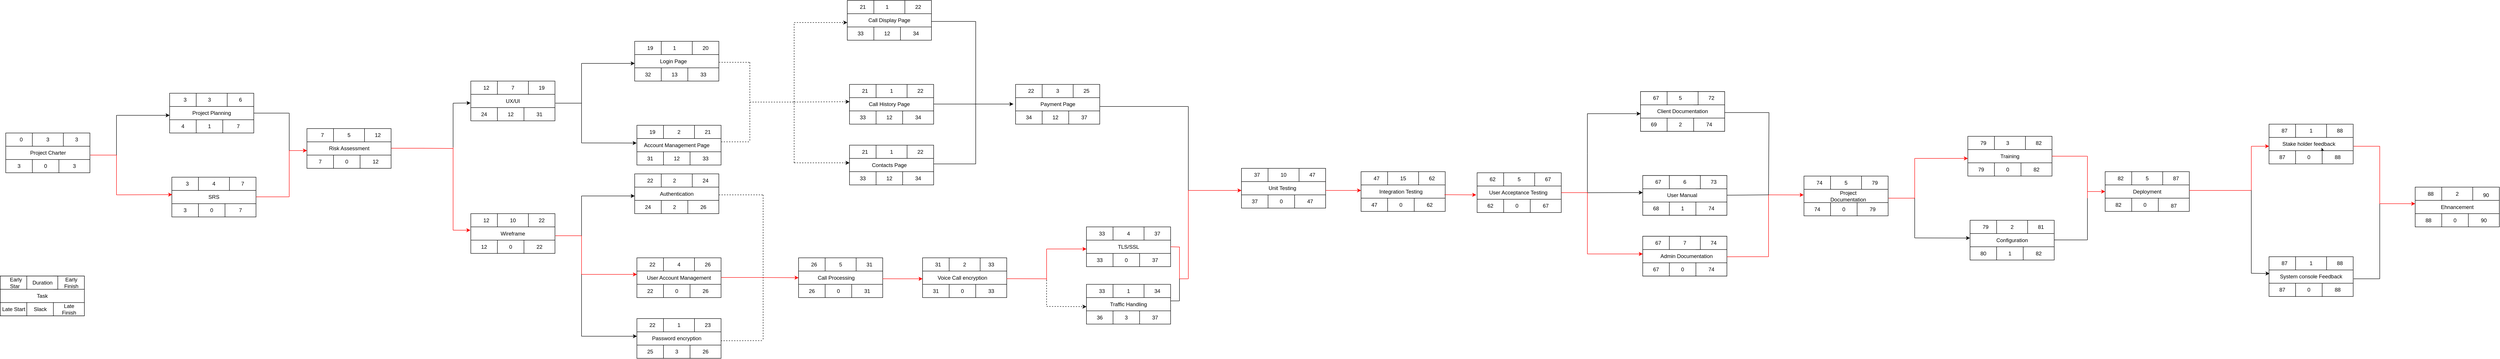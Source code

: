 <mxfile version="22.0.8" type="device">
  <diagram name="Page-1" id="SnDZzZjkEfFAnhWQoTCT">
    <mxGraphModel dx="2206" dy="1169" grid="1" gridSize="10" guides="1" tooltips="1" connect="1" arrows="1" fold="1" page="1" pageScale="1" pageWidth="827" pageHeight="1169" math="0" shadow="0">
      <root>
        <mxCell id="0" />
        <mxCell id="1" parent="0" />
        <mxCell id="vYLdiH_t_LYaYiqmm7H8-1" value="" style="rounded=0;whiteSpace=wrap;html=1;" parent="1" vertex="1">
          <mxGeometry x="500" y="290" width="190" height="90" as="geometry" />
        </mxCell>
        <mxCell id="vYLdiH_t_LYaYiqmm7H8-2" value="Text" style="text;html=1;strokeColor=none;fillColor=none;align=center;verticalAlign=middle;whiteSpace=wrap;rounded=0;" parent="1" vertex="1">
          <mxGeometry x="500" y="290" width="60" height="30" as="geometry" />
        </mxCell>
        <mxCell id="vYLdiH_t_LYaYiqmm7H8-3" value="Text" style="text;html=1;strokeColor=none;fillColor=none;align=center;verticalAlign=middle;whiteSpace=wrap;rounded=0;" parent="1" vertex="1">
          <mxGeometry x="565" y="290" width="60" height="30" as="geometry" />
        </mxCell>
        <mxCell id="vYLdiH_t_LYaYiqmm7H8-4" value="Text" style="text;html=1;strokeColor=none;fillColor=none;align=center;verticalAlign=middle;whiteSpace=wrap;rounded=0;" parent="1" vertex="1">
          <mxGeometry x="560" y="290" width="60" height="30" as="geometry" />
        </mxCell>
        <mxCell id="vYLdiH_t_LYaYiqmm7H8-5" value="" style="rounded=0;whiteSpace=wrap;html=1;" parent="1" vertex="1">
          <mxGeometry x="500" y="290" width="60" height="30" as="geometry" />
        </mxCell>
        <mxCell id="vYLdiH_t_LYaYiqmm7H8-6" value="" style="rounded=0;whiteSpace=wrap;html=1;" parent="1" vertex="1">
          <mxGeometry x="560" y="350" width="60" height="30" as="geometry" />
        </mxCell>
        <mxCell id="vYLdiH_t_LYaYiqmm7H8-7" value="" style="rounded=0;whiteSpace=wrap;html=1;" parent="1" vertex="1">
          <mxGeometry x="620" y="350" width="70" height="30" as="geometry" />
        </mxCell>
        <mxCell id="vYLdiH_t_LYaYiqmm7H8-8" value="" style="rounded=0;whiteSpace=wrap;html=1;" parent="1" vertex="1">
          <mxGeometry x="500" y="350" width="60" height="30" as="geometry" />
        </mxCell>
        <mxCell id="vYLdiH_t_LYaYiqmm7H8-10" value="" style="rounded=0;whiteSpace=wrap;html=1;" parent="1" vertex="1">
          <mxGeometry x="620" y="290" width="70" height="30" as="geometry" />
        </mxCell>
        <mxCell id="vYLdiH_t_LYaYiqmm7H8-11" value="" style="rounded=0;whiteSpace=wrap;html=1;" parent="1" vertex="1">
          <mxGeometry x="560" y="290" width="70" height="30" as="geometry" />
        </mxCell>
        <mxCell id="vYLdiH_t_LYaYiqmm7H8-12" value="3" style="text;html=1;strokeColor=none;fillColor=none;align=center;verticalAlign=middle;whiteSpace=wrap;rounded=0;" parent="1" vertex="1">
          <mxGeometry x="505" y="290" width="60" height="30" as="geometry" />
        </mxCell>
        <mxCell id="vYLdiH_t_LYaYiqmm7H8-13" value="3" style="text;html=1;strokeColor=none;fillColor=none;align=center;verticalAlign=middle;whiteSpace=wrap;rounded=0;" parent="1" vertex="1">
          <mxGeometry x="560" y="290" width="60" height="30" as="geometry" />
        </mxCell>
        <mxCell id="vYLdiH_t_LYaYiqmm7H8-14" value="6" style="text;html=1;strokeColor=none;fillColor=none;align=center;verticalAlign=middle;whiteSpace=wrap;rounded=0;" parent="1" vertex="1">
          <mxGeometry x="630" y="290" width="60" height="30" as="geometry" />
        </mxCell>
        <mxCell id="vYLdiH_t_LYaYiqmm7H8-15" value="Project Planning" style="text;html=1;strokeColor=none;fillColor=none;align=center;verticalAlign=middle;whiteSpace=wrap;rounded=0;" parent="1" vertex="1">
          <mxGeometry x="550" y="320" width="90" height="30" as="geometry" />
        </mxCell>
        <mxCell id="vYLdiH_t_LYaYiqmm7H8-18" value="4" style="text;html=1;strokeColor=none;fillColor=none;align=center;verticalAlign=middle;whiteSpace=wrap;rounded=0;" parent="1" vertex="1">
          <mxGeometry x="500" y="350" width="60" height="30" as="geometry" />
        </mxCell>
        <mxCell id="vYLdiH_t_LYaYiqmm7H8-19" value="7" style="text;html=1;strokeColor=none;fillColor=none;align=center;verticalAlign=middle;whiteSpace=wrap;rounded=0;" parent="1" vertex="1">
          <mxGeometry x="625" y="350" width="60" height="30" as="geometry" />
        </mxCell>
        <mxCell id="vYLdiH_t_LYaYiqmm7H8-20" value="1" style="text;html=1;strokeColor=none;fillColor=none;align=center;verticalAlign=middle;whiteSpace=wrap;rounded=0;" parent="1" vertex="1">
          <mxGeometry x="560" y="350" width="60" height="30" as="geometry" />
        </mxCell>
        <mxCell id="vYLdiH_t_LYaYiqmm7H8-21" value="" style="rounded=0;whiteSpace=wrap;html=1;" parent="1" vertex="1">
          <mxGeometry x="130" y="380" width="190" height="90" as="geometry" />
        </mxCell>
        <mxCell id="vYLdiH_t_LYaYiqmm7H8-22" value="Text" style="text;html=1;strokeColor=none;fillColor=none;align=center;verticalAlign=middle;whiteSpace=wrap;rounded=0;" parent="1" vertex="1">
          <mxGeometry x="130" y="380" width="60" height="30" as="geometry" />
        </mxCell>
        <mxCell id="vYLdiH_t_LYaYiqmm7H8-23" value="Project Charter" style="text;html=1;strokeColor=none;fillColor=none;align=center;verticalAlign=middle;whiteSpace=wrap;rounded=0;" parent="1" vertex="1">
          <mxGeometry x="182.5" y="410" width="85" height="30" as="geometry" />
        </mxCell>
        <mxCell id="vYLdiH_t_LYaYiqmm7H8-24" value="Text" style="text;html=1;strokeColor=none;fillColor=none;align=center;verticalAlign=middle;whiteSpace=wrap;rounded=0;" parent="1" vertex="1">
          <mxGeometry x="190" y="380" width="60" height="30" as="geometry" />
        </mxCell>
        <mxCell id="vYLdiH_t_LYaYiqmm7H8-25" value="" style="rounded=0;whiteSpace=wrap;html=1;" parent="1" vertex="1">
          <mxGeometry x="130" y="380" width="60" height="30" as="geometry" />
        </mxCell>
        <mxCell id="vYLdiH_t_LYaYiqmm7H8-26" value="" style="rounded=0;whiteSpace=wrap;html=1;" parent="1" vertex="1">
          <mxGeometry x="190" y="440" width="60" height="30" as="geometry" />
        </mxCell>
        <mxCell id="vYLdiH_t_LYaYiqmm7H8-27" value="" style="rounded=0;whiteSpace=wrap;html=1;" parent="1" vertex="1">
          <mxGeometry x="250" y="440" width="70" height="30" as="geometry" />
        </mxCell>
        <mxCell id="vYLdiH_t_LYaYiqmm7H8-28" value="" style="rounded=0;whiteSpace=wrap;html=1;" parent="1" vertex="1">
          <mxGeometry x="130" y="440" width="60" height="30" as="geometry" />
        </mxCell>
        <mxCell id="vYLdiH_t_LYaYiqmm7H8-29" value="" style="rounded=0;whiteSpace=wrap;html=1;" parent="1" vertex="1">
          <mxGeometry x="250" y="380" width="70" height="30" as="geometry" />
        </mxCell>
        <mxCell id="vYLdiH_t_LYaYiqmm7H8-30" value="" style="rounded=0;whiteSpace=wrap;html=1;" parent="1" vertex="1">
          <mxGeometry x="190" y="380" width="70" height="30" as="geometry" />
        </mxCell>
        <mxCell id="vYLdiH_t_LYaYiqmm7H8-31" value="0" style="text;html=1;strokeColor=none;fillColor=none;align=center;verticalAlign=middle;whiteSpace=wrap;rounded=0;" parent="1" vertex="1">
          <mxGeometry x="135" y="380" width="60" height="30" as="geometry" />
        </mxCell>
        <mxCell id="vYLdiH_t_LYaYiqmm7H8-32" value="3" style="text;html=1;strokeColor=none;fillColor=none;align=center;verticalAlign=middle;whiteSpace=wrap;rounded=0;" parent="1" vertex="1">
          <mxGeometry x="195" y="380" width="60" height="30" as="geometry" />
        </mxCell>
        <mxCell id="vYLdiH_t_LYaYiqmm7H8-33" value="3" style="text;html=1;strokeColor=none;fillColor=none;align=center;verticalAlign=middle;whiteSpace=wrap;rounded=0;" parent="1" vertex="1">
          <mxGeometry x="260" y="380" width="60" height="30" as="geometry" />
        </mxCell>
        <mxCell id="vYLdiH_t_LYaYiqmm7H8-36" value="3" style="text;html=1;strokeColor=none;fillColor=none;align=center;verticalAlign=middle;whiteSpace=wrap;rounded=0;" parent="1" vertex="1">
          <mxGeometry x="130" y="440" width="60" height="30" as="geometry" />
        </mxCell>
        <mxCell id="vYLdiH_t_LYaYiqmm7H8-37" value="3" style="text;html=1;strokeColor=none;fillColor=none;align=center;verticalAlign=middle;whiteSpace=wrap;rounded=0;" parent="1" vertex="1">
          <mxGeometry x="255" y="440" width="60" height="30" as="geometry" />
        </mxCell>
        <mxCell id="vYLdiH_t_LYaYiqmm7H8-38" value="0" style="text;html=1;strokeColor=none;fillColor=none;align=center;verticalAlign=middle;whiteSpace=wrap;rounded=0;" parent="1" vertex="1">
          <mxGeometry x="190" y="440" width="60" height="30" as="geometry" />
        </mxCell>
        <mxCell id="vYLdiH_t_LYaYiqmm7H8-39" value="" style="endArrow=classic;html=1;rounded=0;" parent="1" edge="1">
          <mxGeometry width="50" height="50" relative="1" as="geometry">
            <mxPoint x="380" y="340" as="sourcePoint" />
            <mxPoint x="500" y="340" as="targetPoint" />
          </mxGeometry>
        </mxCell>
        <mxCell id="vYLdiH_t_LYaYiqmm7H8-41" value="" style="rounded=0;whiteSpace=wrap;html=1;" parent="1" vertex="1">
          <mxGeometry x="505" y="480" width="190" height="90" as="geometry" />
        </mxCell>
        <mxCell id="vYLdiH_t_LYaYiqmm7H8-42" value="Text" style="text;html=1;strokeColor=none;fillColor=none;align=center;verticalAlign=middle;whiteSpace=wrap;rounded=0;" parent="1" vertex="1">
          <mxGeometry x="505" y="480" width="60" height="30" as="geometry" />
        </mxCell>
        <mxCell id="vYLdiH_t_LYaYiqmm7H8-43" value="SRS" style="text;html=1;strokeColor=none;fillColor=none;align=center;verticalAlign=middle;whiteSpace=wrap;rounded=0;" parent="1" vertex="1">
          <mxGeometry x="570" y="510" width="60" height="30" as="geometry" />
        </mxCell>
        <mxCell id="vYLdiH_t_LYaYiqmm7H8-44" value="Text" style="text;html=1;strokeColor=none;fillColor=none;align=center;verticalAlign=middle;whiteSpace=wrap;rounded=0;" parent="1" vertex="1">
          <mxGeometry x="565" y="480" width="60" height="30" as="geometry" />
        </mxCell>
        <mxCell id="vYLdiH_t_LYaYiqmm7H8-45" value="" style="rounded=0;whiteSpace=wrap;html=1;" parent="1" vertex="1">
          <mxGeometry x="505" y="480" width="60" height="30" as="geometry" />
        </mxCell>
        <mxCell id="vYLdiH_t_LYaYiqmm7H8-46" value="" style="rounded=0;whiteSpace=wrap;html=1;" parent="1" vertex="1">
          <mxGeometry x="565" y="540" width="60" height="30" as="geometry" />
        </mxCell>
        <mxCell id="vYLdiH_t_LYaYiqmm7H8-47" value="" style="rounded=0;whiteSpace=wrap;html=1;" parent="1" vertex="1">
          <mxGeometry x="625" y="540" width="70" height="30" as="geometry" />
        </mxCell>
        <mxCell id="vYLdiH_t_LYaYiqmm7H8-48" value="" style="rounded=0;whiteSpace=wrap;html=1;" parent="1" vertex="1">
          <mxGeometry x="505" y="540" width="60" height="30" as="geometry" />
        </mxCell>
        <mxCell id="vYLdiH_t_LYaYiqmm7H8-49" value="" style="rounded=0;whiteSpace=wrap;html=1;" parent="1" vertex="1">
          <mxGeometry x="625" y="480" width="70" height="30" as="geometry" />
        </mxCell>
        <mxCell id="vYLdiH_t_LYaYiqmm7H8-50" value="" style="rounded=0;whiteSpace=wrap;html=1;" parent="1" vertex="1">
          <mxGeometry x="565" y="480" width="70" height="30" as="geometry" />
        </mxCell>
        <mxCell id="vYLdiH_t_LYaYiqmm7H8-51" value="3" style="text;html=1;strokeColor=none;fillColor=none;align=center;verticalAlign=middle;whiteSpace=wrap;rounded=0;" parent="1" vertex="1">
          <mxGeometry x="510" y="480" width="60" height="30" as="geometry" />
        </mxCell>
        <mxCell id="vYLdiH_t_LYaYiqmm7H8-52" value="4" style="text;html=1;strokeColor=none;fillColor=none;align=center;verticalAlign=middle;whiteSpace=wrap;rounded=0;" parent="1" vertex="1">
          <mxGeometry x="570" y="480" width="60" height="30" as="geometry" />
        </mxCell>
        <mxCell id="vYLdiH_t_LYaYiqmm7H8-53" value="7" style="text;html=1;strokeColor=none;fillColor=none;align=center;verticalAlign=middle;whiteSpace=wrap;rounded=0;" parent="1" vertex="1">
          <mxGeometry x="635" y="480" width="60" height="30" as="geometry" />
        </mxCell>
        <mxCell id="vYLdiH_t_LYaYiqmm7H8-56" value="3" style="text;html=1;strokeColor=none;fillColor=none;align=center;verticalAlign=middle;whiteSpace=wrap;rounded=0;" parent="1" vertex="1">
          <mxGeometry x="505" y="540" width="60" height="30" as="geometry" />
        </mxCell>
        <mxCell id="vYLdiH_t_LYaYiqmm7H8-57" value="7" style="text;html=1;strokeColor=none;fillColor=none;align=center;verticalAlign=middle;whiteSpace=wrap;rounded=0;" parent="1" vertex="1">
          <mxGeometry x="630" y="540" width="60" height="30" as="geometry" />
        </mxCell>
        <mxCell id="vYLdiH_t_LYaYiqmm7H8-58" value="0" style="text;html=1;strokeColor=none;fillColor=none;align=center;verticalAlign=middle;whiteSpace=wrap;rounded=0;" parent="1" vertex="1">
          <mxGeometry x="565" y="540" width="60" height="30" as="geometry" />
        </mxCell>
        <mxCell id="vYLdiH_t_LYaYiqmm7H8-62" value="" style="endArrow=none;html=1;rounded=0;fillColor=#ffe6cc;strokeColor=#FF0000;" parent="1" edge="1">
          <mxGeometry width="50" height="50" relative="1" as="geometry">
            <mxPoint x="321" y="430" as="sourcePoint" />
            <mxPoint x="380" y="430" as="targetPoint" />
          </mxGeometry>
        </mxCell>
        <mxCell id="vYLdiH_t_LYaYiqmm7H8-63" value="" style="endArrow=none;html=1;rounded=0;" parent="1" edge="1">
          <mxGeometry width="50" height="50" relative="1" as="geometry">
            <mxPoint x="380" y="430" as="sourcePoint" />
            <mxPoint x="380" y="340" as="targetPoint" />
          </mxGeometry>
        </mxCell>
        <mxCell id="vYLdiH_t_LYaYiqmm7H8-65" value="" style="endArrow=none;html=1;rounded=0;strokeColor=#FF0000;" parent="1" edge="1">
          <mxGeometry width="50" height="50" relative="1" as="geometry">
            <mxPoint x="380" y="520" as="sourcePoint" />
            <mxPoint x="380" y="430" as="targetPoint" />
          </mxGeometry>
        </mxCell>
        <mxCell id="vYLdiH_t_LYaYiqmm7H8-66" value="" style="endArrow=classic;html=1;rounded=0;entryX=0.004;entryY=0.438;entryDx=0;entryDy=0;strokeColor=#FF0000;entryPerimeter=0;" parent="1" target="vYLdiH_t_LYaYiqmm7H8-41" edge="1">
          <mxGeometry width="50" height="50" relative="1" as="geometry">
            <mxPoint x="380" y="520" as="sourcePoint" />
            <mxPoint x="505" y="517.5" as="targetPoint" />
          </mxGeometry>
        </mxCell>
        <mxCell id="vYLdiH_t_LYaYiqmm7H8-67" value="" style="rounded=0;whiteSpace=wrap;html=1;" parent="1" vertex="1">
          <mxGeometry x="810" y="370" width="190" height="90" as="geometry" />
        </mxCell>
        <mxCell id="vYLdiH_t_LYaYiqmm7H8-68" value="Text" style="text;html=1;strokeColor=none;fillColor=none;align=center;verticalAlign=middle;whiteSpace=wrap;rounded=0;" parent="1" vertex="1">
          <mxGeometry x="810" y="370" width="60" height="30" as="geometry" />
        </mxCell>
        <mxCell id="vYLdiH_t_LYaYiqmm7H8-69" value="Risk Assessment" style="text;html=1;strokeColor=none;fillColor=none;align=center;verticalAlign=middle;whiteSpace=wrap;rounded=0;" parent="1" vertex="1">
          <mxGeometry x="857.5" y="400" width="95" height="30" as="geometry" />
        </mxCell>
        <mxCell id="vYLdiH_t_LYaYiqmm7H8-70" value="Text" style="text;html=1;strokeColor=none;fillColor=none;align=center;verticalAlign=middle;whiteSpace=wrap;rounded=0;" parent="1" vertex="1">
          <mxGeometry x="870" y="370" width="60" height="30" as="geometry" />
        </mxCell>
        <mxCell id="vYLdiH_t_LYaYiqmm7H8-71" value="" style="rounded=0;whiteSpace=wrap;html=1;" parent="1" vertex="1">
          <mxGeometry x="810" y="370" width="60" height="30" as="geometry" />
        </mxCell>
        <mxCell id="vYLdiH_t_LYaYiqmm7H8-72" value="" style="rounded=0;whiteSpace=wrap;html=1;" parent="1" vertex="1">
          <mxGeometry x="870" y="430" width="60" height="30" as="geometry" />
        </mxCell>
        <mxCell id="vYLdiH_t_LYaYiqmm7H8-73" value="" style="rounded=0;whiteSpace=wrap;html=1;" parent="1" vertex="1">
          <mxGeometry x="930" y="430" width="70" height="30" as="geometry" />
        </mxCell>
        <mxCell id="vYLdiH_t_LYaYiqmm7H8-74" value="" style="rounded=0;whiteSpace=wrap;html=1;" parent="1" vertex="1">
          <mxGeometry x="810" y="430" width="60" height="30" as="geometry" />
        </mxCell>
        <mxCell id="vYLdiH_t_LYaYiqmm7H8-75" value="" style="rounded=0;whiteSpace=wrap;html=1;" parent="1" vertex="1">
          <mxGeometry x="930" y="370" width="70" height="30" as="geometry" />
        </mxCell>
        <mxCell id="vYLdiH_t_LYaYiqmm7H8-76" value="" style="rounded=0;whiteSpace=wrap;html=1;" parent="1" vertex="1">
          <mxGeometry x="870" y="370" width="70" height="30" as="geometry" />
        </mxCell>
        <mxCell id="vYLdiH_t_LYaYiqmm7H8-77" value="7" style="text;html=1;strokeColor=none;fillColor=none;align=center;verticalAlign=middle;whiteSpace=wrap;rounded=0;" parent="1" vertex="1">
          <mxGeometry x="815" y="370" width="60" height="30" as="geometry" />
        </mxCell>
        <mxCell id="vYLdiH_t_LYaYiqmm7H8-78" value="5" style="text;html=1;strokeColor=none;fillColor=none;align=center;verticalAlign=middle;whiteSpace=wrap;rounded=0;" parent="1" vertex="1">
          <mxGeometry x="875" y="370" width="60" height="30" as="geometry" />
        </mxCell>
        <mxCell id="vYLdiH_t_LYaYiqmm7H8-79" value="12" style="text;html=1;strokeColor=none;fillColor=none;align=center;verticalAlign=middle;whiteSpace=wrap;rounded=0;" parent="1" vertex="1">
          <mxGeometry x="940" y="370" width="60" height="30" as="geometry" />
        </mxCell>
        <mxCell id="vYLdiH_t_LYaYiqmm7H8-82" value="7" style="text;html=1;strokeColor=none;fillColor=none;align=center;verticalAlign=middle;whiteSpace=wrap;rounded=0;" parent="1" vertex="1">
          <mxGeometry x="810" y="430" width="60" height="30" as="geometry" />
        </mxCell>
        <mxCell id="vYLdiH_t_LYaYiqmm7H8-84" value="0" style="text;html=1;strokeColor=none;fillColor=none;align=center;verticalAlign=middle;whiteSpace=wrap;rounded=0;" parent="1" vertex="1">
          <mxGeometry x="870" y="430" width="60" height="30" as="geometry" />
        </mxCell>
        <mxCell id="vYLdiH_t_LYaYiqmm7H8-121" value="" style="rounded=0;whiteSpace=wrap;html=1;" parent="1" vertex="1">
          <mxGeometry x="1550" y="172.5" width="190" height="90" as="geometry" />
        </mxCell>
        <mxCell id="vYLdiH_t_LYaYiqmm7H8-122" value="Text" style="text;html=1;strokeColor=none;fillColor=none;align=center;verticalAlign=middle;whiteSpace=wrap;rounded=0;" parent="1" vertex="1">
          <mxGeometry x="1550" y="172.5" width="60" height="30" as="geometry" />
        </mxCell>
        <mxCell id="vYLdiH_t_LYaYiqmm7H8-123" value="Text" style="text;html=1;strokeColor=none;fillColor=none;align=center;verticalAlign=middle;whiteSpace=wrap;rounded=0;" parent="1" vertex="1">
          <mxGeometry x="1615" y="172.5" width="60" height="30" as="geometry" />
        </mxCell>
        <mxCell id="vYLdiH_t_LYaYiqmm7H8-124" value="Text" style="text;html=1;strokeColor=none;fillColor=none;align=center;verticalAlign=middle;whiteSpace=wrap;rounded=0;" parent="1" vertex="1">
          <mxGeometry x="1610" y="172.5" width="60" height="30" as="geometry" />
        </mxCell>
        <mxCell id="vYLdiH_t_LYaYiqmm7H8-125" value="" style="rounded=0;whiteSpace=wrap;html=1;" parent="1" vertex="1">
          <mxGeometry x="1550" y="172.5" width="60" height="30" as="geometry" />
        </mxCell>
        <mxCell id="vYLdiH_t_LYaYiqmm7H8-126" value="" style="rounded=0;whiteSpace=wrap;html=1;" parent="1" vertex="1">
          <mxGeometry x="1610" y="232.5" width="60" height="30" as="geometry" />
        </mxCell>
        <mxCell id="vYLdiH_t_LYaYiqmm7H8-127" value="" style="rounded=0;whiteSpace=wrap;html=1;" parent="1" vertex="1">
          <mxGeometry x="1670" y="232.5" width="70" height="30" as="geometry" />
        </mxCell>
        <mxCell id="vYLdiH_t_LYaYiqmm7H8-128" value="" style="rounded=0;whiteSpace=wrap;html=1;" parent="1" vertex="1">
          <mxGeometry x="1550" y="232.5" width="60" height="30" as="geometry" />
        </mxCell>
        <mxCell id="vYLdiH_t_LYaYiqmm7H8-129" value="" style="rounded=0;whiteSpace=wrap;html=1;" parent="1" vertex="1">
          <mxGeometry x="1670" y="172.5" width="70" height="30" as="geometry" />
        </mxCell>
        <mxCell id="vYLdiH_t_LYaYiqmm7H8-130" value="" style="rounded=0;whiteSpace=wrap;html=1;" parent="1" vertex="1">
          <mxGeometry x="1610" y="172.5" width="70" height="30" as="geometry" />
        </mxCell>
        <mxCell id="vYLdiH_t_LYaYiqmm7H8-131" value="19" style="text;html=1;strokeColor=none;fillColor=none;align=center;verticalAlign=middle;whiteSpace=wrap;rounded=0;" parent="1" vertex="1">
          <mxGeometry x="1555" y="172.5" width="60" height="30" as="geometry" />
        </mxCell>
        <mxCell id="vYLdiH_t_LYaYiqmm7H8-132" value="1" style="text;html=1;strokeColor=none;fillColor=none;align=center;verticalAlign=middle;whiteSpace=wrap;rounded=0;" parent="1" vertex="1">
          <mxGeometry x="1610" y="172.5" width="60" height="30" as="geometry" />
        </mxCell>
        <mxCell id="vYLdiH_t_LYaYiqmm7H8-133" value="20" style="text;html=1;strokeColor=none;fillColor=none;align=center;verticalAlign=middle;whiteSpace=wrap;rounded=0;" parent="1" vertex="1">
          <mxGeometry x="1680" y="172.5" width="60" height="30" as="geometry" />
        </mxCell>
        <mxCell id="vYLdiH_t_LYaYiqmm7H8-134" value="Login Page" style="text;html=1;strokeColor=none;fillColor=none;align=center;verticalAlign=middle;whiteSpace=wrap;rounded=0;" parent="1" vertex="1">
          <mxGeometry x="1600" y="202.5" width="75" height="30" as="geometry" />
        </mxCell>
        <mxCell id="vYLdiH_t_LYaYiqmm7H8-136" value="32" style="text;html=1;strokeColor=none;fillColor=none;align=center;verticalAlign=middle;whiteSpace=wrap;rounded=0;" parent="1" vertex="1">
          <mxGeometry x="1550" y="232.5" width="60" height="30" as="geometry" />
        </mxCell>
        <mxCell id="vYLdiH_t_LYaYiqmm7H8-137" value="33" style="text;html=1;strokeColor=none;fillColor=none;align=center;verticalAlign=middle;whiteSpace=wrap;rounded=0;" parent="1" vertex="1">
          <mxGeometry x="1675" y="232.5" width="60" height="30" as="geometry" />
        </mxCell>
        <mxCell id="vYLdiH_t_LYaYiqmm7H8-138" value="13" style="text;html=1;strokeColor=none;fillColor=none;align=center;verticalAlign=middle;whiteSpace=wrap;rounded=0;" parent="1" vertex="1">
          <mxGeometry x="1610" y="232.5" width="60" height="30" as="geometry" />
        </mxCell>
        <mxCell id="vYLdiH_t_LYaYiqmm7H8-139" value="" style="rounded=0;whiteSpace=wrap;html=1;" parent="1" vertex="1">
          <mxGeometry x="1180" y="262.5" width="190" height="90" as="geometry" />
        </mxCell>
        <mxCell id="vYLdiH_t_LYaYiqmm7H8-140" value="Text" style="text;html=1;strokeColor=none;fillColor=none;align=center;verticalAlign=middle;whiteSpace=wrap;rounded=0;" parent="1" vertex="1">
          <mxGeometry x="1180" y="262.5" width="60" height="30" as="geometry" />
        </mxCell>
        <mxCell id="vYLdiH_t_LYaYiqmm7H8-141" value="UX/UI" style="text;html=1;strokeColor=none;fillColor=none;align=center;verticalAlign=middle;whiteSpace=wrap;rounded=0;" parent="1" vertex="1">
          <mxGeometry x="1245" y="292.5" width="60" height="30" as="geometry" />
        </mxCell>
        <mxCell id="vYLdiH_t_LYaYiqmm7H8-142" value="Text" style="text;html=1;strokeColor=none;fillColor=none;align=center;verticalAlign=middle;whiteSpace=wrap;rounded=0;" parent="1" vertex="1">
          <mxGeometry x="1240" y="262.5" width="60" height="30" as="geometry" />
        </mxCell>
        <mxCell id="vYLdiH_t_LYaYiqmm7H8-143" value="" style="rounded=0;whiteSpace=wrap;html=1;" parent="1" vertex="1">
          <mxGeometry x="1180" y="262.5" width="60" height="30" as="geometry" />
        </mxCell>
        <mxCell id="vYLdiH_t_LYaYiqmm7H8-144" value="" style="rounded=0;whiteSpace=wrap;html=1;" parent="1" vertex="1">
          <mxGeometry x="1240" y="322.5" width="60" height="30" as="geometry" />
        </mxCell>
        <mxCell id="vYLdiH_t_LYaYiqmm7H8-145" value="" style="rounded=0;whiteSpace=wrap;html=1;" parent="1" vertex="1">
          <mxGeometry x="1300" y="322.5" width="70" height="30" as="geometry" />
        </mxCell>
        <mxCell id="vYLdiH_t_LYaYiqmm7H8-146" value="" style="rounded=0;whiteSpace=wrap;html=1;" parent="1" vertex="1">
          <mxGeometry x="1180" y="322.5" width="60" height="30" as="geometry" />
        </mxCell>
        <mxCell id="vYLdiH_t_LYaYiqmm7H8-147" value="" style="rounded=0;whiteSpace=wrap;html=1;" parent="1" vertex="1">
          <mxGeometry x="1300" y="262.5" width="70" height="30" as="geometry" />
        </mxCell>
        <mxCell id="vYLdiH_t_LYaYiqmm7H8-148" value="" style="rounded=0;whiteSpace=wrap;html=1;" parent="1" vertex="1">
          <mxGeometry x="1240" y="262.5" width="70" height="30" as="geometry" />
        </mxCell>
        <mxCell id="vYLdiH_t_LYaYiqmm7H8-149" value="12" style="text;html=1;strokeColor=none;fillColor=none;align=center;verticalAlign=middle;whiteSpace=wrap;rounded=0;" parent="1" vertex="1">
          <mxGeometry x="1185" y="262.5" width="60" height="30" as="geometry" />
        </mxCell>
        <mxCell id="vYLdiH_t_LYaYiqmm7H8-150" value="7" style="text;html=1;strokeColor=none;fillColor=none;align=center;verticalAlign=middle;whiteSpace=wrap;rounded=0;" parent="1" vertex="1">
          <mxGeometry x="1245" y="262.5" width="60" height="30" as="geometry" />
        </mxCell>
        <mxCell id="vYLdiH_t_LYaYiqmm7H8-151" value="19" style="text;html=1;strokeColor=none;fillColor=none;align=center;verticalAlign=middle;whiteSpace=wrap;rounded=0;" parent="1" vertex="1">
          <mxGeometry x="1310" y="262.5" width="60" height="30" as="geometry" />
        </mxCell>
        <mxCell id="vYLdiH_t_LYaYiqmm7H8-154" value="24" style="text;html=1;strokeColor=none;fillColor=none;align=center;verticalAlign=middle;whiteSpace=wrap;rounded=0;" parent="1" vertex="1">
          <mxGeometry x="1180" y="322.5" width="60" height="30" as="geometry" />
        </mxCell>
        <mxCell id="vYLdiH_t_LYaYiqmm7H8-155" value="31" style="text;html=1;strokeColor=none;fillColor=none;align=center;verticalAlign=middle;whiteSpace=wrap;rounded=0;" parent="1" vertex="1">
          <mxGeometry x="1305" y="322.5" width="60" height="30" as="geometry" />
        </mxCell>
        <mxCell id="vYLdiH_t_LYaYiqmm7H8-156" value="12" style="text;html=1;strokeColor=none;fillColor=none;align=center;verticalAlign=middle;whiteSpace=wrap;rounded=0;" parent="1" vertex="1">
          <mxGeometry x="1240" y="322.5" width="60" height="30" as="geometry" />
        </mxCell>
        <mxCell id="vYLdiH_t_LYaYiqmm7H8-157" value="" style="endArrow=classic;html=1;rounded=0;" parent="1" edge="1">
          <mxGeometry width="50" height="50" relative="1" as="geometry">
            <mxPoint x="1430" y="222.5" as="sourcePoint" />
            <mxPoint x="1550" y="222.5" as="targetPoint" />
          </mxGeometry>
        </mxCell>
        <mxCell id="vYLdiH_t_LYaYiqmm7H8-158" value="" style="rounded=0;whiteSpace=wrap;html=1;" parent="1" vertex="1">
          <mxGeometry x="1555" y="362.5" width="190" height="90" as="geometry" />
        </mxCell>
        <mxCell id="vYLdiH_t_LYaYiqmm7H8-159" value="Text" style="text;html=1;strokeColor=none;fillColor=none;align=center;verticalAlign=middle;whiteSpace=wrap;rounded=0;" parent="1" vertex="1">
          <mxGeometry x="1555" y="362.5" width="60" height="30" as="geometry" />
        </mxCell>
        <mxCell id="vYLdiH_t_LYaYiqmm7H8-160" value="Account Management Page" style="text;html=1;strokeColor=none;fillColor=none;align=center;verticalAlign=middle;whiteSpace=wrap;rounded=0;" parent="1" vertex="1">
          <mxGeometry x="1560" y="392.5" width="170" height="30" as="geometry" />
        </mxCell>
        <mxCell id="vYLdiH_t_LYaYiqmm7H8-161" value="Text" style="text;html=1;strokeColor=none;fillColor=none;align=center;verticalAlign=middle;whiteSpace=wrap;rounded=0;" parent="1" vertex="1">
          <mxGeometry x="1615" y="362.5" width="60" height="30" as="geometry" />
        </mxCell>
        <mxCell id="vYLdiH_t_LYaYiqmm7H8-162" value="" style="rounded=0;whiteSpace=wrap;html=1;" parent="1" vertex="1">
          <mxGeometry x="1555" y="362.5" width="60" height="30" as="geometry" />
        </mxCell>
        <mxCell id="vYLdiH_t_LYaYiqmm7H8-163" value="" style="rounded=0;whiteSpace=wrap;html=1;" parent="1" vertex="1">
          <mxGeometry x="1615" y="422.5" width="60" height="30" as="geometry" />
        </mxCell>
        <mxCell id="vYLdiH_t_LYaYiqmm7H8-164" value="" style="rounded=0;whiteSpace=wrap;html=1;" parent="1" vertex="1">
          <mxGeometry x="1675" y="422.5" width="70" height="30" as="geometry" />
        </mxCell>
        <mxCell id="vYLdiH_t_LYaYiqmm7H8-165" value="" style="rounded=0;whiteSpace=wrap;html=1;" parent="1" vertex="1">
          <mxGeometry x="1555" y="422.5" width="60" height="30" as="geometry" />
        </mxCell>
        <mxCell id="vYLdiH_t_LYaYiqmm7H8-166" value="" style="rounded=0;whiteSpace=wrap;html=1;" parent="1" vertex="1">
          <mxGeometry x="1675" y="362.5" width="70" height="30" as="geometry" />
        </mxCell>
        <mxCell id="vYLdiH_t_LYaYiqmm7H8-167" value="" style="rounded=0;whiteSpace=wrap;html=1;" parent="1" vertex="1">
          <mxGeometry x="1615" y="362.5" width="70" height="30" as="geometry" />
        </mxCell>
        <mxCell id="vYLdiH_t_LYaYiqmm7H8-168" value="19" style="text;html=1;strokeColor=none;fillColor=none;align=center;verticalAlign=middle;whiteSpace=wrap;rounded=0;" parent="1" vertex="1">
          <mxGeometry x="1560" y="362.5" width="60" height="30" as="geometry" />
        </mxCell>
        <mxCell id="vYLdiH_t_LYaYiqmm7H8-169" value="2" style="text;html=1;strokeColor=none;fillColor=none;align=center;verticalAlign=middle;whiteSpace=wrap;rounded=0;" parent="1" vertex="1">
          <mxGeometry x="1620" y="362.5" width="60" height="30" as="geometry" />
        </mxCell>
        <mxCell id="vYLdiH_t_LYaYiqmm7H8-170" value="21" style="text;html=1;strokeColor=none;fillColor=none;align=center;verticalAlign=middle;whiteSpace=wrap;rounded=0;" parent="1" vertex="1">
          <mxGeometry x="1685" y="362.5" width="60" height="30" as="geometry" />
        </mxCell>
        <mxCell id="vYLdiH_t_LYaYiqmm7H8-173" value="31" style="text;html=1;strokeColor=none;fillColor=none;align=center;verticalAlign=middle;whiteSpace=wrap;rounded=0;" parent="1" vertex="1">
          <mxGeometry x="1555" y="422.5" width="60" height="30" as="geometry" />
        </mxCell>
        <mxCell id="vYLdiH_t_LYaYiqmm7H8-174" value="33" style="text;html=1;strokeColor=none;fillColor=none;align=center;verticalAlign=middle;whiteSpace=wrap;rounded=0;" parent="1" vertex="1">
          <mxGeometry x="1680" y="422.5" width="60" height="30" as="geometry" />
        </mxCell>
        <mxCell id="vYLdiH_t_LYaYiqmm7H8-175" value="12" style="text;html=1;strokeColor=none;fillColor=none;align=center;verticalAlign=middle;whiteSpace=wrap;rounded=0;" parent="1" vertex="1">
          <mxGeometry x="1615" y="422.5" width="60" height="30" as="geometry" />
        </mxCell>
        <mxCell id="vYLdiH_t_LYaYiqmm7H8-176" value="" style="endArrow=none;html=1;rounded=0;" parent="1" edge="1">
          <mxGeometry width="50" height="50" relative="1" as="geometry">
            <mxPoint x="1371" y="312.5" as="sourcePoint" />
            <mxPoint x="1430" y="312.5" as="targetPoint" />
          </mxGeometry>
        </mxCell>
        <mxCell id="vYLdiH_t_LYaYiqmm7H8-177" value="" style="endArrow=none;html=1;rounded=0;" parent="1" edge="1">
          <mxGeometry width="50" height="50" relative="1" as="geometry">
            <mxPoint x="1430" y="312.5" as="sourcePoint" />
            <mxPoint x="1430" y="222.5" as="targetPoint" />
          </mxGeometry>
        </mxCell>
        <mxCell id="vYLdiH_t_LYaYiqmm7H8-178" value="" style="endArrow=none;html=1;rounded=0;" parent="1" edge="1">
          <mxGeometry width="50" height="50" relative="1" as="geometry">
            <mxPoint x="1430" y="402.5" as="sourcePoint" />
            <mxPoint x="1430" y="312.5" as="targetPoint" />
          </mxGeometry>
        </mxCell>
        <mxCell id="vYLdiH_t_LYaYiqmm7H8-179" value="" style="endArrow=classic;html=1;rounded=0;entryX=-0.003;entryY=0.447;entryDx=0;entryDy=0;entryPerimeter=0;" parent="1" target="vYLdiH_t_LYaYiqmm7H8-158" edge="1">
          <mxGeometry width="50" height="50" relative="1" as="geometry">
            <mxPoint x="1430" y="402.5" as="sourcePoint" />
            <mxPoint x="1555" y="400" as="targetPoint" />
          </mxGeometry>
        </mxCell>
        <mxCell id="vYLdiH_t_LYaYiqmm7H8-180" value="" style="rounded=0;whiteSpace=wrap;html=1;" parent="1" vertex="1">
          <mxGeometry x="1550" y="472.5" width="190" height="90" as="geometry" />
        </mxCell>
        <mxCell id="vYLdiH_t_LYaYiqmm7H8-181" value="Text" style="text;html=1;strokeColor=none;fillColor=none;align=center;verticalAlign=middle;whiteSpace=wrap;rounded=0;" parent="1" vertex="1">
          <mxGeometry x="1550" y="472.5" width="60" height="30" as="geometry" />
        </mxCell>
        <mxCell id="vYLdiH_t_LYaYiqmm7H8-182" value="Text" style="text;html=1;strokeColor=none;fillColor=none;align=center;verticalAlign=middle;whiteSpace=wrap;rounded=0;" parent="1" vertex="1">
          <mxGeometry x="1615" y="472.5" width="60" height="30" as="geometry" />
        </mxCell>
        <mxCell id="vYLdiH_t_LYaYiqmm7H8-183" value="Text" style="text;html=1;strokeColor=none;fillColor=none;align=center;verticalAlign=middle;whiteSpace=wrap;rounded=0;" parent="1" vertex="1">
          <mxGeometry x="1610" y="472.5" width="60" height="30" as="geometry" />
        </mxCell>
        <mxCell id="vYLdiH_t_LYaYiqmm7H8-184" value="" style="rounded=0;whiteSpace=wrap;html=1;" parent="1" vertex="1">
          <mxGeometry x="1550" y="472.5" width="60" height="30" as="geometry" />
        </mxCell>
        <mxCell id="vYLdiH_t_LYaYiqmm7H8-185" value="" style="rounded=0;whiteSpace=wrap;html=1;" parent="1" vertex="1">
          <mxGeometry x="1610" y="532.5" width="60" height="30" as="geometry" />
        </mxCell>
        <mxCell id="vYLdiH_t_LYaYiqmm7H8-186" value="" style="rounded=0;whiteSpace=wrap;html=1;" parent="1" vertex="1">
          <mxGeometry x="1670" y="532.5" width="70" height="30" as="geometry" />
        </mxCell>
        <mxCell id="vYLdiH_t_LYaYiqmm7H8-187" value="" style="rounded=0;whiteSpace=wrap;html=1;" parent="1" vertex="1">
          <mxGeometry x="1550" y="532.5" width="60" height="30" as="geometry" />
        </mxCell>
        <mxCell id="vYLdiH_t_LYaYiqmm7H8-188" value="" style="rounded=0;whiteSpace=wrap;html=1;" parent="1" vertex="1">
          <mxGeometry x="1670" y="472.5" width="70" height="30" as="geometry" />
        </mxCell>
        <mxCell id="vYLdiH_t_LYaYiqmm7H8-189" value="" style="rounded=0;whiteSpace=wrap;html=1;" parent="1" vertex="1">
          <mxGeometry x="1610" y="472.5" width="70" height="30" as="geometry" />
        </mxCell>
        <mxCell id="vYLdiH_t_LYaYiqmm7H8-190" value="22" style="text;html=1;strokeColor=none;fillColor=none;align=center;verticalAlign=middle;whiteSpace=wrap;rounded=0;" parent="1" vertex="1">
          <mxGeometry x="1555" y="472.5" width="60" height="30" as="geometry" />
        </mxCell>
        <mxCell id="vYLdiH_t_LYaYiqmm7H8-191" value="2" style="text;html=1;strokeColor=none;fillColor=none;align=center;verticalAlign=middle;whiteSpace=wrap;rounded=0;" parent="1" vertex="1">
          <mxGeometry x="1610" y="472.5" width="60" height="30" as="geometry" />
        </mxCell>
        <mxCell id="vYLdiH_t_LYaYiqmm7H8-192" value="24" style="text;html=1;strokeColor=none;fillColor=none;align=center;verticalAlign=middle;whiteSpace=wrap;rounded=0;" parent="1" vertex="1">
          <mxGeometry x="1680" y="472.5" width="60" height="30" as="geometry" />
        </mxCell>
        <mxCell id="vYLdiH_t_LYaYiqmm7H8-193" value="Authentication" style="text;html=1;strokeColor=none;fillColor=none;align=center;verticalAlign=middle;whiteSpace=wrap;rounded=0;" parent="1" vertex="1">
          <mxGeometry x="1615" y="502.5" width="60" height="30" as="geometry" />
        </mxCell>
        <mxCell id="vYLdiH_t_LYaYiqmm7H8-195" value="24" style="text;html=1;strokeColor=none;fillColor=none;align=center;verticalAlign=middle;whiteSpace=wrap;rounded=0;" parent="1" vertex="1">
          <mxGeometry x="1550" y="532.5" width="60" height="30" as="geometry" />
        </mxCell>
        <mxCell id="vYLdiH_t_LYaYiqmm7H8-196" value="26" style="text;html=1;strokeColor=none;fillColor=none;align=center;verticalAlign=middle;whiteSpace=wrap;rounded=0;" parent="1" vertex="1">
          <mxGeometry x="1675" y="532.5" width="60" height="30" as="geometry" />
        </mxCell>
        <mxCell id="vYLdiH_t_LYaYiqmm7H8-197" value="2" style="text;html=1;strokeColor=none;fillColor=none;align=center;verticalAlign=middle;whiteSpace=wrap;rounded=0;" parent="1" vertex="1">
          <mxGeometry x="1610" y="532.5" width="60" height="30" as="geometry" />
        </mxCell>
        <mxCell id="vYLdiH_t_LYaYiqmm7H8-198" value="" style="rounded=0;whiteSpace=wrap;html=1;" parent="1" vertex="1">
          <mxGeometry x="1180" y="562.5" width="190" height="90" as="geometry" />
        </mxCell>
        <mxCell id="vYLdiH_t_LYaYiqmm7H8-199" value="Text" style="text;html=1;strokeColor=none;fillColor=none;align=center;verticalAlign=middle;whiteSpace=wrap;rounded=0;" parent="1" vertex="1">
          <mxGeometry x="1180" y="562.5" width="60" height="30" as="geometry" />
        </mxCell>
        <mxCell id="vYLdiH_t_LYaYiqmm7H8-200" value="Wireframe" style="text;html=1;strokeColor=none;fillColor=none;align=center;verticalAlign=middle;whiteSpace=wrap;rounded=0;" parent="1" vertex="1">
          <mxGeometry x="1245" y="592.5" width="60" height="30" as="geometry" />
        </mxCell>
        <mxCell id="vYLdiH_t_LYaYiqmm7H8-201" value="Text" style="text;html=1;strokeColor=none;fillColor=none;align=center;verticalAlign=middle;whiteSpace=wrap;rounded=0;" parent="1" vertex="1">
          <mxGeometry x="1240" y="562.5" width="60" height="30" as="geometry" />
        </mxCell>
        <mxCell id="vYLdiH_t_LYaYiqmm7H8-202" value="" style="rounded=0;whiteSpace=wrap;html=1;" parent="1" vertex="1">
          <mxGeometry x="1180" y="562.5" width="60" height="30" as="geometry" />
        </mxCell>
        <mxCell id="vYLdiH_t_LYaYiqmm7H8-203" value="" style="rounded=0;whiteSpace=wrap;html=1;" parent="1" vertex="1">
          <mxGeometry x="1240" y="622.5" width="60" height="30" as="geometry" />
        </mxCell>
        <mxCell id="vYLdiH_t_LYaYiqmm7H8-204" value="" style="rounded=0;whiteSpace=wrap;html=1;" parent="1" vertex="1">
          <mxGeometry x="1300" y="622.5" width="70" height="30" as="geometry" />
        </mxCell>
        <mxCell id="vYLdiH_t_LYaYiqmm7H8-205" value="" style="rounded=0;whiteSpace=wrap;html=1;" parent="1" vertex="1">
          <mxGeometry x="1180" y="622.5" width="60" height="30" as="geometry" />
        </mxCell>
        <mxCell id="vYLdiH_t_LYaYiqmm7H8-206" value="" style="rounded=0;whiteSpace=wrap;html=1;" parent="1" vertex="1">
          <mxGeometry x="1300" y="562.5" width="70" height="30" as="geometry" />
        </mxCell>
        <mxCell id="vYLdiH_t_LYaYiqmm7H8-207" value="" style="rounded=0;whiteSpace=wrap;html=1;" parent="1" vertex="1">
          <mxGeometry x="1240" y="562.5" width="70" height="30" as="geometry" />
        </mxCell>
        <mxCell id="vYLdiH_t_LYaYiqmm7H8-208" value="12" style="text;html=1;strokeColor=none;fillColor=none;align=center;verticalAlign=middle;whiteSpace=wrap;rounded=0;" parent="1" vertex="1">
          <mxGeometry x="1185" y="562.5" width="60" height="30" as="geometry" />
        </mxCell>
        <mxCell id="vYLdiH_t_LYaYiqmm7H8-209" value="10" style="text;html=1;strokeColor=none;fillColor=none;align=center;verticalAlign=middle;whiteSpace=wrap;rounded=0;" parent="1" vertex="1">
          <mxGeometry x="1245" y="562.5" width="60" height="30" as="geometry" />
        </mxCell>
        <mxCell id="vYLdiH_t_LYaYiqmm7H8-210" value="22" style="text;html=1;strokeColor=none;fillColor=none;align=center;verticalAlign=middle;whiteSpace=wrap;rounded=0;" parent="1" vertex="1">
          <mxGeometry x="1310" y="562.5" width="60" height="30" as="geometry" />
        </mxCell>
        <mxCell id="vYLdiH_t_LYaYiqmm7H8-212" value="12" style="text;html=1;strokeColor=none;fillColor=none;align=center;verticalAlign=middle;whiteSpace=wrap;rounded=0;" parent="1" vertex="1">
          <mxGeometry x="935" y="430" width="60" height="30" as="geometry" />
        </mxCell>
        <mxCell id="vYLdiH_t_LYaYiqmm7H8-213" value="12" style="text;html=1;strokeColor=none;fillColor=none;align=center;verticalAlign=middle;whiteSpace=wrap;rounded=0;" parent="1" vertex="1">
          <mxGeometry x="1180" y="622.5" width="60" height="30" as="geometry" />
        </mxCell>
        <mxCell id="vYLdiH_t_LYaYiqmm7H8-214" value="22" style="text;html=1;strokeColor=none;fillColor=none;align=center;verticalAlign=middle;whiteSpace=wrap;rounded=0;" parent="1" vertex="1">
          <mxGeometry x="1305" y="622.5" width="60" height="30" as="geometry" />
        </mxCell>
        <mxCell id="vYLdiH_t_LYaYiqmm7H8-215" value="0" style="text;html=1;strokeColor=none;fillColor=none;align=center;verticalAlign=middle;whiteSpace=wrap;rounded=0;" parent="1" vertex="1">
          <mxGeometry x="1240" y="622.5" width="60" height="30" as="geometry" />
        </mxCell>
        <mxCell id="vYLdiH_t_LYaYiqmm7H8-216" value="" style="endArrow=classic;html=1;rounded=0;" parent="1" edge="1">
          <mxGeometry width="50" height="50" relative="1" as="geometry">
            <mxPoint x="1430" y="522.5" as="sourcePoint" />
            <mxPoint x="1550" y="522.5" as="targetPoint" />
          </mxGeometry>
        </mxCell>
        <mxCell id="vYLdiH_t_LYaYiqmm7H8-217" value="" style="rounded=0;whiteSpace=wrap;html=1;" parent="1" vertex="1">
          <mxGeometry x="1555" y="662.5" width="190" height="90" as="geometry" />
        </mxCell>
        <mxCell id="vYLdiH_t_LYaYiqmm7H8-218" value="Text" style="text;html=1;strokeColor=none;fillColor=none;align=center;verticalAlign=middle;whiteSpace=wrap;rounded=0;" parent="1" vertex="1">
          <mxGeometry x="1555" y="662.5" width="60" height="30" as="geometry" />
        </mxCell>
        <mxCell id="vYLdiH_t_LYaYiqmm7H8-219" value="User Account Management" style="text;html=1;strokeColor=none;fillColor=none;align=center;verticalAlign=middle;whiteSpace=wrap;rounded=0;" parent="1" vertex="1">
          <mxGeometry x="1570" y="692.5" width="160" height="30" as="geometry" />
        </mxCell>
        <mxCell id="vYLdiH_t_LYaYiqmm7H8-220" value="Text" style="text;html=1;strokeColor=none;fillColor=none;align=center;verticalAlign=middle;whiteSpace=wrap;rounded=0;" parent="1" vertex="1">
          <mxGeometry x="1615" y="662.5" width="60" height="30" as="geometry" />
        </mxCell>
        <mxCell id="vYLdiH_t_LYaYiqmm7H8-221" value="" style="rounded=0;whiteSpace=wrap;html=1;" parent="1" vertex="1">
          <mxGeometry x="1555" y="662.5" width="60" height="30" as="geometry" />
        </mxCell>
        <mxCell id="vYLdiH_t_LYaYiqmm7H8-222" value="" style="rounded=0;whiteSpace=wrap;html=1;" parent="1" vertex="1">
          <mxGeometry x="1615" y="722.5" width="60" height="30" as="geometry" />
        </mxCell>
        <mxCell id="vYLdiH_t_LYaYiqmm7H8-223" value="" style="rounded=0;whiteSpace=wrap;html=1;" parent="1" vertex="1">
          <mxGeometry x="1675" y="722.5" width="70" height="30" as="geometry" />
        </mxCell>
        <mxCell id="vYLdiH_t_LYaYiqmm7H8-224" value="" style="rounded=0;whiteSpace=wrap;html=1;" parent="1" vertex="1">
          <mxGeometry x="1555" y="722.5" width="60" height="30" as="geometry" />
        </mxCell>
        <mxCell id="vYLdiH_t_LYaYiqmm7H8-225" value="" style="rounded=0;whiteSpace=wrap;html=1;" parent="1" vertex="1">
          <mxGeometry x="1675" y="662.5" width="70" height="30" as="geometry" />
        </mxCell>
        <mxCell id="vYLdiH_t_LYaYiqmm7H8-226" value="" style="rounded=0;whiteSpace=wrap;html=1;" parent="1" vertex="1">
          <mxGeometry x="1615" y="662.5" width="70" height="30" as="geometry" />
        </mxCell>
        <mxCell id="vYLdiH_t_LYaYiqmm7H8-227" value="22" style="text;html=1;strokeColor=none;fillColor=none;align=center;verticalAlign=middle;whiteSpace=wrap;rounded=0;" parent="1" vertex="1">
          <mxGeometry x="1560" y="662.5" width="60" height="30" as="geometry" />
        </mxCell>
        <mxCell id="vYLdiH_t_LYaYiqmm7H8-228" value="4" style="text;html=1;strokeColor=none;fillColor=none;align=center;verticalAlign=middle;whiteSpace=wrap;rounded=0;" parent="1" vertex="1">
          <mxGeometry x="1620" y="662.5" width="60" height="30" as="geometry" />
        </mxCell>
        <mxCell id="vYLdiH_t_LYaYiqmm7H8-229" value="26" style="text;html=1;strokeColor=none;fillColor=none;align=center;verticalAlign=middle;whiteSpace=wrap;rounded=0;" parent="1" vertex="1">
          <mxGeometry x="1685" y="662.5" width="60" height="30" as="geometry" />
        </mxCell>
        <mxCell id="vYLdiH_t_LYaYiqmm7H8-232" value="22" style="text;html=1;strokeColor=none;fillColor=none;align=center;verticalAlign=middle;whiteSpace=wrap;rounded=0;" parent="1" vertex="1">
          <mxGeometry x="1555" y="722.5" width="60" height="30" as="geometry" />
        </mxCell>
        <mxCell id="vYLdiH_t_LYaYiqmm7H8-233" value="26" style="text;html=1;strokeColor=none;fillColor=none;align=center;verticalAlign=middle;whiteSpace=wrap;rounded=0;" parent="1" vertex="1">
          <mxGeometry x="1680" y="722.5" width="60" height="30" as="geometry" />
        </mxCell>
        <mxCell id="vYLdiH_t_LYaYiqmm7H8-234" value="0" style="text;html=1;strokeColor=none;fillColor=none;align=center;verticalAlign=middle;whiteSpace=wrap;rounded=0;" parent="1" vertex="1">
          <mxGeometry x="1615" y="722.5" width="60" height="30" as="geometry" />
        </mxCell>
        <mxCell id="vYLdiH_t_LYaYiqmm7H8-235" value="" style="endArrow=none;html=1;rounded=0;strokeColor=#FF0000;" parent="1" edge="1">
          <mxGeometry width="50" height="50" relative="1" as="geometry">
            <mxPoint x="1371" y="612.5" as="sourcePoint" />
            <mxPoint x="1430" y="612.5" as="targetPoint" />
          </mxGeometry>
        </mxCell>
        <mxCell id="vYLdiH_t_LYaYiqmm7H8-236" value="" style="endArrow=none;html=1;rounded=0;" parent="1" edge="1">
          <mxGeometry width="50" height="50" relative="1" as="geometry">
            <mxPoint x="1430" y="612.5" as="sourcePoint" />
            <mxPoint x="1430" y="522.5" as="targetPoint" />
          </mxGeometry>
        </mxCell>
        <mxCell id="vYLdiH_t_LYaYiqmm7H8-237" value="" style="endArrow=none;html=1;rounded=0;strokeColor=#FF0000;" parent="1" edge="1">
          <mxGeometry width="50" height="50" relative="1" as="geometry">
            <mxPoint x="1430" y="702.5" as="sourcePoint" />
            <mxPoint x="1430" y="612.5" as="targetPoint" />
          </mxGeometry>
        </mxCell>
        <mxCell id="vYLdiH_t_LYaYiqmm7H8-238" value="" style="endArrow=classic;html=1;rounded=0;entryX=0;entryY=0.25;entryDx=0;entryDy=0;strokeColor=#FF0000;" parent="1" edge="1">
          <mxGeometry width="50" height="50" relative="1" as="geometry">
            <mxPoint x="1430" y="700" as="sourcePoint" />
            <mxPoint x="1555" y="700" as="targetPoint" />
          </mxGeometry>
        </mxCell>
        <mxCell id="vYLdiH_t_LYaYiqmm7H8-279" value="" style="endArrow=none;html=1;rounded=0;" parent="1" edge="1">
          <mxGeometry width="50" height="50" relative="1" as="geometry">
            <mxPoint x="690" y="335" as="sourcePoint" />
            <mxPoint x="770" y="335" as="targetPoint" />
          </mxGeometry>
        </mxCell>
        <mxCell id="vYLdiH_t_LYaYiqmm7H8-280" value="" style="endArrow=none;html=1;rounded=0;entryX=1;entryY=1;entryDx=0;entryDy=0;strokeColor=#FF0000;" parent="1" edge="1">
          <mxGeometry width="50" height="50" relative="1" as="geometry">
            <mxPoint x="695" y="524.5" as="sourcePoint" />
            <mxPoint x="770" y="524.5" as="targetPoint" />
          </mxGeometry>
        </mxCell>
        <mxCell id="vYLdiH_t_LYaYiqmm7H8-281" value="" style="endArrow=none;html=1;rounded=0;strokeColor=#FF0000;" parent="1" edge="1">
          <mxGeometry width="50" height="50" relative="1" as="geometry">
            <mxPoint x="770" y="524.5" as="sourcePoint" />
            <mxPoint x="770" y="420" as="targetPoint" />
          </mxGeometry>
        </mxCell>
        <mxCell id="vYLdiH_t_LYaYiqmm7H8-282" value="" style="endArrow=none;html=1;rounded=0;" parent="1" edge="1">
          <mxGeometry width="50" height="50" relative="1" as="geometry">
            <mxPoint x="770" y="335" as="sourcePoint" />
            <mxPoint x="770" y="420" as="targetPoint" />
          </mxGeometry>
        </mxCell>
        <mxCell id="vYLdiH_t_LYaYiqmm7H8-283" value="" style="endArrow=classic;html=1;rounded=0;entryX=0;entryY=0.5;entryDx=0;entryDy=0;strokeColor=#FF0000;" parent="1" edge="1">
          <mxGeometry width="50" height="50" relative="1" as="geometry">
            <mxPoint x="770" y="419.78" as="sourcePoint" />
            <mxPoint x="810" y="419.78" as="targetPoint" />
          </mxGeometry>
        </mxCell>
        <mxCell id="vYLdiH_t_LYaYiqmm7H8-284" value="" style="endArrow=none;html=1;rounded=0;entryX=1;entryY=1;entryDx=0;entryDy=0;strokeColor=#FF0000;" parent="1" edge="1">
          <mxGeometry width="50" height="50" relative="1" as="geometry">
            <mxPoint x="1000" y="414.5" as="sourcePoint" />
            <mxPoint x="1075" y="414.5" as="targetPoint" />
          </mxGeometry>
        </mxCell>
        <mxCell id="vYLdiH_t_LYaYiqmm7H8-285" value="" style="endArrow=none;html=1;rounded=0;strokeColor=#FF0000;" parent="1" edge="1">
          <mxGeometry width="50" height="50" relative="1" as="geometry">
            <mxPoint x="1070" y="414.5" as="sourcePoint" />
            <mxPoint x="1140" y="415" as="targetPoint" />
          </mxGeometry>
        </mxCell>
        <mxCell id="vYLdiH_t_LYaYiqmm7H8-286" value="" style="endArrow=none;html=1;rounded=0;" parent="1" edge="1">
          <mxGeometry width="50" height="50" relative="1" as="geometry">
            <mxPoint x="1140" y="417.25" as="sourcePoint" />
            <mxPoint x="1140" y="312.75" as="targetPoint" />
          </mxGeometry>
        </mxCell>
        <mxCell id="vYLdiH_t_LYaYiqmm7H8-288" value="" style="endArrow=none;html=1;rounded=0;strokeColor=#FF0000;" parent="1" edge="1">
          <mxGeometry width="50" height="50" relative="1" as="geometry">
            <mxPoint x="1140" y="412.5" as="sourcePoint" />
            <mxPoint x="1140" y="600" as="targetPoint" />
          </mxGeometry>
        </mxCell>
        <mxCell id="vYLdiH_t_LYaYiqmm7H8-289" value="" style="endArrow=classic;html=1;rounded=0;entryX=-0.003;entryY=0.551;entryDx=0;entryDy=0;entryPerimeter=0;" parent="1" target="vYLdiH_t_LYaYiqmm7H8-139" edge="1">
          <mxGeometry width="50" height="50" relative="1" as="geometry">
            <mxPoint x="1140" y="312.5" as="sourcePoint" />
            <mxPoint x="1180" y="307.5" as="targetPoint" />
          </mxGeometry>
        </mxCell>
        <mxCell id="vYLdiH_t_LYaYiqmm7H8-290" value="" style="endArrow=classic;html=1;rounded=0;strokeColor=#FF0000;" parent="1" edge="1">
          <mxGeometry width="50" height="50" relative="1" as="geometry">
            <mxPoint x="1140" y="600" as="sourcePoint" />
            <mxPoint x="1179" y="600" as="targetPoint" />
          </mxGeometry>
        </mxCell>
        <mxCell id="vYLdiH_t_LYaYiqmm7H8-291" value="" style="endArrow=none;html=1;rounded=0;" parent="1" edge="1">
          <mxGeometry width="50" height="50" relative="1" as="geometry">
            <mxPoint x="1430" y="840" as="sourcePoint" />
            <mxPoint x="1430" y="700" as="targetPoint" />
          </mxGeometry>
        </mxCell>
        <mxCell id="vYLdiH_t_LYaYiqmm7H8-292" value="" style="rounded=0;whiteSpace=wrap;html=1;" parent="1" vertex="1">
          <mxGeometry x="1555" y="800" width="190" height="90" as="geometry" />
        </mxCell>
        <mxCell id="vYLdiH_t_LYaYiqmm7H8-293" value="Text" style="text;html=1;strokeColor=none;fillColor=none;align=center;verticalAlign=middle;whiteSpace=wrap;rounded=0;" parent="1" vertex="1">
          <mxGeometry x="1555" y="800" width="60" height="30" as="geometry" />
        </mxCell>
        <mxCell id="vYLdiH_t_LYaYiqmm7H8-294" value="Password encryption" style="text;html=1;strokeColor=none;fillColor=none;align=center;verticalAlign=middle;whiteSpace=wrap;rounded=0;" parent="1" vertex="1">
          <mxGeometry x="1570" y="830" width="150" height="30" as="geometry" />
        </mxCell>
        <mxCell id="vYLdiH_t_LYaYiqmm7H8-295" value="Text" style="text;html=1;strokeColor=none;fillColor=none;align=center;verticalAlign=middle;whiteSpace=wrap;rounded=0;" parent="1" vertex="1">
          <mxGeometry x="1615" y="800" width="60" height="30" as="geometry" />
        </mxCell>
        <mxCell id="vYLdiH_t_LYaYiqmm7H8-296" value="" style="rounded=0;whiteSpace=wrap;html=1;" parent="1" vertex="1">
          <mxGeometry x="1555" y="800" width="60" height="30" as="geometry" />
        </mxCell>
        <mxCell id="vYLdiH_t_LYaYiqmm7H8-297" value="" style="rounded=0;whiteSpace=wrap;html=1;" parent="1" vertex="1">
          <mxGeometry x="1615" y="860" width="60" height="30" as="geometry" />
        </mxCell>
        <mxCell id="vYLdiH_t_LYaYiqmm7H8-298" value="" style="rounded=0;whiteSpace=wrap;html=1;" parent="1" vertex="1">
          <mxGeometry x="1675" y="860" width="70" height="30" as="geometry" />
        </mxCell>
        <mxCell id="vYLdiH_t_LYaYiqmm7H8-299" value="" style="rounded=0;whiteSpace=wrap;html=1;" parent="1" vertex="1">
          <mxGeometry x="1555" y="860" width="60" height="30" as="geometry" />
        </mxCell>
        <mxCell id="vYLdiH_t_LYaYiqmm7H8-300" value="" style="rounded=0;whiteSpace=wrap;html=1;" parent="1" vertex="1">
          <mxGeometry x="1675" y="800" width="70" height="30" as="geometry" />
        </mxCell>
        <mxCell id="vYLdiH_t_LYaYiqmm7H8-301" value="" style="rounded=0;whiteSpace=wrap;html=1;" parent="1" vertex="1">
          <mxGeometry x="1615" y="800" width="70" height="30" as="geometry" />
        </mxCell>
        <mxCell id="vYLdiH_t_LYaYiqmm7H8-302" value="22" style="text;html=1;strokeColor=none;fillColor=none;align=center;verticalAlign=middle;whiteSpace=wrap;rounded=0;" parent="1" vertex="1">
          <mxGeometry x="1560" y="800" width="60" height="30" as="geometry" />
        </mxCell>
        <mxCell id="vYLdiH_t_LYaYiqmm7H8-303" value="1" style="text;html=1;strokeColor=none;fillColor=none;align=center;verticalAlign=middle;whiteSpace=wrap;rounded=0;" parent="1" vertex="1">
          <mxGeometry x="1620" y="800" width="60" height="30" as="geometry" />
        </mxCell>
        <mxCell id="vYLdiH_t_LYaYiqmm7H8-304" value="23" style="text;html=1;strokeColor=none;fillColor=none;align=center;verticalAlign=middle;whiteSpace=wrap;rounded=0;" parent="1" vertex="1">
          <mxGeometry x="1685" y="800" width="60" height="30" as="geometry" />
        </mxCell>
        <mxCell id="vYLdiH_t_LYaYiqmm7H8-307" value="25" style="text;html=1;strokeColor=none;fillColor=none;align=center;verticalAlign=middle;whiteSpace=wrap;rounded=0;" parent="1" vertex="1">
          <mxGeometry x="1555" y="860" width="60" height="30" as="geometry" />
        </mxCell>
        <mxCell id="vYLdiH_t_LYaYiqmm7H8-308" value="26" style="text;html=1;strokeColor=none;fillColor=none;align=center;verticalAlign=middle;whiteSpace=wrap;rounded=0;" parent="1" vertex="1">
          <mxGeometry x="1680" y="860" width="60" height="30" as="geometry" />
        </mxCell>
        <mxCell id="vYLdiH_t_LYaYiqmm7H8-309" value="3" style="text;html=1;strokeColor=none;fillColor=none;align=center;verticalAlign=middle;whiteSpace=wrap;rounded=0;" parent="1" vertex="1">
          <mxGeometry x="1615" y="860" width="60" height="30" as="geometry" />
        </mxCell>
        <mxCell id="vYLdiH_t_LYaYiqmm7H8-310" value="" style="endArrow=classic;html=1;rounded=0;" parent="1" edge="1">
          <mxGeometry width="50" height="50" relative="1" as="geometry">
            <mxPoint x="1430" y="840" as="sourcePoint" />
            <mxPoint x="1555" y="840" as="targetPoint" />
          </mxGeometry>
        </mxCell>
        <mxCell id="vYLdiH_t_LYaYiqmm7H8-311" value="" style="endArrow=none;html=1;rounded=0;dashed=1;" parent="1" edge="1">
          <mxGeometry width="50" height="50" relative="1" as="geometry">
            <mxPoint x="1740" y="520" as="sourcePoint" />
            <mxPoint x="1840" y="520" as="targetPoint" />
          </mxGeometry>
        </mxCell>
        <mxCell id="vYLdiH_t_LYaYiqmm7H8-312" value="" style="endArrow=none;html=1;rounded=0;strokeColor=#FF0000;" parent="1" edge="1">
          <mxGeometry width="50" height="50" relative="1" as="geometry">
            <mxPoint x="1745" y="707" as="sourcePoint" />
            <mxPoint x="1840" y="707" as="targetPoint" />
          </mxGeometry>
        </mxCell>
        <mxCell id="vYLdiH_t_LYaYiqmm7H8-313" value="" style="endArrow=none;html=1;rounded=0;dashed=1;exitX=0.997;exitY=0.557;exitDx=0;exitDy=0;exitPerimeter=0;" parent="1" source="vYLdiH_t_LYaYiqmm7H8-292" edge="1">
          <mxGeometry width="50" height="50" relative="1" as="geometry">
            <mxPoint x="1745" y="844.5" as="sourcePoint" />
            <mxPoint x="1840" y="850" as="targetPoint" />
          </mxGeometry>
        </mxCell>
        <mxCell id="vYLdiH_t_LYaYiqmm7H8-314" value="" style="endArrow=none;html=1;rounded=0;dashed=1;" parent="1" edge="1">
          <mxGeometry width="50" height="50" relative="1" as="geometry">
            <mxPoint x="1840" y="520" as="sourcePoint" />
            <mxPoint x="1840" y="850" as="targetPoint" />
          </mxGeometry>
        </mxCell>
        <mxCell id="vYLdiH_t_LYaYiqmm7H8-315" value="" style="endArrow=classic;html=1;rounded=0;strokeColor=#FF0000;entryX=0;entryY=0.5;entryDx=0;entryDy=0;" parent="1" target="vYLdiH_t_LYaYiqmm7H8-403" edge="1">
          <mxGeometry width="50" height="50" relative="1" as="geometry">
            <mxPoint x="1835" y="707" as="sourcePoint" />
            <mxPoint x="1925" y="707" as="targetPoint" />
          </mxGeometry>
        </mxCell>
        <mxCell id="vYLdiH_t_LYaYiqmm7H8-316" value="" style="endArrow=none;html=1;rounded=0;dashed=1;" parent="1" edge="1">
          <mxGeometry width="50" height="50" relative="1" as="geometry">
            <mxPoint x="1740" y="220" as="sourcePoint" />
            <mxPoint x="1810" y="220" as="targetPoint" />
          </mxGeometry>
        </mxCell>
        <mxCell id="vYLdiH_t_LYaYiqmm7H8-317" value="" style="endArrow=none;html=1;rounded=0;dashed=1;" parent="1" edge="1">
          <mxGeometry width="50" height="50" relative="1" as="geometry">
            <mxPoint x="1745" y="400" as="sourcePoint" />
            <mxPoint x="1810" y="400" as="targetPoint" />
          </mxGeometry>
        </mxCell>
        <mxCell id="vYLdiH_t_LYaYiqmm7H8-318" value="" style="endArrow=none;html=1;rounded=0;dashed=1;" parent="1" edge="1">
          <mxGeometry width="50" height="50" relative="1" as="geometry">
            <mxPoint x="1810" y="220" as="sourcePoint" />
            <mxPoint x="1810" y="400" as="targetPoint" />
          </mxGeometry>
        </mxCell>
        <mxCell id="vYLdiH_t_LYaYiqmm7H8-319" value="" style="endArrow=none;html=1;rounded=0;dashed=1;" parent="1" edge="1">
          <mxGeometry width="50" height="50" relative="1" as="geometry">
            <mxPoint x="1810" y="310" as="sourcePoint" />
            <mxPoint x="1910" y="310" as="targetPoint" />
          </mxGeometry>
        </mxCell>
        <mxCell id="vYLdiH_t_LYaYiqmm7H8-320" value="" style="rounded=0;whiteSpace=wrap;html=1;" parent="1" vertex="1">
          <mxGeometry x="2030" y="80" width="190" height="90" as="geometry" />
        </mxCell>
        <mxCell id="vYLdiH_t_LYaYiqmm7H8-321" value="Text" style="text;html=1;strokeColor=none;fillColor=none;align=center;verticalAlign=middle;whiteSpace=wrap;rounded=0;" parent="1" vertex="1">
          <mxGeometry x="2030" y="80" width="60" height="30" as="geometry" />
        </mxCell>
        <mxCell id="vYLdiH_t_LYaYiqmm7H8-322" value="Text" style="text;html=1;strokeColor=none;fillColor=none;align=center;verticalAlign=middle;whiteSpace=wrap;rounded=0;" parent="1" vertex="1">
          <mxGeometry x="2095" y="80" width="60" height="30" as="geometry" />
        </mxCell>
        <mxCell id="vYLdiH_t_LYaYiqmm7H8-323" value="Text" style="text;html=1;strokeColor=none;fillColor=none;align=center;verticalAlign=middle;whiteSpace=wrap;rounded=0;" parent="1" vertex="1">
          <mxGeometry x="2090" y="80" width="60" height="30" as="geometry" />
        </mxCell>
        <mxCell id="vYLdiH_t_LYaYiqmm7H8-324" value="" style="rounded=0;whiteSpace=wrap;html=1;" parent="1" vertex="1">
          <mxGeometry x="2030" y="80" width="60" height="30" as="geometry" />
        </mxCell>
        <mxCell id="vYLdiH_t_LYaYiqmm7H8-325" value="" style="rounded=0;whiteSpace=wrap;html=1;" parent="1" vertex="1">
          <mxGeometry x="2090" y="140" width="60" height="30" as="geometry" />
        </mxCell>
        <mxCell id="vYLdiH_t_LYaYiqmm7H8-326" value="" style="rounded=0;whiteSpace=wrap;html=1;" parent="1" vertex="1">
          <mxGeometry x="2150" y="140" width="70" height="30" as="geometry" />
        </mxCell>
        <mxCell id="vYLdiH_t_LYaYiqmm7H8-327" value="" style="rounded=0;whiteSpace=wrap;html=1;" parent="1" vertex="1">
          <mxGeometry x="2030" y="140" width="60" height="30" as="geometry" />
        </mxCell>
        <mxCell id="vYLdiH_t_LYaYiqmm7H8-328" value="" style="rounded=0;whiteSpace=wrap;html=1;" parent="1" vertex="1">
          <mxGeometry x="2150" y="80" width="70" height="30" as="geometry" />
        </mxCell>
        <mxCell id="vYLdiH_t_LYaYiqmm7H8-329" value="" style="rounded=0;whiteSpace=wrap;html=1;" parent="1" vertex="1">
          <mxGeometry x="2090" y="80" width="70" height="30" as="geometry" />
        </mxCell>
        <mxCell id="vYLdiH_t_LYaYiqmm7H8-330" value="21" style="text;html=1;strokeColor=none;fillColor=none;align=center;verticalAlign=middle;whiteSpace=wrap;rounded=0;" parent="1" vertex="1">
          <mxGeometry x="2035" y="80" width="60" height="30" as="geometry" />
        </mxCell>
        <mxCell id="vYLdiH_t_LYaYiqmm7H8-331" value="1" style="text;html=1;strokeColor=none;fillColor=none;align=center;verticalAlign=middle;whiteSpace=wrap;rounded=0;" parent="1" vertex="1">
          <mxGeometry x="2090" y="80" width="60" height="30" as="geometry" />
        </mxCell>
        <mxCell id="vYLdiH_t_LYaYiqmm7H8-332" value="22" style="text;html=1;strokeColor=none;fillColor=none;align=center;verticalAlign=middle;whiteSpace=wrap;rounded=0;" parent="1" vertex="1">
          <mxGeometry x="2160" y="80" width="60" height="30" as="geometry" />
        </mxCell>
        <mxCell id="vYLdiH_t_LYaYiqmm7H8-333" value="Call Display Page" style="text;html=1;strokeColor=none;fillColor=none;align=center;verticalAlign=middle;whiteSpace=wrap;rounded=0;" parent="1" vertex="1">
          <mxGeometry x="2075" y="110" width="100" height="30" as="geometry" />
        </mxCell>
        <mxCell id="vYLdiH_t_LYaYiqmm7H8-335" value="33" style="text;html=1;strokeColor=none;fillColor=none;align=center;verticalAlign=middle;whiteSpace=wrap;rounded=0;" parent="1" vertex="1">
          <mxGeometry x="2030" y="140" width="60" height="30" as="geometry" />
        </mxCell>
        <mxCell id="vYLdiH_t_LYaYiqmm7H8-336" value="34" style="text;html=1;strokeColor=none;fillColor=none;align=center;verticalAlign=middle;whiteSpace=wrap;rounded=0;" parent="1" vertex="1">
          <mxGeometry x="2155" y="140" width="60" height="30" as="geometry" />
        </mxCell>
        <mxCell id="vYLdiH_t_LYaYiqmm7H8-337" value="12" style="text;html=1;strokeColor=none;fillColor=none;align=center;verticalAlign=middle;whiteSpace=wrap;rounded=0;" parent="1" vertex="1">
          <mxGeometry x="2090" y="140" width="60" height="30" as="geometry" />
        </mxCell>
        <mxCell id="vYLdiH_t_LYaYiqmm7H8-338" value="" style="endArrow=classic;html=1;rounded=0;dashed=1;" parent="1" edge="1">
          <mxGeometry width="50" height="50" relative="1" as="geometry">
            <mxPoint x="1910" y="130" as="sourcePoint" />
            <mxPoint x="2030" y="130" as="targetPoint" />
          </mxGeometry>
        </mxCell>
        <mxCell id="vYLdiH_t_LYaYiqmm7H8-339" value="" style="rounded=0;whiteSpace=wrap;html=1;" parent="1" vertex="1">
          <mxGeometry x="2035" y="270" width="190" height="90" as="geometry" />
        </mxCell>
        <mxCell id="vYLdiH_t_LYaYiqmm7H8-340" value="Text" style="text;html=1;strokeColor=none;fillColor=none;align=center;verticalAlign=middle;whiteSpace=wrap;rounded=0;" parent="1" vertex="1">
          <mxGeometry x="2035" y="270" width="60" height="30" as="geometry" />
        </mxCell>
        <mxCell id="vYLdiH_t_LYaYiqmm7H8-341" value="Call History Page" style="text;html=1;strokeColor=none;fillColor=none;align=center;verticalAlign=middle;whiteSpace=wrap;rounded=0;" parent="1" vertex="1">
          <mxGeometry x="2075" y="300" width="100" height="30" as="geometry" />
        </mxCell>
        <mxCell id="vYLdiH_t_LYaYiqmm7H8-342" value="Text" style="text;html=1;strokeColor=none;fillColor=none;align=center;verticalAlign=middle;whiteSpace=wrap;rounded=0;" parent="1" vertex="1">
          <mxGeometry x="2095" y="270" width="60" height="30" as="geometry" />
        </mxCell>
        <mxCell id="vYLdiH_t_LYaYiqmm7H8-343" value="" style="rounded=0;whiteSpace=wrap;html=1;" parent="1" vertex="1">
          <mxGeometry x="2035" y="270" width="60" height="30" as="geometry" />
        </mxCell>
        <mxCell id="vYLdiH_t_LYaYiqmm7H8-344" value="" style="rounded=0;whiteSpace=wrap;html=1;" parent="1" vertex="1">
          <mxGeometry x="2095" y="330" width="60" height="30" as="geometry" />
        </mxCell>
        <mxCell id="vYLdiH_t_LYaYiqmm7H8-345" value="" style="rounded=0;whiteSpace=wrap;html=1;" parent="1" vertex="1">
          <mxGeometry x="2155" y="330" width="70" height="30" as="geometry" />
        </mxCell>
        <mxCell id="vYLdiH_t_LYaYiqmm7H8-346" value="" style="rounded=0;whiteSpace=wrap;html=1;" parent="1" vertex="1">
          <mxGeometry x="2035" y="330" width="60" height="30" as="geometry" />
        </mxCell>
        <mxCell id="vYLdiH_t_LYaYiqmm7H8-347" value="" style="rounded=0;whiteSpace=wrap;html=1;" parent="1" vertex="1">
          <mxGeometry x="2155" y="270" width="70" height="30" as="geometry" />
        </mxCell>
        <mxCell id="vYLdiH_t_LYaYiqmm7H8-348" value="" style="rounded=0;whiteSpace=wrap;html=1;" parent="1" vertex="1">
          <mxGeometry x="2095" y="270" width="70" height="30" as="geometry" />
        </mxCell>
        <mxCell id="vYLdiH_t_LYaYiqmm7H8-349" value="21" style="text;html=1;strokeColor=none;fillColor=none;align=center;verticalAlign=middle;whiteSpace=wrap;rounded=0;" parent="1" vertex="1">
          <mxGeometry x="2040" y="270" width="60" height="30" as="geometry" />
        </mxCell>
        <mxCell id="vYLdiH_t_LYaYiqmm7H8-350" value="1" style="text;html=1;strokeColor=none;fillColor=none;align=center;verticalAlign=middle;whiteSpace=wrap;rounded=0;" parent="1" vertex="1">
          <mxGeometry x="2100" y="270" width="60" height="30" as="geometry" />
        </mxCell>
        <mxCell id="vYLdiH_t_LYaYiqmm7H8-351" value="22" style="text;html=1;strokeColor=none;fillColor=none;align=center;verticalAlign=middle;whiteSpace=wrap;rounded=0;" parent="1" vertex="1">
          <mxGeometry x="2165" y="270" width="60" height="30" as="geometry" />
        </mxCell>
        <mxCell id="vYLdiH_t_LYaYiqmm7H8-354" value="33" style="text;html=1;strokeColor=none;fillColor=none;align=center;verticalAlign=middle;whiteSpace=wrap;rounded=0;" parent="1" vertex="1">
          <mxGeometry x="2035" y="330" width="60" height="30" as="geometry" />
        </mxCell>
        <mxCell id="vYLdiH_t_LYaYiqmm7H8-355" value="34" style="text;html=1;strokeColor=none;fillColor=none;align=center;verticalAlign=middle;whiteSpace=wrap;rounded=0;" parent="1" vertex="1">
          <mxGeometry x="2160" y="330" width="60" height="30" as="geometry" />
        </mxCell>
        <mxCell id="vYLdiH_t_LYaYiqmm7H8-356" value="12" style="text;html=1;strokeColor=none;fillColor=none;align=center;verticalAlign=middle;whiteSpace=wrap;rounded=0;" parent="1" vertex="1">
          <mxGeometry x="2095" y="330" width="60" height="30" as="geometry" />
        </mxCell>
        <mxCell id="vYLdiH_t_LYaYiqmm7H8-357" value="" style="endArrow=none;html=1;rounded=0;dashed=1;" parent="1" edge="1">
          <mxGeometry width="50" height="50" relative="1" as="geometry">
            <mxPoint x="1910" y="220" as="sourcePoint" />
            <mxPoint x="1910" y="130" as="targetPoint" />
          </mxGeometry>
        </mxCell>
        <mxCell id="vYLdiH_t_LYaYiqmm7H8-358" value="" style="endArrow=none;html=1;rounded=0;dashed=1;" parent="1" edge="1">
          <mxGeometry width="50" height="50" relative="1" as="geometry">
            <mxPoint x="1910" y="310" as="sourcePoint" />
            <mxPoint x="1910" y="220" as="targetPoint" />
          </mxGeometry>
        </mxCell>
        <mxCell id="vYLdiH_t_LYaYiqmm7H8-359" value="" style="endArrow=classic;html=1;rounded=0;entryX=0;entryY=0.435;entryDx=0;entryDy=0;entryPerimeter=0;dashed=1;" parent="1" target="vYLdiH_t_LYaYiqmm7H8-339" edge="1">
          <mxGeometry width="50" height="50" relative="1" as="geometry">
            <mxPoint x="1910" y="310" as="sourcePoint" />
            <mxPoint x="2035" y="307.5" as="targetPoint" />
          </mxGeometry>
        </mxCell>
        <mxCell id="vYLdiH_t_LYaYiqmm7H8-360" value="" style="endArrow=none;html=1;rounded=0;dashed=1;" parent="1" edge="1">
          <mxGeometry width="50" height="50" relative="1" as="geometry">
            <mxPoint x="1910" y="447.5" as="sourcePoint" />
            <mxPoint x="1910" y="307.5" as="targetPoint" />
          </mxGeometry>
        </mxCell>
        <mxCell id="vYLdiH_t_LYaYiqmm7H8-361" value="" style="rounded=0;whiteSpace=wrap;html=1;" parent="1" vertex="1">
          <mxGeometry x="2035" y="407.5" width="190" height="90" as="geometry" />
        </mxCell>
        <mxCell id="vYLdiH_t_LYaYiqmm7H8-362" value="Text" style="text;html=1;strokeColor=none;fillColor=none;align=center;verticalAlign=middle;whiteSpace=wrap;rounded=0;" parent="1" vertex="1">
          <mxGeometry x="2035" y="407.5" width="60" height="30" as="geometry" />
        </mxCell>
        <mxCell id="vYLdiH_t_LYaYiqmm7H8-363" value="Contacts Page" style="text;html=1;strokeColor=none;fillColor=none;align=center;verticalAlign=middle;whiteSpace=wrap;rounded=0;" parent="1" vertex="1">
          <mxGeometry x="2080" y="437.5" width="90" height="30" as="geometry" />
        </mxCell>
        <mxCell id="vYLdiH_t_LYaYiqmm7H8-364" value="Text" style="text;html=1;strokeColor=none;fillColor=none;align=center;verticalAlign=middle;whiteSpace=wrap;rounded=0;" parent="1" vertex="1">
          <mxGeometry x="2095" y="407.5" width="60" height="30" as="geometry" />
        </mxCell>
        <mxCell id="vYLdiH_t_LYaYiqmm7H8-365" value="" style="rounded=0;whiteSpace=wrap;html=1;" parent="1" vertex="1">
          <mxGeometry x="2035" y="407.5" width="60" height="30" as="geometry" />
        </mxCell>
        <mxCell id="vYLdiH_t_LYaYiqmm7H8-366" value="" style="rounded=0;whiteSpace=wrap;html=1;" parent="1" vertex="1">
          <mxGeometry x="2095" y="467.5" width="60" height="30" as="geometry" />
        </mxCell>
        <mxCell id="vYLdiH_t_LYaYiqmm7H8-367" value="" style="rounded=0;whiteSpace=wrap;html=1;" parent="1" vertex="1">
          <mxGeometry x="2155" y="467.5" width="70" height="30" as="geometry" />
        </mxCell>
        <mxCell id="vYLdiH_t_LYaYiqmm7H8-368" value="" style="rounded=0;whiteSpace=wrap;html=1;" parent="1" vertex="1">
          <mxGeometry x="2035" y="467.5" width="60" height="30" as="geometry" />
        </mxCell>
        <mxCell id="vYLdiH_t_LYaYiqmm7H8-369" value="" style="rounded=0;whiteSpace=wrap;html=1;" parent="1" vertex="1">
          <mxGeometry x="2155" y="407.5" width="70" height="30" as="geometry" />
        </mxCell>
        <mxCell id="vYLdiH_t_LYaYiqmm7H8-370" value="" style="rounded=0;whiteSpace=wrap;html=1;" parent="1" vertex="1">
          <mxGeometry x="2095" y="407.5" width="70" height="30" as="geometry" />
        </mxCell>
        <mxCell id="vYLdiH_t_LYaYiqmm7H8-371" value="21" style="text;html=1;strokeColor=none;fillColor=none;align=center;verticalAlign=middle;whiteSpace=wrap;rounded=0;" parent="1" vertex="1">
          <mxGeometry x="2040" y="407.5" width="60" height="30" as="geometry" />
        </mxCell>
        <mxCell id="vYLdiH_t_LYaYiqmm7H8-372" value="1" style="text;html=1;strokeColor=none;fillColor=none;align=center;verticalAlign=middle;whiteSpace=wrap;rounded=0;" parent="1" vertex="1">
          <mxGeometry x="2100" y="407.5" width="60" height="30" as="geometry" />
        </mxCell>
        <mxCell id="vYLdiH_t_LYaYiqmm7H8-373" value="22" style="text;html=1;strokeColor=none;fillColor=none;align=center;verticalAlign=middle;whiteSpace=wrap;rounded=0;" parent="1" vertex="1">
          <mxGeometry x="2165" y="407.5" width="60" height="30" as="geometry" />
        </mxCell>
        <mxCell id="vYLdiH_t_LYaYiqmm7H8-376" value="33" style="text;html=1;strokeColor=none;fillColor=none;align=center;verticalAlign=middle;whiteSpace=wrap;rounded=0;" parent="1" vertex="1">
          <mxGeometry x="2035" y="467.5" width="60" height="30" as="geometry" />
        </mxCell>
        <mxCell id="vYLdiH_t_LYaYiqmm7H8-377" value="34" style="text;html=1;strokeColor=none;fillColor=none;align=center;verticalAlign=middle;whiteSpace=wrap;rounded=0;" parent="1" vertex="1">
          <mxGeometry x="2160" y="467.5" width="60" height="30" as="geometry" />
        </mxCell>
        <mxCell id="vYLdiH_t_LYaYiqmm7H8-378" value="12" style="text;html=1;strokeColor=none;fillColor=none;align=center;verticalAlign=middle;whiteSpace=wrap;rounded=0;" parent="1" vertex="1">
          <mxGeometry x="2095" y="467.5" width="60" height="30" as="geometry" />
        </mxCell>
        <mxCell id="vYLdiH_t_LYaYiqmm7H8-379" value="" style="endArrow=classic;html=1;rounded=0;dashed=1;" parent="1" edge="1">
          <mxGeometry width="50" height="50" relative="1" as="geometry">
            <mxPoint x="1910" y="447.5" as="sourcePoint" />
            <mxPoint x="2035" y="447.5" as="targetPoint" />
          </mxGeometry>
        </mxCell>
        <mxCell id="vYLdiH_t_LYaYiqmm7H8-380" value="" style="endArrow=none;html=1;rounded=0;" parent="1" edge="1">
          <mxGeometry width="50" height="50" relative="1" as="geometry">
            <mxPoint x="2220" y="127.5" as="sourcePoint" />
            <mxPoint x="2320" y="127.5" as="targetPoint" />
          </mxGeometry>
        </mxCell>
        <mxCell id="vYLdiH_t_LYaYiqmm7H8-381" value="" style="endArrow=none;html=1;rounded=0;" parent="1" edge="1">
          <mxGeometry width="50" height="50" relative="1" as="geometry">
            <mxPoint x="2225" y="314.5" as="sourcePoint" />
            <mxPoint x="2320" y="314.5" as="targetPoint" />
          </mxGeometry>
        </mxCell>
        <mxCell id="vYLdiH_t_LYaYiqmm7H8-382" value="" style="endArrow=none;html=1;rounded=0;" parent="1" edge="1">
          <mxGeometry width="50" height="50" relative="1" as="geometry">
            <mxPoint x="2225" y="450" as="sourcePoint" />
            <mxPoint x="2320" y="450" as="targetPoint" />
          </mxGeometry>
        </mxCell>
        <mxCell id="vYLdiH_t_LYaYiqmm7H8-383" value="" style="endArrow=none;html=1;rounded=0;" parent="1" edge="1">
          <mxGeometry width="50" height="50" relative="1" as="geometry">
            <mxPoint x="2320" y="127.5" as="sourcePoint" />
            <mxPoint x="2320" y="450" as="targetPoint" />
          </mxGeometry>
        </mxCell>
        <mxCell id="vYLdiH_t_LYaYiqmm7H8-384" value="" style="endArrow=classic;html=1;rounded=0;" parent="1" edge="1">
          <mxGeometry width="50" height="50" relative="1" as="geometry">
            <mxPoint x="2315" y="314.5" as="sourcePoint" />
            <mxPoint x="2405" y="314.5" as="targetPoint" />
          </mxGeometry>
        </mxCell>
        <mxCell id="vYLdiH_t_LYaYiqmm7H8-385" value="" style="rounded=0;whiteSpace=wrap;html=1;" parent="1" vertex="1">
          <mxGeometry x="2410" y="270" width="190" height="90" as="geometry" />
        </mxCell>
        <mxCell id="vYLdiH_t_LYaYiqmm7H8-386" value="Text" style="text;html=1;strokeColor=none;fillColor=none;align=center;verticalAlign=middle;whiteSpace=wrap;rounded=0;" parent="1" vertex="1">
          <mxGeometry x="2410" y="270" width="60" height="30" as="geometry" />
        </mxCell>
        <mxCell id="vYLdiH_t_LYaYiqmm7H8-387" value="Payment Page" style="text;html=1;strokeColor=none;fillColor=none;align=center;verticalAlign=middle;whiteSpace=wrap;rounded=0;" parent="1" vertex="1">
          <mxGeometry x="2462.5" y="300" width="85" height="30" as="geometry" />
        </mxCell>
        <mxCell id="vYLdiH_t_LYaYiqmm7H8-388" value="Text" style="text;html=1;strokeColor=none;fillColor=none;align=center;verticalAlign=middle;whiteSpace=wrap;rounded=0;" parent="1" vertex="1">
          <mxGeometry x="2470" y="270" width="60" height="30" as="geometry" />
        </mxCell>
        <mxCell id="vYLdiH_t_LYaYiqmm7H8-389" value="" style="rounded=0;whiteSpace=wrap;html=1;" parent="1" vertex="1">
          <mxGeometry x="2410" y="270" width="60" height="30" as="geometry" />
        </mxCell>
        <mxCell id="vYLdiH_t_LYaYiqmm7H8-390" value="" style="rounded=0;whiteSpace=wrap;html=1;" parent="1" vertex="1">
          <mxGeometry x="2470" y="330" width="60" height="30" as="geometry" />
        </mxCell>
        <mxCell id="vYLdiH_t_LYaYiqmm7H8-391" value="" style="rounded=0;whiteSpace=wrap;html=1;" parent="1" vertex="1">
          <mxGeometry x="2530" y="330" width="70" height="30" as="geometry" />
        </mxCell>
        <mxCell id="vYLdiH_t_LYaYiqmm7H8-392" value="" style="rounded=0;whiteSpace=wrap;html=1;" parent="1" vertex="1">
          <mxGeometry x="2410" y="330" width="60" height="30" as="geometry" />
        </mxCell>
        <mxCell id="vYLdiH_t_LYaYiqmm7H8-393" value="" style="rounded=0;whiteSpace=wrap;html=1;" parent="1" vertex="1">
          <mxGeometry x="2530" y="270" width="70" height="30" as="geometry" />
        </mxCell>
        <mxCell id="vYLdiH_t_LYaYiqmm7H8-394" value="" style="rounded=0;whiteSpace=wrap;html=1;" parent="1" vertex="1">
          <mxGeometry x="2470" y="270" width="70" height="30" as="geometry" />
        </mxCell>
        <mxCell id="vYLdiH_t_LYaYiqmm7H8-395" value="22" style="text;html=1;strokeColor=none;fillColor=none;align=center;verticalAlign=middle;whiteSpace=wrap;rounded=0;" parent="1" vertex="1">
          <mxGeometry x="2415" y="270" width="60" height="30" as="geometry" />
        </mxCell>
        <mxCell id="vYLdiH_t_LYaYiqmm7H8-396" value="3" style="text;html=1;strokeColor=none;fillColor=none;align=center;verticalAlign=middle;whiteSpace=wrap;rounded=0;" parent="1" vertex="1">
          <mxGeometry x="2475" y="270" width="60" height="30" as="geometry" />
        </mxCell>
        <mxCell id="vYLdiH_t_LYaYiqmm7H8-397" value="25" style="text;html=1;strokeColor=none;fillColor=none;align=center;verticalAlign=middle;whiteSpace=wrap;rounded=0;" parent="1" vertex="1">
          <mxGeometry x="2540" y="270" width="60" height="30" as="geometry" />
        </mxCell>
        <mxCell id="vYLdiH_t_LYaYiqmm7H8-400" value="34" style="text;html=1;strokeColor=none;fillColor=none;align=center;verticalAlign=middle;whiteSpace=wrap;rounded=0;" parent="1" vertex="1">
          <mxGeometry x="2410" y="330" width="60" height="30" as="geometry" />
        </mxCell>
        <mxCell id="vYLdiH_t_LYaYiqmm7H8-401" value="37" style="text;html=1;strokeColor=none;fillColor=none;align=center;verticalAlign=middle;whiteSpace=wrap;rounded=0;" parent="1" vertex="1">
          <mxGeometry x="2535" y="330" width="60" height="30" as="geometry" />
        </mxCell>
        <mxCell id="vYLdiH_t_LYaYiqmm7H8-402" value="12" style="text;html=1;strokeColor=none;fillColor=none;align=center;verticalAlign=middle;whiteSpace=wrap;rounded=0;" parent="1" vertex="1">
          <mxGeometry x="2470" y="330" width="60" height="30" as="geometry" />
        </mxCell>
        <mxCell id="vYLdiH_t_LYaYiqmm7H8-403" value="" style="rounded=0;whiteSpace=wrap;html=1;" parent="1" vertex="1">
          <mxGeometry x="1920" y="662.5" width="190" height="90" as="geometry" />
        </mxCell>
        <mxCell id="vYLdiH_t_LYaYiqmm7H8-404" value="Text" style="text;html=1;strokeColor=none;fillColor=none;align=center;verticalAlign=middle;whiteSpace=wrap;rounded=0;" parent="1" vertex="1">
          <mxGeometry x="1920" y="662.5" width="60" height="30" as="geometry" />
        </mxCell>
        <mxCell id="vYLdiH_t_LYaYiqmm7H8-405" value="Call Processing" style="text;html=1;strokeColor=none;fillColor=none;align=center;verticalAlign=middle;whiteSpace=wrap;rounded=0;" parent="1" vertex="1">
          <mxGeometry x="1950" y="692.5" width="110" height="30" as="geometry" />
        </mxCell>
        <mxCell id="vYLdiH_t_LYaYiqmm7H8-406" value="Text" style="text;html=1;strokeColor=none;fillColor=none;align=center;verticalAlign=middle;whiteSpace=wrap;rounded=0;" parent="1" vertex="1">
          <mxGeometry x="1980" y="662.5" width="60" height="30" as="geometry" />
        </mxCell>
        <mxCell id="vYLdiH_t_LYaYiqmm7H8-407" value="" style="rounded=0;whiteSpace=wrap;html=1;" parent="1" vertex="1">
          <mxGeometry x="1920" y="662.5" width="60" height="30" as="geometry" />
        </mxCell>
        <mxCell id="vYLdiH_t_LYaYiqmm7H8-408" value="" style="rounded=0;whiteSpace=wrap;html=1;" parent="1" vertex="1">
          <mxGeometry x="1980" y="722.5" width="60" height="30" as="geometry" />
        </mxCell>
        <mxCell id="vYLdiH_t_LYaYiqmm7H8-409" value="" style="rounded=0;whiteSpace=wrap;html=1;" parent="1" vertex="1">
          <mxGeometry x="2040" y="722.5" width="70" height="30" as="geometry" />
        </mxCell>
        <mxCell id="vYLdiH_t_LYaYiqmm7H8-410" value="" style="rounded=0;whiteSpace=wrap;html=1;" parent="1" vertex="1">
          <mxGeometry x="1920" y="722.5" width="60" height="30" as="geometry" />
        </mxCell>
        <mxCell id="vYLdiH_t_LYaYiqmm7H8-411" value="" style="rounded=0;whiteSpace=wrap;html=1;" parent="1" vertex="1">
          <mxGeometry x="2040" y="662.5" width="70" height="30" as="geometry" />
        </mxCell>
        <mxCell id="vYLdiH_t_LYaYiqmm7H8-412" value="" style="rounded=0;whiteSpace=wrap;html=1;" parent="1" vertex="1">
          <mxGeometry x="1980" y="662.5" width="70" height="30" as="geometry" />
        </mxCell>
        <mxCell id="vYLdiH_t_LYaYiqmm7H8-413" value="26" style="text;html=1;strokeColor=none;fillColor=none;align=center;verticalAlign=middle;whiteSpace=wrap;rounded=0;" parent="1" vertex="1">
          <mxGeometry x="1925" y="662.5" width="60" height="30" as="geometry" />
        </mxCell>
        <mxCell id="vYLdiH_t_LYaYiqmm7H8-414" value="5" style="text;html=1;strokeColor=none;fillColor=none;align=center;verticalAlign=middle;whiteSpace=wrap;rounded=0;" parent="1" vertex="1">
          <mxGeometry x="1985" y="662.5" width="60" height="30" as="geometry" />
        </mxCell>
        <mxCell id="vYLdiH_t_LYaYiqmm7H8-415" value="31" style="text;html=1;strokeColor=none;fillColor=none;align=center;verticalAlign=middle;whiteSpace=wrap;rounded=0;" parent="1" vertex="1">
          <mxGeometry x="2050" y="662.5" width="60" height="30" as="geometry" />
        </mxCell>
        <mxCell id="vYLdiH_t_LYaYiqmm7H8-418" value="26" style="text;html=1;strokeColor=none;fillColor=none;align=center;verticalAlign=middle;whiteSpace=wrap;rounded=0;" parent="1" vertex="1">
          <mxGeometry x="1920" y="722.5" width="60" height="30" as="geometry" />
        </mxCell>
        <mxCell id="vYLdiH_t_LYaYiqmm7H8-419" value="31" style="text;html=1;strokeColor=none;fillColor=none;align=center;verticalAlign=middle;whiteSpace=wrap;rounded=0;" parent="1" vertex="1">
          <mxGeometry x="2045" y="722.5" width="60" height="30" as="geometry" />
        </mxCell>
        <mxCell id="vYLdiH_t_LYaYiqmm7H8-420" value="0" style="text;html=1;strokeColor=none;fillColor=none;align=center;verticalAlign=middle;whiteSpace=wrap;rounded=0;" parent="1" vertex="1">
          <mxGeometry x="1980" y="722.5" width="60" height="30" as="geometry" />
        </mxCell>
        <mxCell id="vYLdiH_t_LYaYiqmm7H8-421" value="" style="endArrow=classic;html=1;rounded=0;exitX=0.998;exitY=0.527;exitDx=0;exitDy=0;strokeColor=#FF0000;exitPerimeter=0;" parent="1" source="vYLdiH_t_LYaYiqmm7H8-403" edge="1">
          <mxGeometry width="50" height="50" relative="1" as="geometry">
            <mxPoint x="2150" y="660" as="sourcePoint" />
            <mxPoint x="2200" y="710" as="targetPoint" />
          </mxGeometry>
        </mxCell>
        <mxCell id="vYLdiH_t_LYaYiqmm7H8-423" value="" style="rounded=0;whiteSpace=wrap;html=1;" parent="1" vertex="1">
          <mxGeometry x="2200" y="662.5" width="190" height="90" as="geometry" />
        </mxCell>
        <mxCell id="vYLdiH_t_LYaYiqmm7H8-424" value="Text" style="text;html=1;strokeColor=none;fillColor=none;align=center;verticalAlign=middle;whiteSpace=wrap;rounded=0;" parent="1" vertex="1">
          <mxGeometry x="2200" y="662.5" width="60" height="30" as="geometry" />
        </mxCell>
        <mxCell id="vYLdiH_t_LYaYiqmm7H8-425" value="Voice Call encryption" style="text;html=1;strokeColor=none;fillColor=none;align=center;verticalAlign=middle;whiteSpace=wrap;rounded=0;" parent="1" vertex="1">
          <mxGeometry x="2220" y="692.5" width="140" height="30" as="geometry" />
        </mxCell>
        <mxCell id="vYLdiH_t_LYaYiqmm7H8-426" value="Text" style="text;html=1;strokeColor=none;fillColor=none;align=center;verticalAlign=middle;whiteSpace=wrap;rounded=0;" parent="1" vertex="1">
          <mxGeometry x="2260" y="662.5" width="60" height="30" as="geometry" />
        </mxCell>
        <mxCell id="vYLdiH_t_LYaYiqmm7H8-427" value="" style="rounded=0;whiteSpace=wrap;html=1;" parent="1" vertex="1">
          <mxGeometry x="2200" y="662.5" width="60" height="30" as="geometry" />
        </mxCell>
        <mxCell id="vYLdiH_t_LYaYiqmm7H8-428" value="" style="rounded=0;whiteSpace=wrap;html=1;" parent="1" vertex="1">
          <mxGeometry x="2260" y="722.5" width="60" height="30" as="geometry" />
        </mxCell>
        <mxCell id="vYLdiH_t_LYaYiqmm7H8-429" value="" style="rounded=0;whiteSpace=wrap;html=1;" parent="1" vertex="1">
          <mxGeometry x="2320" y="722.5" width="70" height="30" as="geometry" />
        </mxCell>
        <mxCell id="vYLdiH_t_LYaYiqmm7H8-430" value="" style="rounded=0;whiteSpace=wrap;html=1;" parent="1" vertex="1">
          <mxGeometry x="2200" y="722.5" width="60" height="30" as="geometry" />
        </mxCell>
        <mxCell id="vYLdiH_t_LYaYiqmm7H8-431" value="33" style="rounded=0;whiteSpace=wrap;html=1;" parent="1" vertex="1">
          <mxGeometry x="2320" y="662.5" width="70" height="30" as="geometry" />
        </mxCell>
        <mxCell id="vYLdiH_t_LYaYiqmm7H8-432" value="" style="rounded=0;whiteSpace=wrap;html=1;" parent="1" vertex="1">
          <mxGeometry x="2260" y="662.5" width="70" height="30" as="geometry" />
        </mxCell>
        <mxCell id="vYLdiH_t_LYaYiqmm7H8-433" value="31" style="text;html=1;strokeColor=none;fillColor=none;align=center;verticalAlign=middle;whiteSpace=wrap;rounded=0;" parent="1" vertex="1">
          <mxGeometry x="2205" y="662.5" width="60" height="30" as="geometry" />
        </mxCell>
        <mxCell id="vYLdiH_t_LYaYiqmm7H8-434" value="2" style="text;html=1;strokeColor=none;fillColor=none;align=center;verticalAlign=middle;whiteSpace=wrap;rounded=0;" parent="1" vertex="1">
          <mxGeometry x="2265" y="662.5" width="60" height="30" as="geometry" />
        </mxCell>
        <mxCell id="vYLdiH_t_LYaYiqmm7H8-435" value="Text" style="text;html=1;strokeColor=none;fillColor=none;align=center;verticalAlign=middle;whiteSpace=wrap;rounded=0;" parent="1" vertex="1">
          <mxGeometry x="2700" y="592.5" width="60" height="30" as="geometry" />
        </mxCell>
        <mxCell id="vYLdiH_t_LYaYiqmm7H8-438" value="31" style="text;html=1;strokeColor=none;fillColor=none;align=center;verticalAlign=middle;whiteSpace=wrap;rounded=0;" parent="1" vertex="1">
          <mxGeometry x="2200" y="722.5" width="60" height="30" as="geometry" />
        </mxCell>
        <mxCell id="vYLdiH_t_LYaYiqmm7H8-439" value="33" style="text;html=1;strokeColor=none;fillColor=none;align=center;verticalAlign=middle;whiteSpace=wrap;rounded=0;" parent="1" vertex="1">
          <mxGeometry x="2325" y="722.5" width="60" height="30" as="geometry" />
        </mxCell>
        <mxCell id="vYLdiH_t_LYaYiqmm7H8-440" value="0" style="text;html=1;strokeColor=none;fillColor=none;align=center;verticalAlign=middle;whiteSpace=wrap;rounded=0;" parent="1" vertex="1">
          <mxGeometry x="2260" y="722.5" width="60" height="30" as="geometry" />
        </mxCell>
        <mxCell id="vYLdiH_t_LYaYiqmm7H8-441" value="" style="endArrow=none;html=1;rounded=0;strokeColor=#FF0000;" parent="1" edge="1">
          <mxGeometry width="50" height="50" relative="1" as="geometry">
            <mxPoint x="2780" y="710" as="sourcePoint" />
            <mxPoint x="2800" y="710" as="targetPoint" />
          </mxGeometry>
        </mxCell>
        <mxCell id="vYLdiH_t_LYaYiqmm7H8-443" value="" style="endArrow=none;html=1;rounded=0;exitX=0.997;exitY=0.525;exitDx=0;exitDy=0;strokeColor=#FF0000;exitPerimeter=0;" parent="1" source="vYLdiH_t_LYaYiqmm7H8-423" edge="1">
          <mxGeometry width="50" height="50" relative="1" as="geometry">
            <mxPoint x="2400" y="713" as="sourcePoint" />
            <mxPoint x="2480" y="710" as="targetPoint" />
          </mxGeometry>
        </mxCell>
        <mxCell id="vYLdiH_t_LYaYiqmm7H8-444" value="" style="endArrow=none;html=1;rounded=0;dashed=1;" parent="1" edge="1">
          <mxGeometry width="50" height="50" relative="1" as="geometry">
            <mxPoint x="2480" y="712.5" as="sourcePoint" />
            <mxPoint x="2480" y="772.5" as="targetPoint" />
          </mxGeometry>
        </mxCell>
        <mxCell id="vYLdiH_t_LYaYiqmm7H8-445" value="" style="endArrow=none;html=1;rounded=0;strokeColor=#FF0000;" parent="1" edge="1">
          <mxGeometry width="50" height="50" relative="1" as="geometry">
            <mxPoint x="2480" y="712.5" as="sourcePoint" />
            <mxPoint x="2480" y="642.5" as="targetPoint" />
          </mxGeometry>
        </mxCell>
        <mxCell id="vYLdiH_t_LYaYiqmm7H8-446" value="" style="endArrow=classic;html=1;rounded=0;strokeColor=#FF0000;" parent="1" edge="1">
          <mxGeometry width="50" height="50" relative="1" as="geometry">
            <mxPoint x="2480" y="642.5" as="sourcePoint" />
            <mxPoint x="2570" y="642.5" as="targetPoint" />
          </mxGeometry>
        </mxCell>
        <mxCell id="vYLdiH_t_LYaYiqmm7H8-447" value="" style="endArrow=classic;html=1;rounded=0;dashed=1;" parent="1" edge="1">
          <mxGeometry width="50" height="50" relative="1" as="geometry">
            <mxPoint x="2480" y="772.5" as="sourcePoint" />
            <mxPoint x="2570" y="773" as="targetPoint" />
          </mxGeometry>
        </mxCell>
        <mxCell id="vYLdiH_t_LYaYiqmm7H8-448" value="" style="rounded=0;whiteSpace=wrap;html=1;" parent="1" vertex="1">
          <mxGeometry x="2570" y="592.5" width="190" height="90" as="geometry" />
        </mxCell>
        <mxCell id="vYLdiH_t_LYaYiqmm7H8-449" value="Text" style="text;html=1;strokeColor=none;fillColor=none;align=center;verticalAlign=middle;whiteSpace=wrap;rounded=0;" parent="1" vertex="1">
          <mxGeometry x="2570" y="592.5" width="60" height="30" as="geometry" />
        </mxCell>
        <mxCell id="vYLdiH_t_LYaYiqmm7H8-450" value="TLS/SSL" style="text;html=1;strokeColor=none;fillColor=none;align=center;verticalAlign=middle;whiteSpace=wrap;rounded=0;" parent="1" vertex="1">
          <mxGeometry x="2635" y="622.5" width="60" height="30" as="geometry" />
        </mxCell>
        <mxCell id="vYLdiH_t_LYaYiqmm7H8-451" value="Text" style="text;html=1;strokeColor=none;fillColor=none;align=center;verticalAlign=middle;whiteSpace=wrap;rounded=0;" parent="1" vertex="1">
          <mxGeometry x="2630" y="592.5" width="60" height="30" as="geometry" />
        </mxCell>
        <mxCell id="vYLdiH_t_LYaYiqmm7H8-452" value="" style="rounded=0;whiteSpace=wrap;html=1;" parent="1" vertex="1">
          <mxGeometry x="2570" y="592.5" width="60" height="30" as="geometry" />
        </mxCell>
        <mxCell id="vYLdiH_t_LYaYiqmm7H8-453" value="" style="rounded=0;whiteSpace=wrap;html=1;" parent="1" vertex="1">
          <mxGeometry x="2630" y="652.5" width="60" height="30" as="geometry" />
        </mxCell>
        <mxCell id="vYLdiH_t_LYaYiqmm7H8-454" value="" style="rounded=0;whiteSpace=wrap;html=1;" parent="1" vertex="1">
          <mxGeometry x="2690" y="652.5" width="70" height="30" as="geometry" />
        </mxCell>
        <mxCell id="vYLdiH_t_LYaYiqmm7H8-455" value="" style="rounded=0;whiteSpace=wrap;html=1;" parent="1" vertex="1">
          <mxGeometry x="2570" y="652.5" width="60" height="30" as="geometry" />
        </mxCell>
        <mxCell id="vYLdiH_t_LYaYiqmm7H8-456" value="" style="rounded=0;whiteSpace=wrap;html=1;" parent="1" vertex="1">
          <mxGeometry x="2690" y="592.5" width="70" height="30" as="geometry" />
        </mxCell>
        <mxCell id="vYLdiH_t_LYaYiqmm7H8-457" value="" style="rounded=0;whiteSpace=wrap;html=1;" parent="1" vertex="1">
          <mxGeometry x="2630" y="592.5" width="70" height="30" as="geometry" />
        </mxCell>
        <mxCell id="vYLdiH_t_LYaYiqmm7H8-458" value="33" style="text;html=1;strokeColor=none;fillColor=none;align=center;verticalAlign=middle;whiteSpace=wrap;rounded=0;" parent="1" vertex="1">
          <mxGeometry x="2575" y="592.5" width="60" height="30" as="geometry" />
        </mxCell>
        <mxCell id="vYLdiH_t_LYaYiqmm7H8-459" value="4" style="text;html=1;strokeColor=none;fillColor=none;align=center;verticalAlign=middle;whiteSpace=wrap;rounded=0;" parent="1" vertex="1">
          <mxGeometry x="2635" y="592.5" width="60" height="30" as="geometry" />
        </mxCell>
        <mxCell id="vYLdiH_t_LYaYiqmm7H8-462" value="33" style="text;html=1;strokeColor=none;fillColor=none;align=center;verticalAlign=middle;whiteSpace=wrap;rounded=0;" parent="1" vertex="1">
          <mxGeometry x="2570" y="652.5" width="60" height="30" as="geometry" />
        </mxCell>
        <mxCell id="vYLdiH_t_LYaYiqmm7H8-463" value="37" style="text;html=1;strokeColor=none;fillColor=none;align=center;verticalAlign=middle;whiteSpace=wrap;rounded=0;" parent="1" vertex="1">
          <mxGeometry x="2695" y="652.5" width="60" height="30" as="geometry" />
        </mxCell>
        <mxCell id="vYLdiH_t_LYaYiqmm7H8-464" value="0" style="text;html=1;strokeColor=none;fillColor=none;align=center;verticalAlign=middle;whiteSpace=wrap;rounded=0;" parent="1" vertex="1">
          <mxGeometry x="2630" y="652.5" width="60" height="30" as="geometry" />
        </mxCell>
        <mxCell id="vYLdiH_t_LYaYiqmm7H8-465" value="" style="rounded=0;whiteSpace=wrap;html=1;" parent="1" vertex="1">
          <mxGeometry x="2570" y="722.5" width="190" height="90" as="geometry" />
        </mxCell>
        <mxCell id="vYLdiH_t_LYaYiqmm7H8-466" value="Text" style="text;html=1;strokeColor=none;fillColor=none;align=center;verticalAlign=middle;whiteSpace=wrap;rounded=0;" parent="1" vertex="1">
          <mxGeometry x="2570" y="722.5" width="60" height="30" as="geometry" />
        </mxCell>
        <mxCell id="vYLdiH_t_LYaYiqmm7H8-467" value="Traffic Handling" style="text;html=1;strokeColor=none;fillColor=none;align=center;verticalAlign=middle;whiteSpace=wrap;rounded=0;" parent="1" vertex="1">
          <mxGeometry x="2610" y="752.5" width="110" height="30" as="geometry" />
        </mxCell>
        <mxCell id="vYLdiH_t_LYaYiqmm7H8-468" value="Text" style="text;html=1;strokeColor=none;fillColor=none;align=center;verticalAlign=middle;whiteSpace=wrap;rounded=0;" parent="1" vertex="1">
          <mxGeometry x="2630" y="722.5" width="60" height="30" as="geometry" />
        </mxCell>
        <mxCell id="vYLdiH_t_LYaYiqmm7H8-469" value="" style="rounded=0;whiteSpace=wrap;html=1;" parent="1" vertex="1">
          <mxGeometry x="2570" y="722.5" width="60" height="30" as="geometry" />
        </mxCell>
        <mxCell id="vYLdiH_t_LYaYiqmm7H8-470" value="" style="rounded=0;whiteSpace=wrap;html=1;" parent="1" vertex="1">
          <mxGeometry x="2630" y="782.5" width="60" height="30" as="geometry" />
        </mxCell>
        <mxCell id="vYLdiH_t_LYaYiqmm7H8-471" value="" style="rounded=0;whiteSpace=wrap;html=1;" parent="1" vertex="1">
          <mxGeometry x="2690" y="782.5" width="70" height="30" as="geometry" />
        </mxCell>
        <mxCell id="vYLdiH_t_LYaYiqmm7H8-472" value="" style="rounded=0;whiteSpace=wrap;html=1;" parent="1" vertex="1">
          <mxGeometry x="2570" y="782.5" width="60" height="30" as="geometry" />
        </mxCell>
        <mxCell id="vYLdiH_t_LYaYiqmm7H8-473" value="" style="rounded=0;whiteSpace=wrap;html=1;" parent="1" vertex="1">
          <mxGeometry x="2690" y="722.5" width="70" height="30" as="geometry" />
        </mxCell>
        <mxCell id="vYLdiH_t_LYaYiqmm7H8-474" value="" style="rounded=0;whiteSpace=wrap;html=1;" parent="1" vertex="1">
          <mxGeometry x="2630" y="722.5" width="70" height="30" as="geometry" />
        </mxCell>
        <mxCell id="vYLdiH_t_LYaYiqmm7H8-475" value="33" style="text;html=1;strokeColor=none;fillColor=none;align=center;verticalAlign=middle;whiteSpace=wrap;rounded=0;" parent="1" vertex="1">
          <mxGeometry x="2575" y="722.5" width="60" height="30" as="geometry" />
        </mxCell>
        <mxCell id="vYLdiH_t_LYaYiqmm7H8-476" value="1" style="text;html=1;strokeColor=none;fillColor=none;align=center;verticalAlign=middle;whiteSpace=wrap;rounded=0;" parent="1" vertex="1">
          <mxGeometry x="2635" y="722.5" width="60" height="30" as="geometry" />
        </mxCell>
        <mxCell id="vYLdiH_t_LYaYiqmm7H8-477" value="37" style="text;html=1;strokeColor=none;fillColor=none;align=center;verticalAlign=middle;whiteSpace=wrap;rounded=0;" parent="1" vertex="1">
          <mxGeometry x="2700" y="592.5" width="60" height="30" as="geometry" />
        </mxCell>
        <mxCell id="vYLdiH_t_LYaYiqmm7H8-478" value="34" style="text;html=1;strokeColor=none;fillColor=none;align=center;verticalAlign=middle;whiteSpace=wrap;rounded=0;" parent="1" vertex="1">
          <mxGeometry x="2700" y="722.5" width="60" height="30" as="geometry" />
        </mxCell>
        <mxCell id="vYLdiH_t_LYaYiqmm7H8-479" value="36" style="text;html=1;strokeColor=none;fillColor=none;align=center;verticalAlign=middle;whiteSpace=wrap;rounded=0;" parent="1" vertex="1">
          <mxGeometry x="2570" y="782.5" width="60" height="30" as="geometry" />
        </mxCell>
        <mxCell id="vYLdiH_t_LYaYiqmm7H8-480" value="37" style="text;html=1;strokeColor=none;fillColor=none;align=center;verticalAlign=middle;whiteSpace=wrap;rounded=0;" parent="1" vertex="1">
          <mxGeometry x="2695" y="782.5" width="60" height="30" as="geometry" />
        </mxCell>
        <mxCell id="vYLdiH_t_LYaYiqmm7H8-481" value="3" style="text;html=1;strokeColor=none;fillColor=none;align=center;verticalAlign=middle;whiteSpace=wrap;rounded=0;" parent="1" vertex="1">
          <mxGeometry x="2630" y="782.5" width="60" height="30" as="geometry" />
        </mxCell>
        <mxCell id="vYLdiH_t_LYaYiqmm7H8-482" value="" style="endArrow=none;html=1;rounded=0;" parent="1" edge="1">
          <mxGeometry width="50" height="50" relative="1" as="geometry">
            <mxPoint x="2600" y="320" as="sourcePoint" />
            <mxPoint x="2800" y="320" as="targetPoint" />
          </mxGeometry>
        </mxCell>
        <mxCell id="vYLdiH_t_LYaYiqmm7H8-483" value="" style="endArrow=none;html=1;rounded=0;" parent="1" edge="1">
          <mxGeometry width="50" height="50" relative="1" as="geometry">
            <mxPoint x="2800" y="510" as="sourcePoint" />
            <mxPoint x="2800" y="320" as="targetPoint" />
          </mxGeometry>
        </mxCell>
        <mxCell id="vYLdiH_t_LYaYiqmm7H8-484" value="" style="endArrow=classic;html=1;rounded=0;strokeColor=#FF0000;" parent="1" edge="1">
          <mxGeometry width="50" height="50" relative="1" as="geometry">
            <mxPoint x="2800" y="510" as="sourcePoint" />
            <mxPoint x="2920" y="510" as="targetPoint" />
          </mxGeometry>
        </mxCell>
        <mxCell id="vYLdiH_t_LYaYiqmm7H8-485" value="" style="rounded=0;whiteSpace=wrap;html=1;" parent="1" vertex="1">
          <mxGeometry x="2920" y="460" width="190" height="90" as="geometry" />
        </mxCell>
        <mxCell id="vYLdiH_t_LYaYiqmm7H8-486" value="Text" style="text;html=1;strokeColor=none;fillColor=none;align=center;verticalAlign=middle;whiteSpace=wrap;rounded=0;" parent="1" vertex="1">
          <mxGeometry x="2920" y="460" width="60" height="30" as="geometry" />
        </mxCell>
        <mxCell id="vYLdiH_t_LYaYiqmm7H8-487" value="Unit Testing" style="text;html=1;strokeColor=none;fillColor=none;align=center;verticalAlign=middle;whiteSpace=wrap;rounded=0;" parent="1" vertex="1">
          <mxGeometry x="2980" y="490" width="65" height="30" as="geometry" />
        </mxCell>
        <mxCell id="vYLdiH_t_LYaYiqmm7H8-488" value="Text" style="text;html=1;strokeColor=none;fillColor=none;align=center;verticalAlign=middle;whiteSpace=wrap;rounded=0;" parent="1" vertex="1">
          <mxGeometry x="2980" y="460" width="60" height="30" as="geometry" />
        </mxCell>
        <mxCell id="vYLdiH_t_LYaYiqmm7H8-489" value="" style="rounded=0;whiteSpace=wrap;html=1;" parent="1" vertex="1">
          <mxGeometry x="2920" y="460" width="60" height="30" as="geometry" />
        </mxCell>
        <mxCell id="vYLdiH_t_LYaYiqmm7H8-490" value="" style="rounded=0;whiteSpace=wrap;html=1;" parent="1" vertex="1">
          <mxGeometry x="2980" y="520" width="60" height="30" as="geometry" />
        </mxCell>
        <mxCell id="vYLdiH_t_LYaYiqmm7H8-491" value="" style="rounded=0;whiteSpace=wrap;html=1;" parent="1" vertex="1">
          <mxGeometry x="3040" y="520" width="70" height="30" as="geometry" />
        </mxCell>
        <mxCell id="vYLdiH_t_LYaYiqmm7H8-492" value="" style="rounded=0;whiteSpace=wrap;html=1;" parent="1" vertex="1">
          <mxGeometry x="2920" y="520" width="60" height="30" as="geometry" />
        </mxCell>
        <mxCell id="vYLdiH_t_LYaYiqmm7H8-493" value="" style="rounded=0;whiteSpace=wrap;html=1;" parent="1" vertex="1">
          <mxGeometry x="3040" y="460" width="70" height="30" as="geometry" />
        </mxCell>
        <mxCell id="vYLdiH_t_LYaYiqmm7H8-494" value="" style="rounded=0;whiteSpace=wrap;html=1;" parent="1" vertex="1">
          <mxGeometry x="2980" y="460" width="70" height="30" as="geometry" />
        </mxCell>
        <mxCell id="vYLdiH_t_LYaYiqmm7H8-495" value="37" style="text;html=1;strokeColor=none;fillColor=none;align=center;verticalAlign=middle;whiteSpace=wrap;rounded=0;" parent="1" vertex="1">
          <mxGeometry x="2925" y="460" width="60" height="30" as="geometry" />
        </mxCell>
        <mxCell id="vYLdiH_t_LYaYiqmm7H8-496" value="10" style="text;html=1;strokeColor=none;fillColor=none;align=center;verticalAlign=middle;whiteSpace=wrap;rounded=0;" parent="1" vertex="1">
          <mxGeometry x="2985" y="460" width="60" height="30" as="geometry" />
        </mxCell>
        <mxCell id="vYLdiH_t_LYaYiqmm7H8-497" value="47" style="text;html=1;strokeColor=none;fillColor=none;align=center;verticalAlign=middle;whiteSpace=wrap;rounded=0;" parent="1" vertex="1">
          <mxGeometry x="3050" y="460" width="60" height="30" as="geometry" />
        </mxCell>
        <mxCell id="vYLdiH_t_LYaYiqmm7H8-499" value="37" style="text;html=1;strokeColor=none;fillColor=none;align=center;verticalAlign=middle;whiteSpace=wrap;rounded=0;" parent="1" vertex="1">
          <mxGeometry x="2920" y="520" width="60" height="30" as="geometry" />
        </mxCell>
        <mxCell id="vYLdiH_t_LYaYiqmm7H8-500" value="47" style="text;html=1;strokeColor=none;fillColor=none;align=center;verticalAlign=middle;whiteSpace=wrap;rounded=0;" parent="1" vertex="1">
          <mxGeometry x="3045" y="520" width="60" height="30" as="geometry" />
        </mxCell>
        <mxCell id="vYLdiH_t_LYaYiqmm7H8-501" value="0" style="text;html=1;strokeColor=none;fillColor=none;align=center;verticalAlign=middle;whiteSpace=wrap;rounded=0;" parent="1" vertex="1">
          <mxGeometry x="2980" y="520" width="60" height="30" as="geometry" />
        </mxCell>
        <mxCell id="vYLdiH_t_LYaYiqmm7H8-502" value="" style="endArrow=classic;html=1;rounded=0;strokeColor=#FF0000;" parent="1" edge="1">
          <mxGeometry width="50" height="50" relative="1" as="geometry">
            <mxPoint x="3110" y="510" as="sourcePoint" />
            <mxPoint x="3190" y="510" as="targetPoint" />
          </mxGeometry>
        </mxCell>
        <mxCell id="vYLdiH_t_LYaYiqmm7H8-503" value="" style="rounded=0;whiteSpace=wrap;html=1;" parent="1" vertex="1">
          <mxGeometry x="3190" y="467.5" width="190" height="90" as="geometry" />
        </mxCell>
        <mxCell id="vYLdiH_t_LYaYiqmm7H8-504" value="Text" style="text;html=1;strokeColor=none;fillColor=none;align=center;verticalAlign=middle;whiteSpace=wrap;rounded=0;" parent="1" vertex="1">
          <mxGeometry x="3190" y="467.5" width="60" height="30" as="geometry" />
        </mxCell>
        <mxCell id="vYLdiH_t_LYaYiqmm7H8-505" value="Integration Testing" style="text;html=1;strokeColor=none;fillColor=none;align=center;verticalAlign=middle;whiteSpace=wrap;rounded=0;" parent="1" vertex="1">
          <mxGeometry x="3230" y="497.5" width="100" height="30" as="geometry" />
        </mxCell>
        <mxCell id="vYLdiH_t_LYaYiqmm7H8-506" value="Text" style="text;html=1;strokeColor=none;fillColor=none;align=center;verticalAlign=middle;whiteSpace=wrap;rounded=0;" parent="1" vertex="1">
          <mxGeometry x="3250" y="467.5" width="60" height="30" as="geometry" />
        </mxCell>
        <mxCell id="vYLdiH_t_LYaYiqmm7H8-507" value="" style="rounded=0;whiteSpace=wrap;html=1;" parent="1" vertex="1">
          <mxGeometry x="3190" y="467.5" width="60" height="30" as="geometry" />
        </mxCell>
        <mxCell id="vYLdiH_t_LYaYiqmm7H8-508" value="" style="rounded=0;whiteSpace=wrap;html=1;" parent="1" vertex="1">
          <mxGeometry x="3250" y="527.5" width="60" height="30" as="geometry" />
        </mxCell>
        <mxCell id="vYLdiH_t_LYaYiqmm7H8-509" value="" style="rounded=0;whiteSpace=wrap;html=1;" parent="1" vertex="1">
          <mxGeometry x="3310" y="527.5" width="70" height="30" as="geometry" />
        </mxCell>
        <mxCell id="vYLdiH_t_LYaYiqmm7H8-510" value="" style="rounded=0;whiteSpace=wrap;html=1;" parent="1" vertex="1">
          <mxGeometry x="3190" y="527.5" width="60" height="30" as="geometry" />
        </mxCell>
        <mxCell id="vYLdiH_t_LYaYiqmm7H8-511" value="" style="rounded=0;whiteSpace=wrap;html=1;" parent="1" vertex="1">
          <mxGeometry x="3310" y="467.5" width="70" height="30" as="geometry" />
        </mxCell>
        <mxCell id="vYLdiH_t_LYaYiqmm7H8-512" value="" style="rounded=0;whiteSpace=wrap;html=1;" parent="1" vertex="1">
          <mxGeometry x="3250" y="467.5" width="70" height="30" as="geometry" />
        </mxCell>
        <mxCell id="vYLdiH_t_LYaYiqmm7H8-513" value="47" style="text;html=1;strokeColor=none;fillColor=none;align=center;verticalAlign=middle;whiteSpace=wrap;rounded=0;" parent="1" vertex="1">
          <mxGeometry x="3195" y="467.5" width="60" height="30" as="geometry" />
        </mxCell>
        <mxCell id="vYLdiH_t_LYaYiqmm7H8-514" value="15" style="text;html=1;strokeColor=none;fillColor=none;align=center;verticalAlign=middle;whiteSpace=wrap;rounded=0;" parent="1" vertex="1">
          <mxGeometry x="3255" y="467.5" width="60" height="30" as="geometry" />
        </mxCell>
        <mxCell id="vYLdiH_t_LYaYiqmm7H8-515" value="62" style="text;html=1;strokeColor=none;fillColor=none;align=center;verticalAlign=middle;whiteSpace=wrap;rounded=0;" parent="1" vertex="1">
          <mxGeometry x="3320" y="467.5" width="60" height="30" as="geometry" />
        </mxCell>
        <mxCell id="vYLdiH_t_LYaYiqmm7H8-517" value="47" style="text;html=1;strokeColor=none;fillColor=none;align=center;verticalAlign=middle;whiteSpace=wrap;rounded=0;" parent="1" vertex="1">
          <mxGeometry x="3190" y="527.5" width="60" height="30" as="geometry" />
        </mxCell>
        <mxCell id="vYLdiH_t_LYaYiqmm7H8-518" value="62" style="text;html=1;strokeColor=none;fillColor=none;align=center;verticalAlign=middle;whiteSpace=wrap;rounded=0;" parent="1" vertex="1">
          <mxGeometry x="3315" y="527.5" width="60" height="30" as="geometry" />
        </mxCell>
        <mxCell id="vYLdiH_t_LYaYiqmm7H8-519" value="0" style="text;html=1;strokeColor=none;fillColor=none;align=center;verticalAlign=middle;whiteSpace=wrap;rounded=0;" parent="1" vertex="1">
          <mxGeometry x="3250" y="527.5" width="60" height="30" as="geometry" />
        </mxCell>
        <mxCell id="vYLdiH_t_LYaYiqmm7H8-521" value="" style="rounded=0;whiteSpace=wrap;html=1;" parent="1" vertex="1">
          <mxGeometry x="3452" y="470" width="190" height="90" as="geometry" />
        </mxCell>
        <mxCell id="vYLdiH_t_LYaYiqmm7H8-522" value="Text" style="text;html=1;strokeColor=none;fillColor=none;align=center;verticalAlign=middle;whiteSpace=wrap;rounded=0;" parent="1" vertex="1">
          <mxGeometry x="3452" y="470" width="60" height="30" as="geometry" />
        </mxCell>
        <mxCell id="vYLdiH_t_LYaYiqmm7H8-523" value="User Acceptance Testing" style="text;html=1;strokeColor=none;fillColor=none;align=center;verticalAlign=middle;whiteSpace=wrap;rounded=0;" parent="1" vertex="1">
          <mxGeometry x="3470" y="500" width="150" height="30" as="geometry" />
        </mxCell>
        <mxCell id="vYLdiH_t_LYaYiqmm7H8-524" value="Text" style="text;html=1;strokeColor=none;fillColor=none;align=center;verticalAlign=middle;whiteSpace=wrap;rounded=0;" parent="1" vertex="1">
          <mxGeometry x="3512" y="470" width="60" height="30" as="geometry" />
        </mxCell>
        <mxCell id="vYLdiH_t_LYaYiqmm7H8-525" value="" style="rounded=0;whiteSpace=wrap;html=1;" parent="1" vertex="1">
          <mxGeometry x="3452" y="470" width="60" height="30" as="geometry" />
        </mxCell>
        <mxCell id="vYLdiH_t_LYaYiqmm7H8-526" value="" style="rounded=0;whiteSpace=wrap;html=1;" parent="1" vertex="1">
          <mxGeometry x="3512" y="530" width="60" height="30" as="geometry" />
        </mxCell>
        <mxCell id="vYLdiH_t_LYaYiqmm7H8-527" value="" style="rounded=0;whiteSpace=wrap;html=1;" parent="1" vertex="1">
          <mxGeometry x="3572" y="530" width="70" height="30" as="geometry" />
        </mxCell>
        <mxCell id="vYLdiH_t_LYaYiqmm7H8-528" value="" style="rounded=0;whiteSpace=wrap;html=1;" parent="1" vertex="1">
          <mxGeometry x="3452" y="530" width="60" height="30" as="geometry" />
        </mxCell>
        <mxCell id="vYLdiH_t_LYaYiqmm7H8-529" value="" style="rounded=0;whiteSpace=wrap;html=1;" parent="1" vertex="1">
          <mxGeometry x="3572" y="470" width="70" height="30" as="geometry" />
        </mxCell>
        <mxCell id="vYLdiH_t_LYaYiqmm7H8-530" value="" style="rounded=0;whiteSpace=wrap;html=1;" parent="1" vertex="1">
          <mxGeometry x="3512" y="470" width="70" height="30" as="geometry" />
        </mxCell>
        <mxCell id="vYLdiH_t_LYaYiqmm7H8-531" value="62" style="text;html=1;strokeColor=none;fillColor=none;align=center;verticalAlign=middle;whiteSpace=wrap;rounded=0;" parent="1" vertex="1">
          <mxGeometry x="3457" y="470" width="60" height="30" as="geometry" />
        </mxCell>
        <mxCell id="vYLdiH_t_LYaYiqmm7H8-532" value="5" style="text;html=1;strokeColor=none;fillColor=none;align=center;verticalAlign=middle;whiteSpace=wrap;rounded=0;" parent="1" vertex="1">
          <mxGeometry x="3517" y="470" width="60" height="30" as="geometry" />
        </mxCell>
        <mxCell id="vYLdiH_t_LYaYiqmm7H8-534" value="67" style="text;html=1;strokeColor=none;fillColor=none;align=center;verticalAlign=middle;whiteSpace=wrap;rounded=0;" parent="1" vertex="1">
          <mxGeometry x="3582" y="470" width="60" height="30" as="geometry" />
        </mxCell>
        <mxCell id="vYLdiH_t_LYaYiqmm7H8-535" value="62" style="text;html=1;strokeColor=none;fillColor=none;align=center;verticalAlign=middle;whiteSpace=wrap;rounded=0;" parent="1" vertex="1">
          <mxGeometry x="3452" y="530" width="60" height="30" as="geometry" />
        </mxCell>
        <mxCell id="vYLdiH_t_LYaYiqmm7H8-536" value="67" style="text;html=1;strokeColor=none;fillColor=none;align=center;verticalAlign=middle;whiteSpace=wrap;rounded=0;" parent="1" vertex="1">
          <mxGeometry x="3577" y="530" width="60" height="30" as="geometry" />
        </mxCell>
        <mxCell id="vYLdiH_t_LYaYiqmm7H8-537" value="0" style="text;html=1;strokeColor=none;fillColor=none;align=center;verticalAlign=middle;whiteSpace=wrap;rounded=0;" parent="1" vertex="1">
          <mxGeometry x="3512" y="530" width="60" height="30" as="geometry" />
        </mxCell>
        <mxCell id="vYLdiH_t_LYaYiqmm7H8-598" value="" style="rounded=0;whiteSpace=wrap;html=1;" parent="1" vertex="1">
          <mxGeometry x="3821" y="286.25" width="190" height="90" as="geometry" />
        </mxCell>
        <mxCell id="vYLdiH_t_LYaYiqmm7H8-599" value="Text" style="text;html=1;strokeColor=none;fillColor=none;align=center;verticalAlign=middle;whiteSpace=wrap;rounded=0;" parent="1" vertex="1">
          <mxGeometry x="3821" y="286.25" width="60" height="30" as="geometry" />
        </mxCell>
        <mxCell id="vYLdiH_t_LYaYiqmm7H8-600" value="Text" style="text;html=1;strokeColor=none;fillColor=none;align=center;verticalAlign=middle;whiteSpace=wrap;rounded=0;" parent="1" vertex="1">
          <mxGeometry x="3886" y="286.25" width="60" height="30" as="geometry" />
        </mxCell>
        <mxCell id="vYLdiH_t_LYaYiqmm7H8-601" value="Text" style="text;html=1;strokeColor=none;fillColor=none;align=center;verticalAlign=middle;whiteSpace=wrap;rounded=0;" parent="1" vertex="1">
          <mxGeometry x="3881" y="286.25" width="60" height="30" as="geometry" />
        </mxCell>
        <mxCell id="vYLdiH_t_LYaYiqmm7H8-602" value="" style="rounded=0;whiteSpace=wrap;html=1;" parent="1" vertex="1">
          <mxGeometry x="3821" y="286.25" width="60" height="30" as="geometry" />
        </mxCell>
        <mxCell id="vYLdiH_t_LYaYiqmm7H8-603" value="" style="rounded=0;whiteSpace=wrap;html=1;" parent="1" vertex="1">
          <mxGeometry x="3881" y="346.25" width="60" height="30" as="geometry" />
        </mxCell>
        <mxCell id="vYLdiH_t_LYaYiqmm7H8-604" value="" style="rounded=0;whiteSpace=wrap;html=1;" parent="1" vertex="1">
          <mxGeometry x="3941" y="346.25" width="70" height="30" as="geometry" />
        </mxCell>
        <mxCell id="vYLdiH_t_LYaYiqmm7H8-605" value="" style="rounded=0;whiteSpace=wrap;html=1;" parent="1" vertex="1">
          <mxGeometry x="3821" y="346.25" width="60" height="30" as="geometry" />
        </mxCell>
        <mxCell id="vYLdiH_t_LYaYiqmm7H8-606" value="" style="rounded=0;whiteSpace=wrap;html=1;" parent="1" vertex="1">
          <mxGeometry x="3941" y="286.25" width="70" height="30" as="geometry" />
        </mxCell>
        <mxCell id="vYLdiH_t_LYaYiqmm7H8-607" value="" style="rounded=0;whiteSpace=wrap;html=1;" parent="1" vertex="1">
          <mxGeometry x="3881" y="286.25" width="70" height="30" as="geometry" />
        </mxCell>
        <mxCell id="vYLdiH_t_LYaYiqmm7H8-608" value="67" style="text;html=1;strokeColor=none;fillColor=none;align=center;verticalAlign=middle;whiteSpace=wrap;rounded=0;" parent="1" vertex="1">
          <mxGeometry x="3826" y="286.25" width="60" height="30" as="geometry" />
        </mxCell>
        <mxCell id="vYLdiH_t_LYaYiqmm7H8-609" value="5" style="text;html=1;strokeColor=none;fillColor=none;align=center;verticalAlign=middle;whiteSpace=wrap;rounded=0;" parent="1" vertex="1">
          <mxGeometry x="3881" y="286.25" width="60" height="30" as="geometry" />
        </mxCell>
        <mxCell id="vYLdiH_t_LYaYiqmm7H8-610" value="72" style="text;html=1;strokeColor=none;fillColor=none;align=center;verticalAlign=middle;whiteSpace=wrap;rounded=0;" parent="1" vertex="1">
          <mxGeometry x="3951" y="286.25" width="60" height="30" as="geometry" />
        </mxCell>
        <mxCell id="vYLdiH_t_LYaYiqmm7H8-611" value="Client Documentation" style="text;html=1;strokeColor=none;fillColor=none;align=center;verticalAlign=middle;whiteSpace=wrap;rounded=0;" parent="1" vertex="1">
          <mxGeometry x="3856" y="316.25" width="120" height="30" as="geometry" />
        </mxCell>
        <mxCell id="vYLdiH_t_LYaYiqmm7H8-613" value="69" style="text;html=1;strokeColor=none;fillColor=none;align=center;verticalAlign=middle;whiteSpace=wrap;rounded=0;" parent="1" vertex="1">
          <mxGeometry x="3821" y="346.25" width="60" height="30" as="geometry" />
        </mxCell>
        <mxCell id="vYLdiH_t_LYaYiqmm7H8-614" value="74" style="text;html=1;strokeColor=none;fillColor=none;align=center;verticalAlign=middle;whiteSpace=wrap;rounded=0;" parent="1" vertex="1">
          <mxGeometry x="3946" y="346.25" width="60" height="30" as="geometry" />
        </mxCell>
        <mxCell id="vYLdiH_t_LYaYiqmm7H8-615" value="2" style="text;html=1;strokeColor=none;fillColor=none;align=center;verticalAlign=middle;whiteSpace=wrap;rounded=0;" parent="1" vertex="1">
          <mxGeometry x="3881" y="346.25" width="60" height="30" as="geometry" />
        </mxCell>
        <mxCell id="vYLdiH_t_LYaYiqmm7H8-616" value="" style="endArrow=classic;html=1;rounded=0;" parent="1" edge="1">
          <mxGeometry width="50" height="50" relative="1" as="geometry">
            <mxPoint x="3701" y="336.25" as="sourcePoint" />
            <mxPoint x="3821" y="336.25" as="targetPoint" />
          </mxGeometry>
        </mxCell>
        <mxCell id="vYLdiH_t_LYaYiqmm7H8-617" value="" style="rounded=0;whiteSpace=wrap;html=1;" parent="1" vertex="1">
          <mxGeometry x="3826" y="476.25" width="190" height="90" as="geometry" />
        </mxCell>
        <mxCell id="vYLdiH_t_LYaYiqmm7H8-618" value="Text" style="text;html=1;strokeColor=none;fillColor=none;align=center;verticalAlign=middle;whiteSpace=wrap;rounded=0;" parent="1" vertex="1">
          <mxGeometry x="3826" y="476.25" width="60" height="30" as="geometry" />
        </mxCell>
        <mxCell id="vYLdiH_t_LYaYiqmm7H8-619" value="User Manual" style="text;html=1;strokeColor=none;fillColor=none;align=center;verticalAlign=middle;whiteSpace=wrap;rounded=0;" parent="1" vertex="1">
          <mxGeometry x="3870" y="506.25" width="90" height="30" as="geometry" />
        </mxCell>
        <mxCell id="vYLdiH_t_LYaYiqmm7H8-620" value="Text" style="text;html=1;strokeColor=none;fillColor=none;align=center;verticalAlign=middle;whiteSpace=wrap;rounded=0;" parent="1" vertex="1">
          <mxGeometry x="3886" y="476.25" width="60" height="30" as="geometry" />
        </mxCell>
        <mxCell id="vYLdiH_t_LYaYiqmm7H8-621" value="" style="rounded=0;whiteSpace=wrap;html=1;" parent="1" vertex="1">
          <mxGeometry x="3826" y="476.25" width="60" height="30" as="geometry" />
        </mxCell>
        <mxCell id="vYLdiH_t_LYaYiqmm7H8-622" value="" style="rounded=0;whiteSpace=wrap;html=1;" parent="1" vertex="1">
          <mxGeometry x="3886" y="536.25" width="60" height="30" as="geometry" />
        </mxCell>
        <mxCell id="vYLdiH_t_LYaYiqmm7H8-623" value="" style="rounded=0;whiteSpace=wrap;html=1;" parent="1" vertex="1">
          <mxGeometry x="3946" y="536.25" width="70" height="30" as="geometry" />
        </mxCell>
        <mxCell id="vYLdiH_t_LYaYiqmm7H8-624" value="" style="rounded=0;whiteSpace=wrap;html=1;" parent="1" vertex="1">
          <mxGeometry x="3826" y="536.25" width="60" height="30" as="geometry" />
        </mxCell>
        <mxCell id="vYLdiH_t_LYaYiqmm7H8-625" value="" style="rounded=0;whiteSpace=wrap;html=1;" parent="1" vertex="1">
          <mxGeometry x="3946" y="476.25" width="70" height="30" as="geometry" />
        </mxCell>
        <mxCell id="vYLdiH_t_LYaYiqmm7H8-626" value="" style="rounded=0;whiteSpace=wrap;html=1;" parent="1" vertex="1">
          <mxGeometry x="3886" y="476.25" width="70" height="30" as="geometry" />
        </mxCell>
        <mxCell id="vYLdiH_t_LYaYiqmm7H8-627" value="67" style="text;html=1;strokeColor=none;fillColor=none;align=center;verticalAlign=middle;whiteSpace=wrap;rounded=0;" parent="1" vertex="1">
          <mxGeometry x="3831" y="476.25" width="60" height="30" as="geometry" />
        </mxCell>
        <mxCell id="vYLdiH_t_LYaYiqmm7H8-628" value="6" style="text;html=1;strokeColor=none;fillColor=none;align=center;verticalAlign=middle;whiteSpace=wrap;rounded=0;" parent="1" vertex="1">
          <mxGeometry x="3891" y="476.25" width="60" height="30" as="geometry" />
        </mxCell>
        <mxCell id="vYLdiH_t_LYaYiqmm7H8-629" value="73" style="text;html=1;strokeColor=none;fillColor=none;align=center;verticalAlign=middle;whiteSpace=wrap;rounded=0;" parent="1" vertex="1">
          <mxGeometry x="3956" y="476.25" width="60" height="30" as="geometry" />
        </mxCell>
        <mxCell id="vYLdiH_t_LYaYiqmm7H8-632" value="68" style="text;html=1;strokeColor=none;fillColor=none;align=center;verticalAlign=middle;whiteSpace=wrap;rounded=0;" parent="1" vertex="1">
          <mxGeometry x="3826" y="536.25" width="60" height="30" as="geometry" />
        </mxCell>
        <mxCell id="vYLdiH_t_LYaYiqmm7H8-633" value="74" style="text;html=1;strokeColor=none;fillColor=none;align=center;verticalAlign=middle;whiteSpace=wrap;rounded=0;" parent="1" vertex="1">
          <mxGeometry x="3951" y="536.25" width="60" height="30" as="geometry" />
        </mxCell>
        <mxCell id="vYLdiH_t_LYaYiqmm7H8-634" value="1" style="text;html=1;strokeColor=none;fillColor=none;align=center;verticalAlign=middle;whiteSpace=wrap;rounded=0;" parent="1" vertex="1">
          <mxGeometry x="3886" y="536.25" width="60" height="30" as="geometry" />
        </mxCell>
        <mxCell id="vYLdiH_t_LYaYiqmm7H8-635" value="" style="endArrow=none;html=1;rounded=0;exitX=1;exitY=0.5;exitDx=0;exitDy=0;strokeColor=#FF0000;" parent="1" source="vYLdiH_t_LYaYiqmm7H8-521" edge="1">
          <mxGeometry width="50" height="50" relative="1" as="geometry">
            <mxPoint x="3642" y="426.25" as="sourcePoint" />
            <mxPoint x="3701" y="515" as="targetPoint" />
          </mxGeometry>
        </mxCell>
        <mxCell id="vYLdiH_t_LYaYiqmm7H8-636" value="" style="endArrow=none;html=1;rounded=0;" parent="1" edge="1">
          <mxGeometry width="50" height="50" relative="1" as="geometry">
            <mxPoint x="3701" y="426.25" as="sourcePoint" />
            <mxPoint x="3701" y="336.25" as="targetPoint" />
          </mxGeometry>
        </mxCell>
        <mxCell id="vYLdiH_t_LYaYiqmm7H8-637" value="" style="endArrow=none;html=1;rounded=0;" parent="1" edge="1">
          <mxGeometry width="50" height="50" relative="1" as="geometry">
            <mxPoint x="3701" y="516.25" as="sourcePoint" />
            <mxPoint x="3701" y="426.25" as="targetPoint" />
          </mxGeometry>
        </mxCell>
        <mxCell id="vYLdiH_t_LYaYiqmm7H8-638" value="" style="endArrow=classic;html=1;rounded=0;entryX=0;entryY=0.25;entryDx=0;entryDy=0;" parent="1" edge="1">
          <mxGeometry width="50" height="50" relative="1" as="geometry">
            <mxPoint x="3701" y="515.12" as="sourcePoint" />
            <mxPoint x="3826" y="514.87" as="targetPoint" />
          </mxGeometry>
        </mxCell>
        <mxCell id="vYLdiH_t_LYaYiqmm7H8-639" value="" style="endArrow=none;html=1;rounded=0;strokeColor=#FF0000;" parent="1" edge="1">
          <mxGeometry width="50" height="50" relative="1" as="geometry">
            <mxPoint x="3701" y="653.75" as="sourcePoint" />
            <mxPoint x="3701" y="513.75" as="targetPoint" />
          </mxGeometry>
        </mxCell>
        <mxCell id="vYLdiH_t_LYaYiqmm7H8-640" value="" style="rounded=0;whiteSpace=wrap;html=1;" parent="1" vertex="1">
          <mxGeometry x="3826" y="613.75" width="190" height="90" as="geometry" />
        </mxCell>
        <mxCell id="vYLdiH_t_LYaYiqmm7H8-641" value="Text" style="text;html=1;strokeColor=none;fillColor=none;align=center;verticalAlign=middle;whiteSpace=wrap;rounded=0;" parent="1" vertex="1">
          <mxGeometry x="3826" y="613.75" width="60" height="30" as="geometry" />
        </mxCell>
        <mxCell id="vYLdiH_t_LYaYiqmm7H8-642" value="Admin Documentation" style="text;html=1;strokeColor=none;fillColor=none;align=center;verticalAlign=middle;whiteSpace=wrap;rounded=0;" parent="1" vertex="1">
          <mxGeometry x="3860" y="643.75" width="130" height="30" as="geometry" />
        </mxCell>
        <mxCell id="vYLdiH_t_LYaYiqmm7H8-643" value="Text" style="text;html=1;strokeColor=none;fillColor=none;align=center;verticalAlign=middle;whiteSpace=wrap;rounded=0;" parent="1" vertex="1">
          <mxGeometry x="3886" y="613.75" width="60" height="30" as="geometry" />
        </mxCell>
        <mxCell id="vYLdiH_t_LYaYiqmm7H8-644" value="" style="rounded=0;whiteSpace=wrap;html=1;" parent="1" vertex="1">
          <mxGeometry x="3826" y="613.75" width="60" height="30" as="geometry" />
        </mxCell>
        <mxCell id="vYLdiH_t_LYaYiqmm7H8-645" value="" style="rounded=0;whiteSpace=wrap;html=1;" parent="1" vertex="1">
          <mxGeometry x="3886" y="673.75" width="60" height="30" as="geometry" />
        </mxCell>
        <mxCell id="vYLdiH_t_LYaYiqmm7H8-646" value="" style="rounded=0;whiteSpace=wrap;html=1;" parent="1" vertex="1">
          <mxGeometry x="3946" y="673.75" width="70" height="30" as="geometry" />
        </mxCell>
        <mxCell id="vYLdiH_t_LYaYiqmm7H8-647" value="" style="rounded=0;whiteSpace=wrap;html=1;" parent="1" vertex="1">
          <mxGeometry x="3826" y="673.75" width="60" height="30" as="geometry" />
        </mxCell>
        <mxCell id="vYLdiH_t_LYaYiqmm7H8-648" value="" style="rounded=0;whiteSpace=wrap;html=1;" parent="1" vertex="1">
          <mxGeometry x="3946" y="613.75" width="70" height="30" as="geometry" />
        </mxCell>
        <mxCell id="vYLdiH_t_LYaYiqmm7H8-649" value="" style="rounded=0;whiteSpace=wrap;html=1;" parent="1" vertex="1">
          <mxGeometry x="3886" y="613.75" width="70" height="30" as="geometry" />
        </mxCell>
        <mxCell id="vYLdiH_t_LYaYiqmm7H8-650" value="67" style="text;html=1;strokeColor=none;fillColor=none;align=center;verticalAlign=middle;whiteSpace=wrap;rounded=0;" parent="1" vertex="1">
          <mxGeometry x="3831" y="613.75" width="60" height="30" as="geometry" />
        </mxCell>
        <mxCell id="vYLdiH_t_LYaYiqmm7H8-651" value="7" style="text;html=1;strokeColor=none;fillColor=none;align=center;verticalAlign=middle;whiteSpace=wrap;rounded=0;" parent="1" vertex="1">
          <mxGeometry x="3891" y="613.75" width="60" height="30" as="geometry" />
        </mxCell>
        <mxCell id="vYLdiH_t_LYaYiqmm7H8-652" value="74" style="text;html=1;strokeColor=none;fillColor=none;align=center;verticalAlign=middle;whiteSpace=wrap;rounded=0;" parent="1" vertex="1">
          <mxGeometry x="3956" y="613.75" width="60" height="30" as="geometry" />
        </mxCell>
        <mxCell id="vYLdiH_t_LYaYiqmm7H8-655" value="67" style="text;html=1;strokeColor=none;fillColor=none;align=center;verticalAlign=middle;whiteSpace=wrap;rounded=0;" parent="1" vertex="1">
          <mxGeometry x="3826" y="673.75" width="60" height="30" as="geometry" />
        </mxCell>
        <mxCell id="vYLdiH_t_LYaYiqmm7H8-656" value="74" style="text;html=1;strokeColor=none;fillColor=none;align=center;verticalAlign=middle;whiteSpace=wrap;rounded=0;" parent="1" vertex="1">
          <mxGeometry x="3951" y="673.75" width="60" height="30" as="geometry" />
        </mxCell>
        <mxCell id="vYLdiH_t_LYaYiqmm7H8-657" value="0" style="text;html=1;strokeColor=none;fillColor=none;align=center;verticalAlign=middle;whiteSpace=wrap;rounded=0;" parent="1" vertex="1">
          <mxGeometry x="3886" y="673.75" width="60" height="30" as="geometry" />
        </mxCell>
        <mxCell id="vYLdiH_t_LYaYiqmm7H8-658" value="" style="endArrow=classic;html=1;rounded=0;strokeColor=#FF0000;" parent="1" edge="1">
          <mxGeometry width="50" height="50" relative="1" as="geometry">
            <mxPoint x="3701" y="653.75" as="sourcePoint" />
            <mxPoint x="3826" y="653.75" as="targetPoint" />
          </mxGeometry>
        </mxCell>
        <mxCell id="vYLdiH_t_LYaYiqmm7H8-659" value="" style="endArrow=none;html=1;rounded=0;" parent="1" edge="1">
          <mxGeometry width="50" height="50" relative="1" as="geometry">
            <mxPoint x="4011" y="333.75" as="sourcePoint" />
            <mxPoint x="4111" y="333.75" as="targetPoint" />
          </mxGeometry>
        </mxCell>
        <mxCell id="vYLdiH_t_LYaYiqmm7H8-660" value="" style="endArrow=none;html=1;rounded=0;" parent="1" edge="1">
          <mxGeometry width="50" height="50" relative="1" as="geometry">
            <mxPoint x="4016" y="520.75" as="sourcePoint" />
            <mxPoint x="4110" y="520" as="targetPoint" />
          </mxGeometry>
        </mxCell>
        <mxCell id="vYLdiH_t_LYaYiqmm7H8-661" value="" style="endArrow=none;html=1;rounded=0;strokeColor=#FF0000;exitX=1;exitY=0.515;exitDx=0;exitDy=0;exitPerimeter=0;" parent="1" source="vYLdiH_t_LYaYiqmm7H8-640" edge="1">
          <mxGeometry width="50" height="50" relative="1" as="geometry">
            <mxPoint x="4016" y="658.25" as="sourcePoint" />
            <mxPoint x="4110" y="660" as="targetPoint" />
          </mxGeometry>
        </mxCell>
        <mxCell id="vYLdiH_t_LYaYiqmm7H8-662" value="" style="endArrow=none;html=1;rounded=0;" parent="1" edge="1">
          <mxGeometry width="50" height="50" relative="1" as="geometry">
            <mxPoint x="4111" y="333.75" as="sourcePoint" />
            <mxPoint x="4110" y="520" as="targetPoint" />
          </mxGeometry>
        </mxCell>
        <mxCell id="vYLdiH_t_LYaYiqmm7H8-663" value="" style="endArrow=classic;html=1;rounded=0;strokeColor=#FF0000;entryX=-0.004;entryY=0.474;entryDx=0;entryDy=0;entryPerimeter=0;" parent="1" target="vYLdiH_t_LYaYiqmm7H8-682" edge="1">
          <mxGeometry width="50" height="50" relative="1" as="geometry">
            <mxPoint x="4110" y="520" as="sourcePoint" />
            <mxPoint x="4196" y="520.75" as="targetPoint" />
          </mxGeometry>
        </mxCell>
        <mxCell id="vYLdiH_t_LYaYiqmm7H8-664" value="" style="rounded=0;whiteSpace=wrap;html=1;" parent="1" vertex="1">
          <mxGeometry x="4560" y="387.5" width="190" height="90" as="geometry" />
        </mxCell>
        <mxCell id="vYLdiH_t_LYaYiqmm7H8-665" value="Text" style="text;html=1;strokeColor=none;fillColor=none;align=center;verticalAlign=middle;whiteSpace=wrap;rounded=0;" parent="1" vertex="1">
          <mxGeometry x="4560" y="387.5" width="60" height="30" as="geometry" />
        </mxCell>
        <mxCell id="vYLdiH_t_LYaYiqmm7H8-666" value="Text" style="text;html=1;strokeColor=none;fillColor=none;align=center;verticalAlign=middle;whiteSpace=wrap;rounded=0;" parent="1" vertex="1">
          <mxGeometry x="4625" y="387.5" width="60" height="30" as="geometry" />
        </mxCell>
        <mxCell id="vYLdiH_t_LYaYiqmm7H8-667" value="Text" style="text;html=1;strokeColor=none;fillColor=none;align=center;verticalAlign=middle;whiteSpace=wrap;rounded=0;" parent="1" vertex="1">
          <mxGeometry x="4620" y="387.5" width="60" height="30" as="geometry" />
        </mxCell>
        <mxCell id="vYLdiH_t_LYaYiqmm7H8-668" value="" style="rounded=0;whiteSpace=wrap;html=1;" parent="1" vertex="1">
          <mxGeometry x="4560" y="387.5" width="60" height="30" as="geometry" />
        </mxCell>
        <mxCell id="vYLdiH_t_LYaYiqmm7H8-669" value="" style="rounded=0;whiteSpace=wrap;html=1;" parent="1" vertex="1">
          <mxGeometry x="4620" y="447.5" width="60" height="30" as="geometry" />
        </mxCell>
        <mxCell id="vYLdiH_t_LYaYiqmm7H8-670" value="" style="rounded=0;whiteSpace=wrap;html=1;" parent="1" vertex="1">
          <mxGeometry x="4680" y="447.5" width="70" height="30" as="geometry" />
        </mxCell>
        <mxCell id="vYLdiH_t_LYaYiqmm7H8-671" value="" style="rounded=0;whiteSpace=wrap;html=1;" parent="1" vertex="1">
          <mxGeometry x="4560" y="447.5" width="60" height="30" as="geometry" />
        </mxCell>
        <mxCell id="vYLdiH_t_LYaYiqmm7H8-672" value="" style="rounded=0;whiteSpace=wrap;html=1;" parent="1" vertex="1">
          <mxGeometry x="4680" y="387.5" width="70" height="30" as="geometry" />
        </mxCell>
        <mxCell id="vYLdiH_t_LYaYiqmm7H8-673" value="" style="rounded=0;whiteSpace=wrap;html=1;" parent="1" vertex="1">
          <mxGeometry x="4620" y="387.5" width="70" height="30" as="geometry" />
        </mxCell>
        <mxCell id="vYLdiH_t_LYaYiqmm7H8-674" value="79" style="text;html=1;strokeColor=none;fillColor=none;align=center;verticalAlign=middle;whiteSpace=wrap;rounded=0;" parent="1" vertex="1">
          <mxGeometry x="4565" y="387.5" width="60" height="30" as="geometry" />
        </mxCell>
        <mxCell id="vYLdiH_t_LYaYiqmm7H8-675" value="3" style="text;html=1;strokeColor=none;fillColor=none;align=center;verticalAlign=middle;whiteSpace=wrap;rounded=0;" parent="1" vertex="1">
          <mxGeometry x="4620" y="387.5" width="60" height="30" as="geometry" />
        </mxCell>
        <mxCell id="vYLdiH_t_LYaYiqmm7H8-676" value="82" style="text;html=1;strokeColor=none;fillColor=none;align=center;verticalAlign=middle;whiteSpace=wrap;rounded=0;" parent="1" vertex="1">
          <mxGeometry x="4690" y="387.5" width="60" height="30" as="geometry" />
        </mxCell>
        <mxCell id="vYLdiH_t_LYaYiqmm7H8-679" value="79" style="text;html=1;strokeColor=none;fillColor=none;align=center;verticalAlign=middle;whiteSpace=wrap;rounded=0;" parent="1" vertex="1">
          <mxGeometry x="4560" y="447.5" width="60" height="30" as="geometry" />
        </mxCell>
        <mxCell id="vYLdiH_t_LYaYiqmm7H8-680" value="82" style="text;html=1;strokeColor=none;fillColor=none;align=center;verticalAlign=middle;whiteSpace=wrap;rounded=0;" parent="1" vertex="1">
          <mxGeometry x="4685" y="447.5" width="60" height="30" as="geometry" />
        </mxCell>
        <mxCell id="vYLdiH_t_LYaYiqmm7H8-681" value="0" style="text;html=1;strokeColor=none;fillColor=none;align=center;verticalAlign=middle;whiteSpace=wrap;rounded=0;" parent="1" vertex="1">
          <mxGeometry x="4620" y="447.5" width="60" height="30" as="geometry" />
        </mxCell>
        <mxCell id="vYLdiH_t_LYaYiqmm7H8-682" value="" style="rounded=0;whiteSpace=wrap;html=1;" parent="1" vertex="1">
          <mxGeometry x="4190" y="477.5" width="190" height="90" as="geometry" />
        </mxCell>
        <mxCell id="vYLdiH_t_LYaYiqmm7H8-683" value="Text" style="text;html=1;strokeColor=none;fillColor=none;align=center;verticalAlign=middle;whiteSpace=wrap;rounded=0;" parent="1" vertex="1">
          <mxGeometry x="4190" y="477.5" width="60" height="30" as="geometry" />
        </mxCell>
        <mxCell id="vYLdiH_t_LYaYiqmm7H8-684" value="Project Documentation" style="text;html=1;strokeColor=none;fillColor=none;align=center;verticalAlign=middle;whiteSpace=wrap;rounded=0;" parent="1" vertex="1">
          <mxGeometry x="4250" y="507.5" width="80" height="30" as="geometry" />
        </mxCell>
        <mxCell id="vYLdiH_t_LYaYiqmm7H8-685" value="Text" style="text;html=1;strokeColor=none;fillColor=none;align=center;verticalAlign=middle;whiteSpace=wrap;rounded=0;" parent="1" vertex="1">
          <mxGeometry x="4250" y="477.5" width="60" height="30" as="geometry" />
        </mxCell>
        <mxCell id="vYLdiH_t_LYaYiqmm7H8-686" value="" style="rounded=0;whiteSpace=wrap;html=1;" parent="1" vertex="1">
          <mxGeometry x="4190" y="477.5" width="60" height="30" as="geometry" />
        </mxCell>
        <mxCell id="vYLdiH_t_LYaYiqmm7H8-687" value="" style="rounded=0;whiteSpace=wrap;html=1;" parent="1" vertex="1">
          <mxGeometry x="4250" y="537.5" width="60" height="30" as="geometry" />
        </mxCell>
        <mxCell id="vYLdiH_t_LYaYiqmm7H8-688" value="" style="rounded=0;whiteSpace=wrap;html=1;" parent="1" vertex="1">
          <mxGeometry x="4310" y="537.5" width="70" height="30" as="geometry" />
        </mxCell>
        <mxCell id="vYLdiH_t_LYaYiqmm7H8-689" value="" style="rounded=0;whiteSpace=wrap;html=1;" parent="1" vertex="1">
          <mxGeometry x="4190" y="537.5" width="60" height="30" as="geometry" />
        </mxCell>
        <mxCell id="vYLdiH_t_LYaYiqmm7H8-690" value="" style="rounded=0;whiteSpace=wrap;html=1;" parent="1" vertex="1">
          <mxGeometry x="4310" y="477.5" width="70" height="30" as="geometry" />
        </mxCell>
        <mxCell id="vYLdiH_t_LYaYiqmm7H8-691" value="" style="rounded=0;whiteSpace=wrap;html=1;" parent="1" vertex="1">
          <mxGeometry x="4250" y="477.5" width="70" height="30" as="geometry" />
        </mxCell>
        <mxCell id="vYLdiH_t_LYaYiqmm7H8-692" value="74" style="text;html=1;strokeColor=none;fillColor=none;align=center;verticalAlign=middle;whiteSpace=wrap;rounded=0;" parent="1" vertex="1">
          <mxGeometry x="4195" y="477.5" width="60" height="30" as="geometry" />
        </mxCell>
        <mxCell id="vYLdiH_t_LYaYiqmm7H8-693" value="5" style="text;html=1;strokeColor=none;fillColor=none;align=center;verticalAlign=middle;whiteSpace=wrap;rounded=0;" parent="1" vertex="1">
          <mxGeometry x="4255" y="477.5" width="60" height="30" as="geometry" />
        </mxCell>
        <mxCell id="vYLdiH_t_LYaYiqmm7H8-694" value="79" style="text;html=1;strokeColor=none;fillColor=none;align=center;verticalAlign=middle;whiteSpace=wrap;rounded=0;" parent="1" vertex="1">
          <mxGeometry x="4320" y="477.5" width="60" height="30" as="geometry" />
        </mxCell>
        <mxCell id="vYLdiH_t_LYaYiqmm7H8-697" value="74" style="text;html=1;strokeColor=none;fillColor=none;align=center;verticalAlign=middle;whiteSpace=wrap;rounded=0;" parent="1" vertex="1">
          <mxGeometry x="4190" y="537.5" width="60" height="30" as="geometry" />
        </mxCell>
        <mxCell id="vYLdiH_t_LYaYiqmm7H8-698" value="79" style="text;html=1;strokeColor=none;fillColor=none;align=center;verticalAlign=middle;whiteSpace=wrap;rounded=0;" parent="1" vertex="1">
          <mxGeometry x="4315" y="537.5" width="60" height="30" as="geometry" />
        </mxCell>
        <mxCell id="vYLdiH_t_LYaYiqmm7H8-699" value="0" style="text;html=1;strokeColor=none;fillColor=none;align=center;verticalAlign=middle;whiteSpace=wrap;rounded=0;" parent="1" vertex="1">
          <mxGeometry x="4250" y="537.5" width="60" height="30" as="geometry" />
        </mxCell>
        <mxCell id="vYLdiH_t_LYaYiqmm7H8-700" value="" style="endArrow=classic;html=1;rounded=0;strokeColor=#FF0000;" parent="1" edge="1">
          <mxGeometry width="50" height="50" relative="1" as="geometry">
            <mxPoint x="4440" y="437.5" as="sourcePoint" />
            <mxPoint x="4560" y="437.5" as="targetPoint" />
          </mxGeometry>
        </mxCell>
        <mxCell id="vYLdiH_t_LYaYiqmm7H8-701" value="" style="rounded=0;whiteSpace=wrap;html=1;" parent="1" vertex="1">
          <mxGeometry x="4565" y="577.5" width="190" height="90" as="geometry" />
        </mxCell>
        <mxCell id="vYLdiH_t_LYaYiqmm7H8-702" value="Text" style="text;html=1;strokeColor=none;fillColor=none;align=center;verticalAlign=middle;whiteSpace=wrap;rounded=0;" parent="1" vertex="1">
          <mxGeometry x="4565" y="577.5" width="60" height="30" as="geometry" />
        </mxCell>
        <mxCell id="vYLdiH_t_LYaYiqmm7H8-703" value="Configuration" style="text;html=1;strokeColor=none;fillColor=none;align=center;verticalAlign=middle;whiteSpace=wrap;rounded=0;" parent="1" vertex="1">
          <mxGeometry x="4630" y="607.5" width="60" height="30" as="geometry" />
        </mxCell>
        <mxCell id="vYLdiH_t_LYaYiqmm7H8-704" value="Text" style="text;html=1;strokeColor=none;fillColor=none;align=center;verticalAlign=middle;whiteSpace=wrap;rounded=0;" parent="1" vertex="1">
          <mxGeometry x="4625" y="577.5" width="60" height="30" as="geometry" />
        </mxCell>
        <mxCell id="vYLdiH_t_LYaYiqmm7H8-705" value="" style="rounded=0;whiteSpace=wrap;html=1;" parent="1" vertex="1">
          <mxGeometry x="4565" y="577.5" width="60" height="30" as="geometry" />
        </mxCell>
        <mxCell id="vYLdiH_t_LYaYiqmm7H8-706" value="" style="rounded=0;whiteSpace=wrap;html=1;" parent="1" vertex="1">
          <mxGeometry x="4625" y="637.5" width="60" height="30" as="geometry" />
        </mxCell>
        <mxCell id="vYLdiH_t_LYaYiqmm7H8-707" value="" style="rounded=0;whiteSpace=wrap;html=1;" parent="1" vertex="1">
          <mxGeometry x="4685" y="637.5" width="70" height="30" as="geometry" />
        </mxCell>
        <mxCell id="vYLdiH_t_LYaYiqmm7H8-708" value="" style="rounded=0;whiteSpace=wrap;html=1;" parent="1" vertex="1">
          <mxGeometry x="4565" y="637.5" width="60" height="30" as="geometry" />
        </mxCell>
        <mxCell id="vYLdiH_t_LYaYiqmm7H8-709" value="" style="rounded=0;whiteSpace=wrap;html=1;" parent="1" vertex="1">
          <mxGeometry x="4685" y="577.5" width="70" height="30" as="geometry" />
        </mxCell>
        <mxCell id="vYLdiH_t_LYaYiqmm7H8-710" value="" style="rounded=0;whiteSpace=wrap;html=1;" parent="1" vertex="1">
          <mxGeometry x="4625" y="577.5" width="70" height="30" as="geometry" />
        </mxCell>
        <mxCell id="vYLdiH_t_LYaYiqmm7H8-711" value="79" style="text;html=1;strokeColor=none;fillColor=none;align=center;verticalAlign=middle;whiteSpace=wrap;rounded=0;" parent="1" vertex="1">
          <mxGeometry x="4570" y="577.5" width="60" height="30" as="geometry" />
        </mxCell>
        <mxCell id="vYLdiH_t_LYaYiqmm7H8-712" value="2" style="text;html=1;strokeColor=none;fillColor=none;align=center;verticalAlign=middle;whiteSpace=wrap;rounded=0;" parent="1" vertex="1">
          <mxGeometry x="4630" y="577.5" width="60" height="30" as="geometry" />
        </mxCell>
        <mxCell id="vYLdiH_t_LYaYiqmm7H8-713" value="81" style="text;html=1;strokeColor=none;fillColor=none;align=center;verticalAlign=middle;whiteSpace=wrap;rounded=0;" parent="1" vertex="1">
          <mxGeometry x="4695" y="577.5" width="60" height="30" as="geometry" />
        </mxCell>
        <mxCell id="vYLdiH_t_LYaYiqmm7H8-715" value="Training" style="text;html=1;strokeColor=none;fillColor=none;align=center;verticalAlign=middle;whiteSpace=wrap;rounded=0;" parent="1" vertex="1">
          <mxGeometry x="4625" y="417.5" width="60" height="30" as="geometry" />
        </mxCell>
        <mxCell id="vYLdiH_t_LYaYiqmm7H8-716" value="80" style="text;html=1;strokeColor=none;fillColor=none;align=center;verticalAlign=middle;whiteSpace=wrap;rounded=0;" parent="1" vertex="1">
          <mxGeometry x="4565" y="637.5" width="60" height="30" as="geometry" />
        </mxCell>
        <mxCell id="vYLdiH_t_LYaYiqmm7H8-717" value="82" style="text;html=1;strokeColor=none;fillColor=none;align=center;verticalAlign=middle;whiteSpace=wrap;rounded=0;" parent="1" vertex="1">
          <mxGeometry x="4690" y="637.5" width="60" height="30" as="geometry" />
        </mxCell>
        <mxCell id="vYLdiH_t_LYaYiqmm7H8-718" value="1" style="text;html=1;strokeColor=none;fillColor=none;align=center;verticalAlign=middle;whiteSpace=wrap;rounded=0;" parent="1" vertex="1">
          <mxGeometry x="4625" y="637.5" width="60" height="30" as="geometry" />
        </mxCell>
        <mxCell id="vYLdiH_t_LYaYiqmm7H8-719" value="" style="endArrow=none;html=1;rounded=0;strokeColor=#FF0000;" parent="1" edge="1">
          <mxGeometry width="50" height="50" relative="1" as="geometry">
            <mxPoint x="4381" y="527.5" as="sourcePoint" />
            <mxPoint x="4440" y="527.5" as="targetPoint" />
          </mxGeometry>
        </mxCell>
        <mxCell id="vYLdiH_t_LYaYiqmm7H8-720" value="" style="endArrow=none;html=1;rounded=0;strokeColor=#FF0000;" parent="1" edge="1">
          <mxGeometry width="50" height="50" relative="1" as="geometry">
            <mxPoint x="4440" y="527.5" as="sourcePoint" />
            <mxPoint x="4440" y="437.5" as="targetPoint" />
          </mxGeometry>
        </mxCell>
        <mxCell id="vYLdiH_t_LYaYiqmm7H8-721" value="" style="endArrow=none;html=1;rounded=0;" parent="1" edge="1">
          <mxGeometry width="50" height="50" relative="1" as="geometry">
            <mxPoint x="4440" y="617.5" as="sourcePoint" />
            <mxPoint x="4440" y="527.5" as="targetPoint" />
          </mxGeometry>
        </mxCell>
        <mxCell id="vYLdiH_t_LYaYiqmm7H8-722" value="" style="endArrow=classic;html=1;rounded=0;entryX=-0.001;entryY=0.447;entryDx=0;entryDy=0;entryPerimeter=0;" parent="1" target="vYLdiH_t_LYaYiqmm7H8-701" edge="1">
          <mxGeometry width="50" height="50" relative="1" as="geometry">
            <mxPoint x="4440" y="617.5" as="sourcePoint" />
            <mxPoint x="4565" y="615" as="targetPoint" />
          </mxGeometry>
        </mxCell>
        <mxCell id="vYLdiH_t_LYaYiqmm7H8-723" value="" style="rounded=0;whiteSpace=wrap;html=1;" parent="1" vertex="1">
          <mxGeometry x="4870" y="467.5" width="190" height="90" as="geometry" />
        </mxCell>
        <mxCell id="vYLdiH_t_LYaYiqmm7H8-724" value="Text" style="text;html=1;strokeColor=none;fillColor=none;align=center;verticalAlign=middle;whiteSpace=wrap;rounded=0;" parent="1" vertex="1">
          <mxGeometry x="4870" y="467.5" width="60" height="30" as="geometry" />
        </mxCell>
        <mxCell id="vYLdiH_t_LYaYiqmm7H8-725" value="Deployment" style="text;html=1;strokeColor=none;fillColor=none;align=center;verticalAlign=middle;whiteSpace=wrap;rounded=0;" parent="1" vertex="1">
          <mxGeometry x="4935" y="497.5" width="60" height="30" as="geometry" />
        </mxCell>
        <mxCell id="vYLdiH_t_LYaYiqmm7H8-726" value="Text" style="text;html=1;strokeColor=none;fillColor=none;align=center;verticalAlign=middle;whiteSpace=wrap;rounded=0;" parent="1" vertex="1">
          <mxGeometry x="4930" y="467.5" width="60" height="30" as="geometry" />
        </mxCell>
        <mxCell id="vYLdiH_t_LYaYiqmm7H8-727" value="" style="rounded=0;whiteSpace=wrap;html=1;" parent="1" vertex="1">
          <mxGeometry x="4870" y="467.5" width="60" height="30" as="geometry" />
        </mxCell>
        <mxCell id="vYLdiH_t_LYaYiqmm7H8-728" value="" style="rounded=0;whiteSpace=wrap;html=1;" parent="1" vertex="1">
          <mxGeometry x="4930" y="527.5" width="60" height="30" as="geometry" />
        </mxCell>
        <mxCell id="vYLdiH_t_LYaYiqmm7H8-729" value="" style="rounded=0;whiteSpace=wrap;html=1;" parent="1" vertex="1">
          <mxGeometry x="4990" y="527.5" width="70" height="30" as="geometry" />
        </mxCell>
        <mxCell id="vYLdiH_t_LYaYiqmm7H8-730" value="" style="rounded=0;whiteSpace=wrap;html=1;" parent="1" vertex="1">
          <mxGeometry x="4870" y="527.5" width="60" height="30" as="geometry" />
        </mxCell>
        <mxCell id="vYLdiH_t_LYaYiqmm7H8-731" value="" style="rounded=0;whiteSpace=wrap;html=1;" parent="1" vertex="1">
          <mxGeometry x="4990" y="467.5" width="70" height="30" as="geometry" />
        </mxCell>
        <mxCell id="vYLdiH_t_LYaYiqmm7H8-732" value="" style="rounded=0;whiteSpace=wrap;html=1;" parent="1" vertex="1">
          <mxGeometry x="4930" y="467.5" width="70" height="30" as="geometry" />
        </mxCell>
        <mxCell id="vYLdiH_t_LYaYiqmm7H8-733" value="82" style="text;html=1;strokeColor=none;fillColor=none;align=center;verticalAlign=middle;whiteSpace=wrap;rounded=0;" parent="1" vertex="1">
          <mxGeometry x="4875" y="467.5" width="60" height="30" as="geometry" />
        </mxCell>
        <mxCell id="vYLdiH_t_LYaYiqmm7H8-734" value="5" style="text;html=1;strokeColor=none;fillColor=none;align=center;verticalAlign=middle;whiteSpace=wrap;rounded=0;" parent="1" vertex="1">
          <mxGeometry x="4935" y="467.5" width="60" height="30" as="geometry" />
        </mxCell>
        <mxCell id="vYLdiH_t_LYaYiqmm7H8-735" value="87" style="text;html=1;strokeColor=none;fillColor=none;align=center;verticalAlign=middle;whiteSpace=wrap;rounded=0;" parent="1" vertex="1">
          <mxGeometry x="5000" y="467.5" width="60" height="30" as="geometry" />
        </mxCell>
        <mxCell id="vYLdiH_t_LYaYiqmm7H8-737" value="87" style="text;html=1;strokeColor=none;fillColor=none;align=center;verticalAlign=middle;whiteSpace=wrap;rounded=0;" parent="1" vertex="1">
          <mxGeometry x="4995" y="530" width="60" height="30" as="geometry" />
        </mxCell>
        <mxCell id="vYLdiH_t_LYaYiqmm7H8-738" value="82" style="text;html=1;strokeColor=none;fillColor=none;align=center;verticalAlign=middle;whiteSpace=wrap;rounded=0;" parent="1" vertex="1">
          <mxGeometry x="4870" y="527.5" width="60" height="30" as="geometry" />
        </mxCell>
        <mxCell id="vYLdiH_t_LYaYiqmm7H8-740" value="0" style="text;html=1;strokeColor=none;fillColor=none;align=center;verticalAlign=middle;whiteSpace=wrap;rounded=0;" parent="1" vertex="1">
          <mxGeometry x="4930" y="527.5" width="60" height="30" as="geometry" />
        </mxCell>
        <mxCell id="vYLdiH_t_LYaYiqmm7H8-741" value="" style="rounded=0;whiteSpace=wrap;html=1;" parent="1" vertex="1">
          <mxGeometry x="5240" y="360" width="190" height="90" as="geometry" />
        </mxCell>
        <mxCell id="vYLdiH_t_LYaYiqmm7H8-742" value="Text" style="text;html=1;strokeColor=none;fillColor=none;align=center;verticalAlign=middle;whiteSpace=wrap;rounded=0;" parent="1" vertex="1">
          <mxGeometry x="5240" y="360" width="60" height="30" as="geometry" />
        </mxCell>
        <mxCell id="vYLdiH_t_LYaYiqmm7H8-810" value="" style="edgeStyle=none;rounded=0;orthogonalLoop=1;jettySize=auto;html=1;" parent="1" source="vYLdiH_t_LYaYiqmm7H8-743" target="vYLdiH_t_LYaYiqmm7H8-757" edge="1">
          <mxGeometry relative="1" as="geometry" />
        </mxCell>
        <mxCell id="vYLdiH_t_LYaYiqmm7H8-743" value="Stake holder feedback" style="text;html=1;strokeColor=none;fillColor=none;align=center;verticalAlign=middle;whiteSpace=wrap;rounded=0;" parent="1" vertex="1">
          <mxGeometry x="5250" y="390" width="160" height="30" as="geometry" />
        </mxCell>
        <mxCell id="vYLdiH_t_LYaYiqmm7H8-744" value="Text" style="text;html=1;strokeColor=none;fillColor=none;align=center;verticalAlign=middle;whiteSpace=wrap;rounded=0;" parent="1" vertex="1">
          <mxGeometry x="5300" y="360" width="60" height="30" as="geometry" />
        </mxCell>
        <mxCell id="vYLdiH_t_LYaYiqmm7H8-745" value="" style="rounded=0;whiteSpace=wrap;html=1;" parent="1" vertex="1">
          <mxGeometry x="5240" y="360" width="60" height="30" as="geometry" />
        </mxCell>
        <mxCell id="vYLdiH_t_LYaYiqmm7H8-746" value="" style="rounded=0;whiteSpace=wrap;html=1;" parent="1" vertex="1">
          <mxGeometry x="5300" y="420" width="60" height="30" as="geometry" />
        </mxCell>
        <mxCell id="vYLdiH_t_LYaYiqmm7H8-747" value="" style="rounded=0;whiteSpace=wrap;html=1;" parent="1" vertex="1">
          <mxGeometry x="5360" y="420" width="70" height="30" as="geometry" />
        </mxCell>
        <mxCell id="vYLdiH_t_LYaYiqmm7H8-748" value="" style="rounded=0;whiteSpace=wrap;html=1;" parent="1" vertex="1">
          <mxGeometry x="5240" y="420" width="60" height="30" as="geometry" />
        </mxCell>
        <mxCell id="vYLdiH_t_LYaYiqmm7H8-749" value="" style="rounded=0;whiteSpace=wrap;html=1;" parent="1" vertex="1">
          <mxGeometry x="5360" y="360" width="70" height="30" as="geometry" />
        </mxCell>
        <mxCell id="vYLdiH_t_LYaYiqmm7H8-750" value="" style="rounded=0;whiteSpace=wrap;html=1;" parent="1" vertex="1">
          <mxGeometry x="5300" y="360" width="70" height="30" as="geometry" />
        </mxCell>
        <mxCell id="vYLdiH_t_LYaYiqmm7H8-751" value="87" style="text;html=1;strokeColor=none;fillColor=none;align=center;verticalAlign=middle;whiteSpace=wrap;rounded=0;" parent="1" vertex="1">
          <mxGeometry x="5245" y="360" width="60" height="30" as="geometry" />
        </mxCell>
        <mxCell id="vYLdiH_t_LYaYiqmm7H8-752" value="1" style="text;html=1;strokeColor=none;fillColor=none;align=center;verticalAlign=middle;whiteSpace=wrap;rounded=0;" parent="1" vertex="1">
          <mxGeometry x="5305" y="360" width="60" height="30" as="geometry" />
        </mxCell>
        <mxCell id="vYLdiH_t_LYaYiqmm7H8-753" value="88" style="text;html=1;strokeColor=none;fillColor=none;align=center;verticalAlign=middle;whiteSpace=wrap;rounded=0;" parent="1" vertex="1">
          <mxGeometry x="5370" y="360" width="60" height="30" as="geometry" />
        </mxCell>
        <mxCell id="vYLdiH_t_LYaYiqmm7H8-756" value="87" style="text;html=1;strokeColor=none;fillColor=none;align=center;verticalAlign=middle;whiteSpace=wrap;rounded=0;" parent="1" vertex="1">
          <mxGeometry x="5240" y="420" width="60" height="30" as="geometry" />
        </mxCell>
        <mxCell id="vYLdiH_t_LYaYiqmm7H8-757" value="88" style="text;html=1;strokeColor=none;fillColor=none;align=center;verticalAlign=middle;whiteSpace=wrap;rounded=0;" parent="1" vertex="1">
          <mxGeometry x="5365" y="420" width="60" height="30" as="geometry" />
        </mxCell>
        <mxCell id="vYLdiH_t_LYaYiqmm7H8-758" value="0" style="text;html=1;strokeColor=none;fillColor=none;align=center;verticalAlign=middle;whiteSpace=wrap;rounded=0;" parent="1" vertex="1">
          <mxGeometry x="5300" y="420" width="60" height="30" as="geometry" />
        </mxCell>
        <mxCell id="vYLdiH_t_LYaYiqmm7H8-759" value="" style="endArrow=none;html=1;rounded=0;strokeColor=#FF0000;" parent="1" edge="1">
          <mxGeometry width="50" height="50" relative="1" as="geometry">
            <mxPoint x="5431" y="410" as="sourcePoint" />
            <mxPoint x="5490" y="410" as="targetPoint" />
          </mxGeometry>
        </mxCell>
        <mxCell id="vYLdiH_t_LYaYiqmm7H8-760" value="" style="endArrow=none;html=1;rounded=0;strokeColor=#FF0000;" parent="1" edge="1">
          <mxGeometry width="50" height="50" relative="1" as="geometry">
            <mxPoint x="5490" y="540" as="sourcePoint" />
            <mxPoint x="5490" y="410" as="targetPoint" />
          </mxGeometry>
        </mxCell>
        <mxCell id="vYLdiH_t_LYaYiqmm7H8-761" value="" style="rounded=0;whiteSpace=wrap;html=1;" parent="1" vertex="1">
          <mxGeometry x="5240" y="660" width="190" height="90" as="geometry" />
        </mxCell>
        <mxCell id="vYLdiH_t_LYaYiqmm7H8-762" value="Text" style="text;html=1;strokeColor=none;fillColor=none;align=center;verticalAlign=middle;whiteSpace=wrap;rounded=0;" parent="1" vertex="1">
          <mxGeometry x="5240" y="660" width="60" height="30" as="geometry" />
        </mxCell>
        <mxCell id="vYLdiH_t_LYaYiqmm7H8-763" value="System console Feedback" style="text;html=1;strokeColor=none;fillColor=none;align=center;verticalAlign=middle;whiteSpace=wrap;rounded=0;" parent="1" vertex="1">
          <mxGeometry x="5260" y="690" width="150" height="30" as="geometry" />
        </mxCell>
        <mxCell id="vYLdiH_t_LYaYiqmm7H8-764" value="Text" style="text;html=1;strokeColor=none;fillColor=none;align=center;verticalAlign=middle;whiteSpace=wrap;rounded=0;" parent="1" vertex="1">
          <mxGeometry x="5300" y="660" width="60" height="30" as="geometry" />
        </mxCell>
        <mxCell id="vYLdiH_t_LYaYiqmm7H8-765" value="" style="rounded=0;whiteSpace=wrap;html=1;" parent="1" vertex="1">
          <mxGeometry x="5240" y="660" width="60" height="30" as="geometry" />
        </mxCell>
        <mxCell id="vYLdiH_t_LYaYiqmm7H8-766" value="" style="rounded=0;whiteSpace=wrap;html=1;" parent="1" vertex="1">
          <mxGeometry x="5300" y="720" width="60" height="30" as="geometry" />
        </mxCell>
        <mxCell id="vYLdiH_t_LYaYiqmm7H8-767" value="" style="rounded=0;whiteSpace=wrap;html=1;" parent="1" vertex="1">
          <mxGeometry x="5360" y="720" width="70" height="30" as="geometry" />
        </mxCell>
        <mxCell id="vYLdiH_t_LYaYiqmm7H8-768" value="" style="rounded=0;whiteSpace=wrap;html=1;" parent="1" vertex="1">
          <mxGeometry x="5240" y="720" width="60" height="30" as="geometry" />
        </mxCell>
        <mxCell id="vYLdiH_t_LYaYiqmm7H8-769" value="" style="rounded=0;whiteSpace=wrap;html=1;" parent="1" vertex="1">
          <mxGeometry x="5360" y="660" width="70" height="30" as="geometry" />
        </mxCell>
        <mxCell id="vYLdiH_t_LYaYiqmm7H8-770" value="" style="rounded=0;whiteSpace=wrap;html=1;" parent="1" vertex="1">
          <mxGeometry x="5300" y="660" width="70" height="30" as="geometry" />
        </mxCell>
        <mxCell id="vYLdiH_t_LYaYiqmm7H8-771" value="87" style="text;html=1;strokeColor=none;fillColor=none;align=center;verticalAlign=middle;whiteSpace=wrap;rounded=0;" parent="1" vertex="1">
          <mxGeometry x="5245" y="660" width="60" height="30" as="geometry" />
        </mxCell>
        <mxCell id="vYLdiH_t_LYaYiqmm7H8-772" value="1" style="text;html=1;strokeColor=none;fillColor=none;align=center;verticalAlign=middle;whiteSpace=wrap;rounded=0;" parent="1" vertex="1">
          <mxGeometry x="5305" y="660" width="60" height="30" as="geometry" />
        </mxCell>
        <mxCell id="vYLdiH_t_LYaYiqmm7H8-773" value="88" style="text;html=1;strokeColor=none;fillColor=none;align=center;verticalAlign=middle;whiteSpace=wrap;rounded=0;" parent="1" vertex="1">
          <mxGeometry x="5370" y="660" width="60" height="30" as="geometry" />
        </mxCell>
        <mxCell id="vYLdiH_t_LYaYiqmm7H8-776" value="87" style="text;html=1;strokeColor=none;fillColor=none;align=center;verticalAlign=middle;whiteSpace=wrap;rounded=0;" parent="1" vertex="1">
          <mxGeometry x="5240" y="720" width="60" height="30" as="geometry" />
        </mxCell>
        <mxCell id="vYLdiH_t_LYaYiqmm7H8-777" value="88" style="text;html=1;strokeColor=none;fillColor=none;align=center;verticalAlign=middle;whiteSpace=wrap;rounded=0;" parent="1" vertex="1">
          <mxGeometry x="5365" y="720" width="60" height="30" as="geometry" />
        </mxCell>
        <mxCell id="vYLdiH_t_LYaYiqmm7H8-778" value="0" style="text;html=1;strokeColor=none;fillColor=none;align=center;verticalAlign=middle;whiteSpace=wrap;rounded=0;" parent="1" vertex="1">
          <mxGeometry x="5300" y="720" width="60" height="30" as="geometry" />
        </mxCell>
        <mxCell id="vYLdiH_t_LYaYiqmm7H8-779" value="" style="endArrow=none;html=1;rounded=0;" parent="1" edge="1">
          <mxGeometry width="50" height="50" relative="1" as="geometry">
            <mxPoint x="5431" y="710" as="sourcePoint" />
            <mxPoint x="5490" y="710" as="targetPoint" />
          </mxGeometry>
        </mxCell>
        <mxCell id="vYLdiH_t_LYaYiqmm7H8-780" value="" style="endArrow=none;html=1;rounded=0;" parent="1" edge="1">
          <mxGeometry width="50" height="50" relative="1" as="geometry">
            <mxPoint x="5490" y="710" as="sourcePoint" />
            <mxPoint x="5490" y="540" as="targetPoint" />
          </mxGeometry>
        </mxCell>
        <mxCell id="vYLdiH_t_LYaYiqmm7H8-781" value="" style="endArrow=none;html=1;rounded=0;strokeColor=#FF0000;" parent="1" edge="1">
          <mxGeometry width="50" height="50" relative="1" as="geometry">
            <mxPoint x="4750" y="432.5" as="sourcePoint" />
            <mxPoint x="4830" y="432.5" as="targetPoint" />
          </mxGeometry>
        </mxCell>
        <mxCell id="vYLdiH_t_LYaYiqmm7H8-782" value="" style="endArrow=none;html=1;rounded=0;entryX=1;entryY=1;entryDx=0;entryDy=0;" parent="1" edge="1">
          <mxGeometry width="50" height="50" relative="1" as="geometry">
            <mxPoint x="4755" y="622" as="sourcePoint" />
            <mxPoint x="4830" y="622" as="targetPoint" />
          </mxGeometry>
        </mxCell>
        <mxCell id="vYLdiH_t_LYaYiqmm7H8-783" value="" style="endArrow=none;html=1;rounded=0;" parent="1" edge="1">
          <mxGeometry width="50" height="50" relative="1" as="geometry">
            <mxPoint x="4830" y="622" as="sourcePoint" />
            <mxPoint x="4830" y="527.5" as="targetPoint" />
          </mxGeometry>
        </mxCell>
        <mxCell id="vYLdiH_t_LYaYiqmm7H8-784" value="" style="endArrow=none;html=1;rounded=0;strokeColor=#FF0000;" parent="1" edge="1">
          <mxGeometry width="50" height="50" relative="1" as="geometry">
            <mxPoint x="4830" y="432.5" as="sourcePoint" />
            <mxPoint x="4830" y="527.5" as="targetPoint" />
          </mxGeometry>
        </mxCell>
        <mxCell id="vYLdiH_t_LYaYiqmm7H8-785" value="" style="endArrow=classic;html=1;rounded=0;entryX=0;entryY=0.5;entryDx=0;entryDy=0;strokeColor=#FF0000;" parent="1" edge="1">
          <mxGeometry width="50" height="50" relative="1" as="geometry">
            <mxPoint x="4830" y="512.5" as="sourcePoint" />
            <mxPoint x="4870" y="512.5" as="targetPoint" />
          </mxGeometry>
        </mxCell>
        <mxCell id="vYLdiH_t_LYaYiqmm7H8-786" value="" style="endArrow=none;html=1;rounded=0;strokeColor=#FF0000;exitX=0.999;exitY=0.472;exitDx=0;exitDy=0;exitPerimeter=0;" parent="1" source="vYLdiH_t_LYaYiqmm7H8-723" edge="1">
          <mxGeometry width="50" height="50" relative="1" as="geometry">
            <mxPoint x="5060" y="512" as="sourcePoint" />
            <mxPoint x="5200" y="510" as="targetPoint" />
          </mxGeometry>
        </mxCell>
        <mxCell id="vYLdiH_t_LYaYiqmm7H8-788" value="" style="endArrow=none;html=1;rounded=0;strokeColor=#FF0000;" parent="1" edge="1">
          <mxGeometry width="50" height="50" relative="1" as="geometry">
            <mxPoint x="5200" y="514.75" as="sourcePoint" />
            <mxPoint x="5200" y="410.25" as="targetPoint" />
          </mxGeometry>
        </mxCell>
        <mxCell id="vYLdiH_t_LYaYiqmm7H8-789" value="" style="endArrow=none;html=1;rounded=0;" parent="1" edge="1">
          <mxGeometry width="50" height="50" relative="1" as="geometry">
            <mxPoint x="5200" y="510" as="sourcePoint" />
            <mxPoint x="5200" y="697.5" as="targetPoint" />
          </mxGeometry>
        </mxCell>
        <mxCell id="vYLdiH_t_LYaYiqmm7H8-790" value="" style="endArrow=classic;html=1;rounded=0;entryX=0.001;entryY=0.555;entryDx=0;entryDy=0;strokeColor=#FF0000;entryPerimeter=0;" parent="1" target="vYLdiH_t_LYaYiqmm7H8-741" edge="1">
          <mxGeometry width="50" height="50" relative="1" as="geometry">
            <mxPoint x="5200" y="410" as="sourcePoint" />
            <mxPoint x="5240" y="405" as="targetPoint" />
          </mxGeometry>
        </mxCell>
        <mxCell id="vYLdiH_t_LYaYiqmm7H8-791" value="" style="endArrow=classic;html=1;rounded=0;entryX=0.006;entryY=0.424;entryDx=0;entryDy=0;entryPerimeter=0;" parent="1" target="vYLdiH_t_LYaYiqmm7H8-761" edge="1">
          <mxGeometry width="50" height="50" relative="1" as="geometry">
            <mxPoint x="5200" y="697.5" as="sourcePoint" />
            <mxPoint x="5240" y="705" as="targetPoint" />
          </mxGeometry>
        </mxCell>
        <mxCell id="vYLdiH_t_LYaYiqmm7H8-792" value="" style="endArrow=classic;html=1;rounded=0;strokeColor=#FF0000;" parent="1" edge="1">
          <mxGeometry width="50" height="50" relative="1" as="geometry">
            <mxPoint x="5490" y="540" as="sourcePoint" />
            <mxPoint x="5570" y="540" as="targetPoint" />
          </mxGeometry>
        </mxCell>
        <mxCell id="vYLdiH_t_LYaYiqmm7H8-793" value="" style="rounded=0;whiteSpace=wrap;html=1;" parent="1" vertex="1">
          <mxGeometry x="5570" y="502.5" width="190" height="90" as="geometry" />
        </mxCell>
        <mxCell id="vYLdiH_t_LYaYiqmm7H8-794" value="Text" style="text;html=1;strokeColor=none;fillColor=none;align=center;verticalAlign=middle;whiteSpace=wrap;rounded=0;" parent="1" vertex="1">
          <mxGeometry x="5570" y="502.5" width="60" height="30" as="geometry" />
        </mxCell>
        <mxCell id="vYLdiH_t_LYaYiqmm7H8-795" value="Ehnancement" style="text;html=1;strokeColor=none;fillColor=none;align=center;verticalAlign=middle;whiteSpace=wrap;rounded=0;" parent="1" vertex="1">
          <mxGeometry x="5635" y="532.5" width="60" height="30" as="geometry" />
        </mxCell>
        <mxCell id="vYLdiH_t_LYaYiqmm7H8-796" value="Text" style="text;html=1;strokeColor=none;fillColor=none;align=center;verticalAlign=middle;whiteSpace=wrap;rounded=0;" parent="1" vertex="1">
          <mxGeometry x="5630" y="502.5" width="60" height="30" as="geometry" />
        </mxCell>
        <mxCell id="vYLdiH_t_LYaYiqmm7H8-797" value="" style="rounded=0;whiteSpace=wrap;html=1;" parent="1" vertex="1">
          <mxGeometry x="5570" y="502.5" width="60" height="30" as="geometry" />
        </mxCell>
        <mxCell id="vYLdiH_t_LYaYiqmm7H8-798" value="" style="rounded=0;whiteSpace=wrap;html=1;" parent="1" vertex="1">
          <mxGeometry x="5630" y="562.5" width="60" height="30" as="geometry" />
        </mxCell>
        <mxCell id="vYLdiH_t_LYaYiqmm7H8-799" value="" style="rounded=0;whiteSpace=wrap;html=1;" parent="1" vertex="1">
          <mxGeometry x="5690" y="562.5" width="70" height="30" as="geometry" />
        </mxCell>
        <mxCell id="vYLdiH_t_LYaYiqmm7H8-800" value="" style="rounded=0;whiteSpace=wrap;html=1;" parent="1" vertex="1">
          <mxGeometry x="5570" y="562.5" width="60" height="30" as="geometry" />
        </mxCell>
        <mxCell id="vYLdiH_t_LYaYiqmm7H8-801" value="" style="rounded=0;whiteSpace=wrap;html=1;" parent="1" vertex="1">
          <mxGeometry x="5690" y="502.5" width="70" height="30" as="geometry" />
        </mxCell>
        <mxCell id="vYLdiH_t_LYaYiqmm7H8-802" value="" style="rounded=0;whiteSpace=wrap;html=1;" parent="1" vertex="1">
          <mxGeometry x="5630" y="502.5" width="70" height="30" as="geometry" />
        </mxCell>
        <mxCell id="vYLdiH_t_LYaYiqmm7H8-803" value="88" style="text;html=1;strokeColor=none;fillColor=none;align=center;verticalAlign=middle;whiteSpace=wrap;rounded=0;" parent="1" vertex="1">
          <mxGeometry x="5575" y="502.5" width="60" height="30" as="geometry" />
        </mxCell>
        <mxCell id="vYLdiH_t_LYaYiqmm7H8-804" value="2" style="text;html=1;strokeColor=none;fillColor=none;align=center;verticalAlign=middle;whiteSpace=wrap;rounded=0;" parent="1" vertex="1">
          <mxGeometry x="5635" y="502.5" width="60" height="30" as="geometry" />
        </mxCell>
        <mxCell id="vYLdiH_t_LYaYiqmm7H8-806" value="90" style="text;html=1;strokeColor=none;fillColor=none;align=center;verticalAlign=middle;whiteSpace=wrap;rounded=0;" parent="1" vertex="1">
          <mxGeometry x="5700" y="506.25" width="60" height="30" as="geometry" />
        </mxCell>
        <mxCell id="vYLdiH_t_LYaYiqmm7H8-807" value="88" style="text;html=1;strokeColor=none;fillColor=none;align=center;verticalAlign=middle;whiteSpace=wrap;rounded=0;" parent="1" vertex="1">
          <mxGeometry x="5570" y="562.5" width="60" height="30" as="geometry" />
        </mxCell>
        <mxCell id="vYLdiH_t_LYaYiqmm7H8-808" value="90" style="text;html=1;strokeColor=none;fillColor=none;align=center;verticalAlign=middle;whiteSpace=wrap;rounded=0;" parent="1" vertex="1">
          <mxGeometry x="5695" y="562.5" width="60" height="30" as="geometry" />
        </mxCell>
        <mxCell id="vYLdiH_t_LYaYiqmm7H8-809" value="0" style="text;html=1;strokeColor=none;fillColor=none;align=center;verticalAlign=middle;whiteSpace=wrap;rounded=0;" parent="1" vertex="1">
          <mxGeometry x="5630" y="562.5" width="60" height="30" as="geometry" />
        </mxCell>
        <mxCell id="vYLdiH_t_LYaYiqmm7H8-811" value="" style="endArrow=classic;html=1;rounded=0;strokeColor=#FF0000;exitX=0.991;exitY=0.579;exitDx=0;exitDy=0;exitPerimeter=0;" parent="1" source="vYLdiH_t_LYaYiqmm7H8-503" edge="1">
          <mxGeometry width="50" height="50" relative="1" as="geometry">
            <mxPoint x="3380" y="517.5" as="sourcePoint" />
            <mxPoint x="3450" y="520" as="targetPoint" />
          </mxGeometry>
        </mxCell>
        <mxCell id="cMuODhb1Cl77Y7Ale46m-1" value="" style="endArrow=none;html=1;rounded=0;strokeColor=#FF0000;" parent="1" edge="1">
          <mxGeometry width="50" height="50" relative="1" as="geometry">
            <mxPoint x="2760" y="637.5" as="sourcePoint" />
            <mxPoint x="2780" y="638" as="targetPoint" />
          </mxGeometry>
        </mxCell>
        <mxCell id="cMuODhb1Cl77Y7Ale46m-3" value="" style="endArrow=none;html=1;rounded=0;strokeColor=#FF0000;" parent="1" edge="1">
          <mxGeometry width="50" height="50" relative="1" as="geometry">
            <mxPoint x="2780" y="710" as="sourcePoint" />
            <mxPoint x="2780" y="637.5" as="targetPoint" />
          </mxGeometry>
        </mxCell>
        <mxCell id="cMuODhb1Cl77Y7Ale46m-5" value="" style="endArrow=none;html=1;rounded=0;" parent="1" edge="1">
          <mxGeometry width="50" height="50" relative="1" as="geometry">
            <mxPoint x="2780" y="760.0" as="sourcePoint" />
            <mxPoint x="2760" y="760.0" as="targetPoint" />
          </mxGeometry>
        </mxCell>
        <mxCell id="cMuODhb1Cl77Y7Ale46m-7" value="" style="endArrow=none;html=1;rounded=0;strokeColor=#FF0000;" parent="1" edge="1">
          <mxGeometry width="50" height="50" relative="1" as="geometry">
            <mxPoint x="2800" y="710" as="sourcePoint" />
            <mxPoint x="2800" y="510" as="targetPoint" />
          </mxGeometry>
        </mxCell>
        <mxCell id="cMuODhb1Cl77Y7Ale46m-8" value="" style="endArrow=none;html=1;rounded=0;" parent="1" edge="1">
          <mxGeometry width="50" height="50" relative="1" as="geometry">
            <mxPoint x="2780" y="760" as="sourcePoint" />
            <mxPoint x="2780" y="710" as="targetPoint" />
          </mxGeometry>
        </mxCell>
        <mxCell id="cMuODhb1Cl77Y7Ale46m-9" value="" style="endArrow=none;html=1;rounded=0;strokeColor=#FF0000;" parent="1" edge="1">
          <mxGeometry width="50" height="50" relative="1" as="geometry">
            <mxPoint x="4110" y="520" as="sourcePoint" />
            <mxPoint x="4110" y="660" as="targetPoint" />
          </mxGeometry>
        </mxCell>
        <mxCell id="cMuODhb1Cl77Y7Ale46m-10" value="" style="rounded=0;whiteSpace=wrap;html=1;" parent="1" vertex="1">
          <mxGeometry x="117.5" y="703.75" width="190" height="90" as="geometry" />
        </mxCell>
        <mxCell id="cMuODhb1Cl77Y7Ale46m-11" value="Text" style="text;html=1;strokeColor=none;fillColor=none;align=center;verticalAlign=middle;whiteSpace=wrap;rounded=0;" parent="1" vertex="1">
          <mxGeometry x="117.5" y="703.75" width="60" height="30" as="geometry" />
        </mxCell>
        <mxCell id="cMuODhb1Cl77Y7Ale46m-12" value="Task" style="text;html=1;strokeColor=none;fillColor=none;align=center;verticalAlign=middle;whiteSpace=wrap;rounded=0;" parent="1" vertex="1">
          <mxGeometry x="170" y="733.75" width="85" height="30" as="geometry" />
        </mxCell>
        <mxCell id="cMuODhb1Cl77Y7Ale46m-13" value="Text" style="text;html=1;strokeColor=none;fillColor=none;align=center;verticalAlign=middle;whiteSpace=wrap;rounded=0;" parent="1" vertex="1">
          <mxGeometry x="177.5" y="703.75" width="60" height="30" as="geometry" />
        </mxCell>
        <mxCell id="cMuODhb1Cl77Y7Ale46m-14" value="" style="rounded=0;whiteSpace=wrap;html=1;" parent="1" vertex="1">
          <mxGeometry x="117.5" y="703.75" width="60" height="30" as="geometry" />
        </mxCell>
        <mxCell id="cMuODhb1Cl77Y7Ale46m-15" value="" style="rounded=0;whiteSpace=wrap;html=1;" parent="1" vertex="1">
          <mxGeometry x="177.5" y="763.75" width="60" height="30" as="geometry" />
        </mxCell>
        <mxCell id="cMuODhb1Cl77Y7Ale46m-16" value="" style="rounded=0;whiteSpace=wrap;html=1;" parent="1" vertex="1">
          <mxGeometry x="237.5" y="763.75" width="70" height="30" as="geometry" />
        </mxCell>
        <mxCell id="cMuODhb1Cl77Y7Ale46m-17" value="" style="rounded=0;whiteSpace=wrap;html=1;" parent="1" vertex="1">
          <mxGeometry x="117.5" y="763.75" width="60" height="30" as="geometry" />
        </mxCell>
        <mxCell id="cMuODhb1Cl77Y7Ale46m-18" value="" style="rounded=0;whiteSpace=wrap;html=1;" parent="1" vertex="1">
          <mxGeometry x="237.5" y="703.75" width="70" height="30" as="geometry" />
        </mxCell>
        <mxCell id="cMuODhb1Cl77Y7Ale46m-19" value="" style="rounded=0;whiteSpace=wrap;html=1;" parent="1" vertex="1">
          <mxGeometry x="177.5" y="703.75" width="70" height="30" as="geometry" />
        </mxCell>
        <mxCell id="cMuODhb1Cl77Y7Ale46m-20" value="Early Star&lt;span style=&quot;white-space: pre;&quot;&gt;&#x9;&lt;/span&gt;" style="text;html=1;strokeColor=none;fillColor=none;align=center;verticalAlign=middle;whiteSpace=wrap;rounded=0;" parent="1" vertex="1">
          <mxGeometry x="122.5" y="703.75" width="60" height="30" as="geometry" />
        </mxCell>
        <mxCell id="cMuODhb1Cl77Y7Ale46m-21" value="Duration" style="text;html=1;strokeColor=none;fillColor=none;align=center;verticalAlign=middle;whiteSpace=wrap;rounded=0;" parent="1" vertex="1">
          <mxGeometry x="182.5" y="703.75" width="60" height="30" as="geometry" />
        </mxCell>
        <mxCell id="cMuODhb1Cl77Y7Ale46m-22" value="Early Finish" style="text;html=1;strokeColor=none;fillColor=none;align=center;verticalAlign=middle;whiteSpace=wrap;rounded=0;" parent="1" vertex="1">
          <mxGeometry x="247.5" y="703.75" width="60" height="30" as="geometry" />
        </mxCell>
        <mxCell id="cMuODhb1Cl77Y7Ale46m-23" value="Late Start" style="text;html=1;strokeColor=none;fillColor=none;align=center;verticalAlign=middle;whiteSpace=wrap;rounded=0;" parent="1" vertex="1">
          <mxGeometry x="117.5" y="763.75" width="60" height="30" as="geometry" />
        </mxCell>
        <mxCell id="cMuODhb1Cl77Y7Ale46m-24" value="Late Finish" style="text;html=1;strokeColor=none;fillColor=none;align=center;verticalAlign=middle;whiteSpace=wrap;rounded=0;" parent="1" vertex="1">
          <mxGeometry x="242.5" y="763.75" width="60" height="30" as="geometry" />
        </mxCell>
        <mxCell id="cMuODhb1Cl77Y7Ale46m-25" value="Slack" style="text;html=1;strokeColor=none;fillColor=none;align=center;verticalAlign=middle;whiteSpace=wrap;rounded=0;" parent="1" vertex="1">
          <mxGeometry x="177.5" y="763.75" width="60" height="30" as="geometry" />
        </mxCell>
      </root>
    </mxGraphModel>
  </diagram>
</mxfile>
